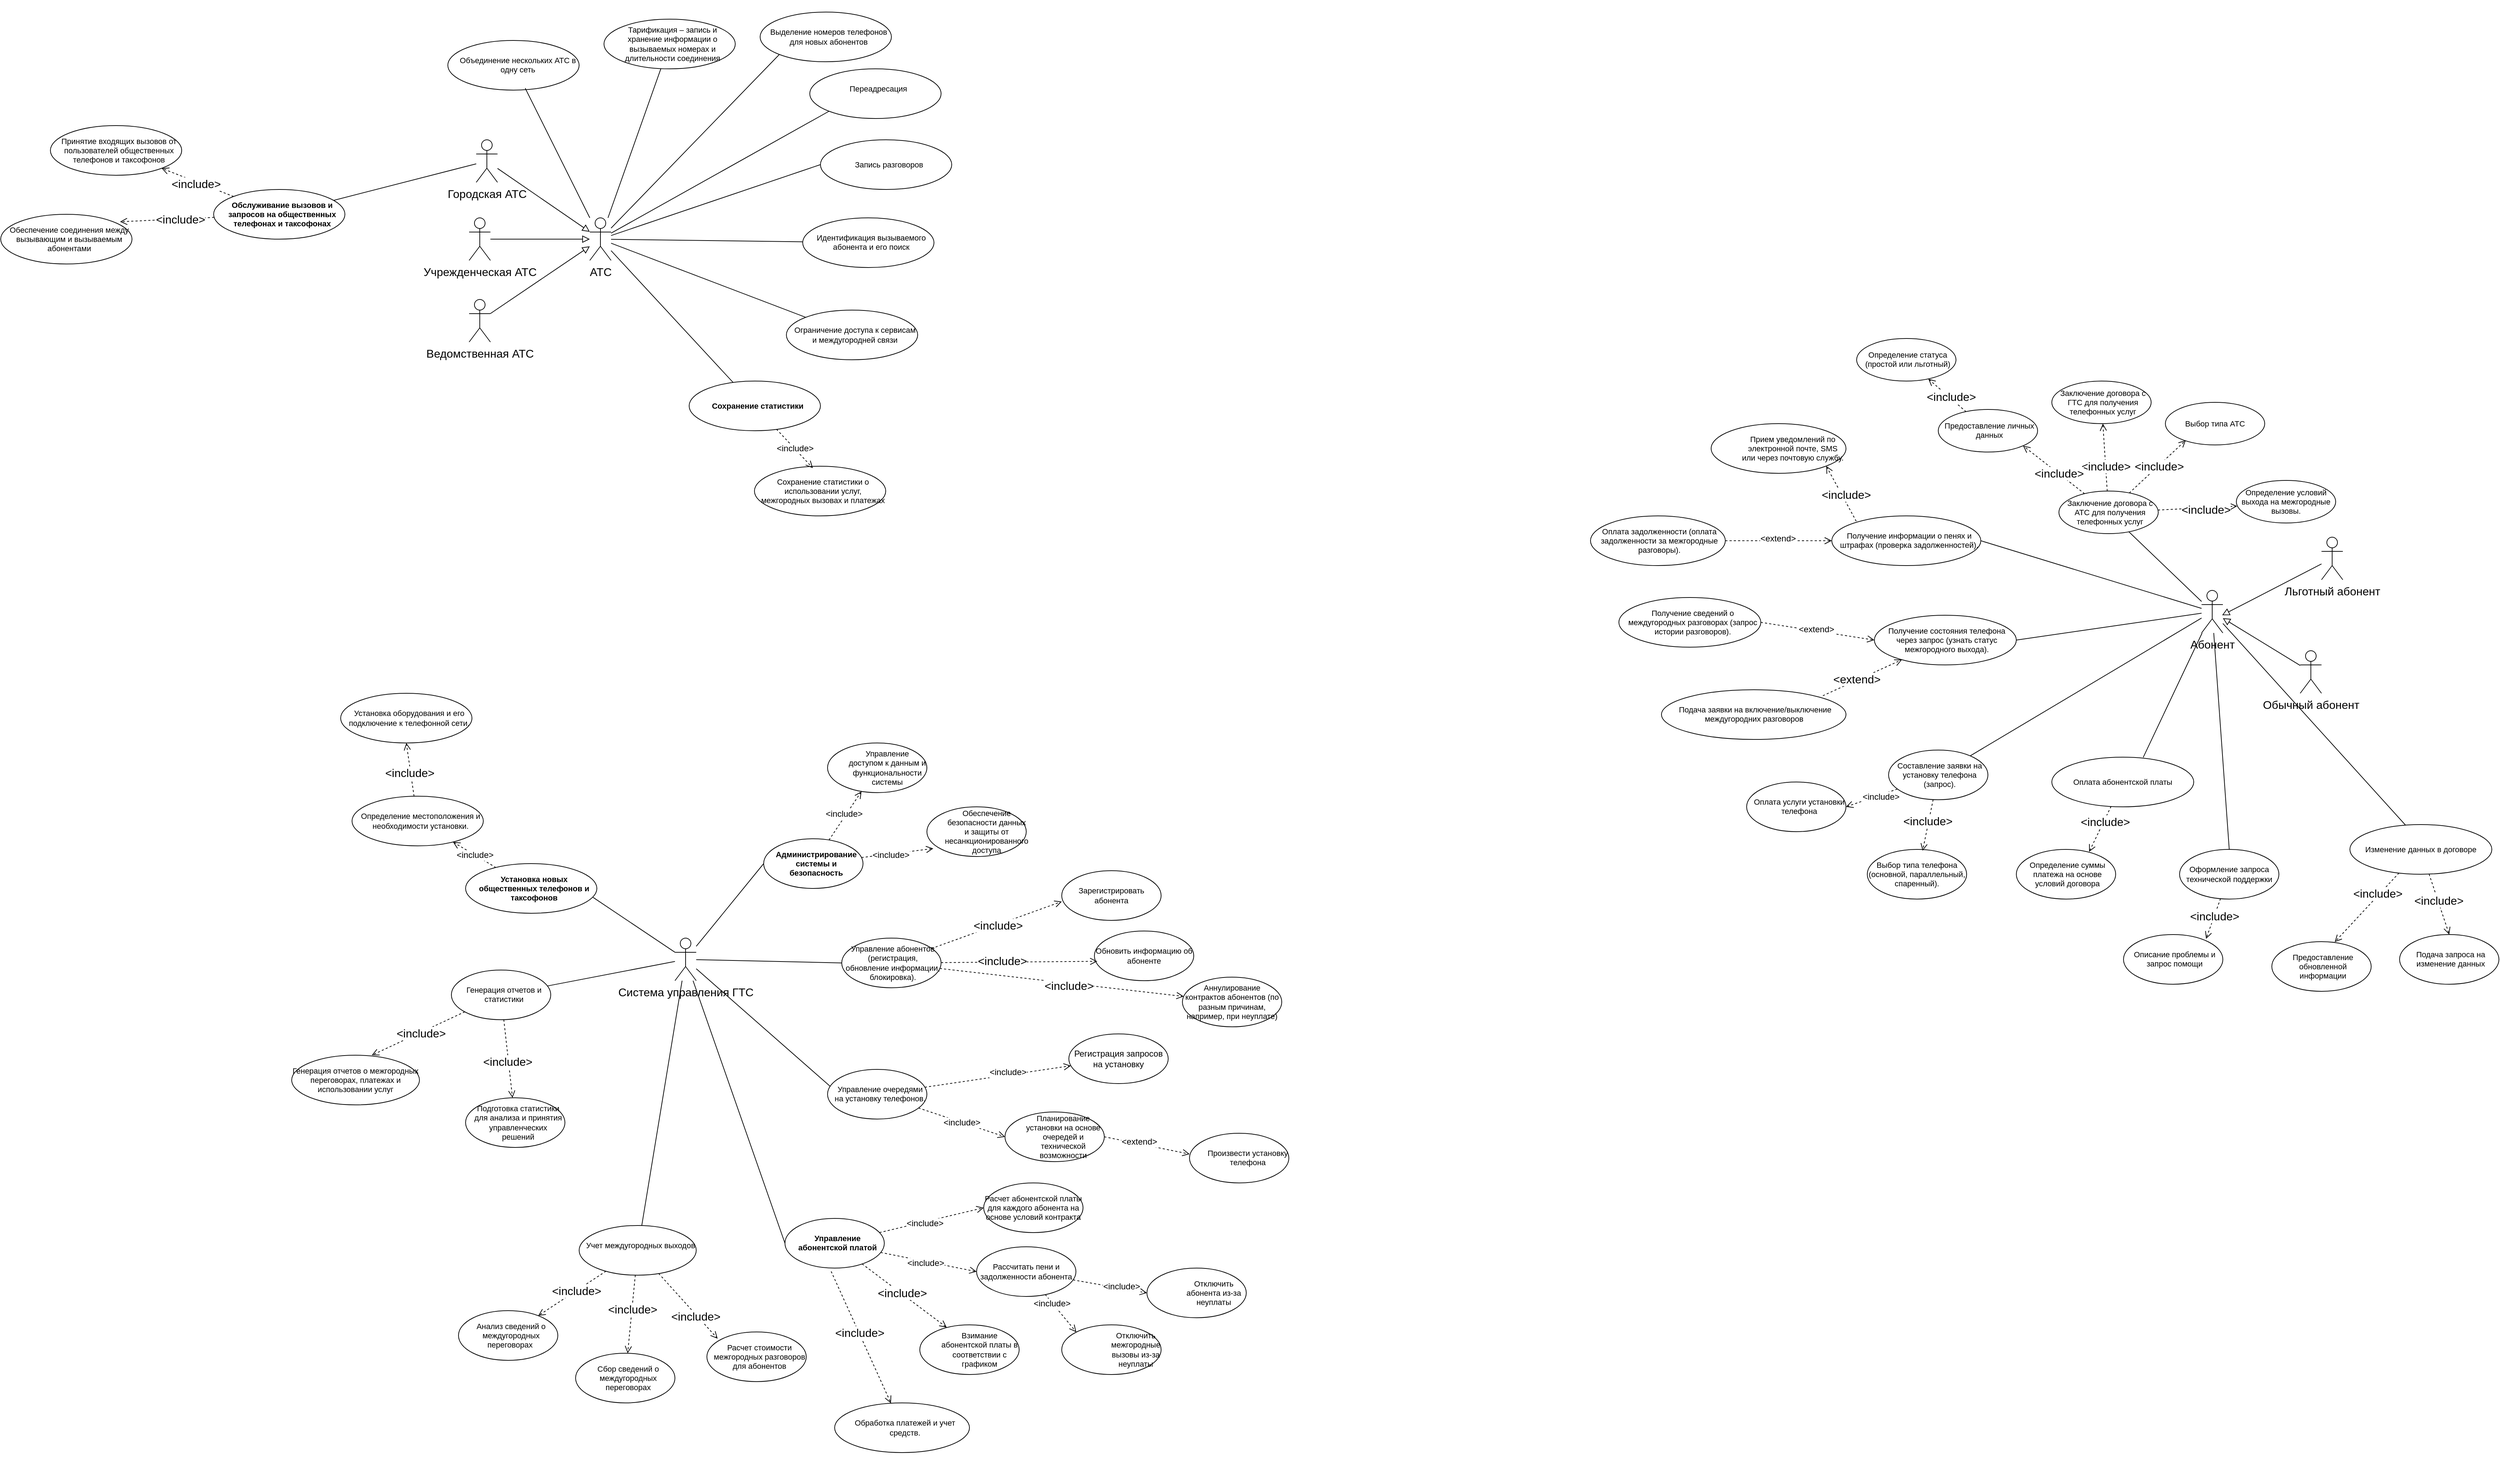<mxfile version="22.1.21" type="device">
  <diagram id="C5RBs43oDa-KdzZeNtuy" name="Page-1">
    <mxGraphModel dx="5349" dy="2963" grid="1" gridSize="10" guides="1" tooltips="1" connect="1" arrows="1" fold="1" page="1" pageScale="1" pageWidth="827" pageHeight="1169" math="0" shadow="0">
      <root>
        <mxCell id="WIyWlLk6GJQsqaUBKTNV-0" />
        <mxCell id="WIyWlLk6GJQsqaUBKTNV-1" parent="WIyWlLk6GJQsqaUBKTNV-0" />
        <mxCell id="b3C0rRm-nIyq7VMHL5bp-47" style="edgeStyle=none;curved=1;rounded=0;orthogonalLoop=1;jettySize=auto;html=1;fontSize=12;startSize=8;endSize=8;endArrow=none;endFill=0;startArrow=none;startFill=0;" parent="WIyWlLk6GJQsqaUBKTNV-1" source="b3C0rRm-nIyq7VMHL5bp-0" target="k9Rbp32uI57GV87lxqxX-0" edge="1">
          <mxGeometry relative="1" as="geometry">
            <mxPoint x="1120.0" y="315" as="targetPoint" />
          </mxGeometry>
        </mxCell>
        <mxCell id="k9Rbp32uI57GV87lxqxX-20" style="edgeStyle=none;curved=1;rounded=0;orthogonalLoop=1;jettySize=auto;html=1;fontSize=12;startSize=8;endSize=8;entryX=0.644;entryY=0.004;entryDx=0;entryDy=0;entryPerimeter=0;startArrow=none;startFill=0;endArrow=none;endFill=0;" parent="WIyWlLk6GJQsqaUBKTNV-1" source="b3C0rRm-nIyq7VMHL5bp-0" target="k9Rbp32uI57GV87lxqxX-21" edge="1">
          <mxGeometry relative="1" as="geometry">
            <mxPoint x="1090" y="500" as="targetPoint" />
          </mxGeometry>
        </mxCell>
        <mxCell id="k9Rbp32uI57GV87lxqxX-30" style="edgeStyle=none;curved=1;rounded=0;orthogonalLoop=1;jettySize=auto;html=1;fontSize=12;startSize=8;endSize=8;entryX=0.394;entryY=0.018;entryDx=0;entryDy=0;entryPerimeter=0;startArrow=none;startFill=0;endArrow=none;endFill=0;" parent="WIyWlLk6GJQsqaUBKTNV-1" source="b3C0rRm-nIyq7VMHL5bp-0" target="k9Rbp32uI57GV87lxqxX-31" edge="1">
          <mxGeometry relative="1" as="geometry">
            <mxPoint x="1300" y="540" as="targetPoint" />
          </mxGeometry>
        </mxCell>
        <mxCell id="k9Rbp32uI57GV87lxqxX-36" style="edgeStyle=none;curved=1;rounded=0;orthogonalLoop=1;jettySize=auto;html=1;fontSize=12;startSize=8;endSize=8;entryX=0.5;entryY=0;entryDx=0;entryDy=0;startArrow=none;startFill=0;endArrow=none;endFill=0;" parent="WIyWlLk6GJQsqaUBKTNV-1" source="b3C0rRm-nIyq7VMHL5bp-0" target="k9Rbp32uI57GV87lxqxX-37" edge="1">
          <mxGeometry relative="1" as="geometry">
            <mxPoint x="1250" y="600" as="targetPoint" />
          </mxGeometry>
        </mxCell>
        <mxCell id="b3C0rRm-nIyq7VMHL5bp-0" value="Абонент" style="shape=umlActor;verticalLabelPosition=bottom;verticalAlign=top;html=1;fontSize=16;" parent="WIyWlLk6GJQsqaUBKTNV-1" vertex="1">
          <mxGeometry x="1211" y="245" width="30" height="60" as="geometry" />
        </mxCell>
        <mxCell id="b3C0rRm-nIyq7VMHL5bp-40" style="edgeStyle=none;curved=1;rounded=0;orthogonalLoop=1;jettySize=auto;html=1;fontSize=12;startSize=8;endSize=8;endArrow=block;endFill=0;" parent="WIyWlLk6GJQsqaUBKTNV-1" source="b3C0rRm-nIyq7VMHL5bp-2" target="b3C0rRm-nIyq7VMHL5bp-38" edge="1">
          <mxGeometry relative="1" as="geometry" />
        </mxCell>
        <mxCell id="b3C0rRm-nIyq7VMHL5bp-2" value="Городская АТС&lt;br&gt;" style="shape=umlActor;verticalLabelPosition=bottom;verticalAlign=top;html=1;fontSize=16;" parent="WIyWlLk6GJQsqaUBKTNV-1" vertex="1">
          <mxGeometry x="-1220" y="-390" width="30" height="60" as="geometry" />
        </mxCell>
        <mxCell id="b3C0rRm-nIyq7VMHL5bp-41" style="edgeStyle=none;curved=1;rounded=0;orthogonalLoop=1;jettySize=auto;html=1;fontSize=12;startSize=8;endSize=8;endArrow=block;endFill=0;" parent="WIyWlLk6GJQsqaUBKTNV-1" source="b3C0rRm-nIyq7VMHL5bp-5" target="b3C0rRm-nIyq7VMHL5bp-38" edge="1">
          <mxGeometry relative="1" as="geometry" />
        </mxCell>
        <mxCell id="b3C0rRm-nIyq7VMHL5bp-5" value="Учрежденческая АТС" style="shape=umlActor;verticalLabelPosition=bottom;verticalAlign=top;html=1;fontSize=16;" parent="WIyWlLk6GJQsqaUBKTNV-1" vertex="1">
          <mxGeometry x="-1230" y="-280" width="30" height="60" as="geometry" />
        </mxCell>
        <mxCell id="b3C0rRm-nIyq7VMHL5bp-42" style="edgeStyle=none;curved=1;rounded=0;orthogonalLoop=1;jettySize=auto;html=1;fontSize=12;startSize=8;endSize=8;endArrow=block;endFill=0;" parent="WIyWlLk6GJQsqaUBKTNV-1" source="b3C0rRm-nIyq7VMHL5bp-8" target="b3C0rRm-nIyq7VMHL5bp-38" edge="1">
          <mxGeometry relative="1" as="geometry" />
        </mxCell>
        <mxCell id="b3C0rRm-nIyq7VMHL5bp-8" value="Ведомственная АТС" style="shape=umlActor;verticalLabelPosition=bottom;verticalAlign=top;html=1;fontSize=16;" parent="WIyWlLk6GJQsqaUBKTNV-1" vertex="1">
          <mxGeometry x="-1230" y="-165" width="30" height="60" as="geometry" />
        </mxCell>
        <mxCell id="b3C0rRm-nIyq7VMHL5bp-46" style="edgeStyle=none;curved=1;rounded=0;orthogonalLoop=1;jettySize=auto;html=1;entryX=0;entryY=0.5;entryDx=0;entryDy=0;fontSize=12;startSize=8;endSize=8;startArrow=none;startFill=0;endArrow=none;endFill=0;" parent="WIyWlLk6GJQsqaUBKTNV-1" source="b3C0rRm-nIyq7VMHL5bp-11" target="b3C0rRm-nIyq7VMHL5bp-23" edge="1">
          <mxGeometry relative="1" as="geometry" />
        </mxCell>
        <mxCell id="b3C0rRm-nIyq7VMHL5bp-65" style="edgeStyle=none;curved=1;rounded=0;orthogonalLoop=1;jettySize=auto;html=1;fontSize=12;startSize=8;endSize=8;startArrow=none;startFill=0;endArrow=none;endFill=0;" parent="WIyWlLk6GJQsqaUBKTNV-1" source="b3C0rRm-nIyq7VMHL5bp-11" edge="1">
          <mxGeometry relative="1" as="geometry">
            <mxPoint x="-720" y="945" as="targetPoint" />
          </mxGeometry>
        </mxCell>
        <mxCell id="b3C0rRm-nIyq7VMHL5bp-69" style="edgeStyle=none;curved=1;rounded=0;orthogonalLoop=1;jettySize=auto;html=1;fontSize=12;startSize=8;endSize=8;startArrow=none;startFill=0;endArrow=none;endFill=0;" parent="WIyWlLk6GJQsqaUBKTNV-1" source="b3C0rRm-nIyq7VMHL5bp-11" target="b3C0rRm-nIyq7VMHL5bp-67" edge="1">
          <mxGeometry relative="1" as="geometry" />
        </mxCell>
        <mxCell id="b3C0rRm-nIyq7VMHL5bp-70" style="edgeStyle=none;curved=1;rounded=0;orthogonalLoop=1;jettySize=auto;html=1;entryX=0;entryY=0.5;entryDx=0;entryDy=0;fontSize=12;startSize=8;endSize=8;startArrow=none;startFill=0;endArrow=none;endFill=0;" parent="WIyWlLk6GJQsqaUBKTNV-1" source="b3C0rRm-nIyq7VMHL5bp-11" target="b3C0rRm-nIyq7VMHL5bp-68" edge="1">
          <mxGeometry relative="1" as="geometry" />
        </mxCell>
        <mxCell id="b3C0rRm-nIyq7VMHL5bp-71" style="edgeStyle=none;curved=1;rounded=0;orthogonalLoop=1;jettySize=auto;html=1;fontSize=12;startSize=8;endSize=8;entryX=0;entryY=0.5;entryDx=0;entryDy=0;startArrow=none;startFill=0;endArrow=none;endFill=0;" parent="WIyWlLk6GJQsqaUBKTNV-1" source="b3C0rRm-nIyq7VMHL5bp-11" target="b3C0rRm-nIyq7VMHL5bp-72" edge="1">
          <mxGeometry relative="1" as="geometry">
            <mxPoint x="-780" y="710" as="targetPoint" />
          </mxGeometry>
        </mxCell>
        <mxCell id="k9Rbp32uI57GV87lxqxX-52" style="edgeStyle=none;curved=1;rounded=0;orthogonalLoop=1;jettySize=auto;html=1;fontSize=12;startSize=8;endSize=8;startArrow=none;startFill=0;endArrow=none;endFill=0;" parent="WIyWlLk6GJQsqaUBKTNV-1" source="b3C0rRm-nIyq7VMHL5bp-11" target="k9Rbp32uI57GV87lxqxX-53" edge="1">
          <mxGeometry relative="1" as="geometry">
            <mxPoint x="-1175" y="840" as="targetPoint" />
          </mxGeometry>
        </mxCell>
        <mxCell id="HqvPtPtvXpDiDFVPXbLv-15" style="edgeStyle=none;curved=1;rounded=0;orthogonalLoop=1;jettySize=auto;html=1;fontSize=12;startSize=8;endSize=8;entryX=0.971;entryY=0.68;entryDx=0;entryDy=0;entryPerimeter=0;endArrow=none;endFill=0;" parent="WIyWlLk6GJQsqaUBKTNV-1" source="b3C0rRm-nIyq7VMHL5bp-11" target="jRaxDaKTq-mPKZjhZvao-6" edge="1">
          <mxGeometry relative="1" as="geometry" />
        </mxCell>
        <mxCell id="b3C0rRm-nIyq7VMHL5bp-11" value="Система управления ГТС" style="shape=umlActor;verticalLabelPosition=bottom;verticalAlign=top;html=1;fontSize=16;" parent="WIyWlLk6GJQsqaUBKTNV-1" vertex="1">
          <mxGeometry x="-940" y="735" width="30" height="60" as="geometry" />
        </mxCell>
        <mxCell id="b3C0rRm-nIyq7VMHL5bp-48" style="edgeStyle=none;curved=1;rounded=0;orthogonalLoop=1;jettySize=auto;html=1;entryX=1;entryY=0.5;entryDx=0;entryDy=0;fontSize=12;startSize=8;endSize=8;endArrow=none;endFill=0;startArrow=none;startFill=0;" parent="WIyWlLk6GJQsqaUBKTNV-1" source="b3C0rRm-nIyq7VMHL5bp-0" target="b3C0rRm-nIyq7VMHL5bp-19" edge="1">
          <mxGeometry relative="1" as="geometry">
            <mxPoint x="980.0" y="315" as="sourcePoint" />
          </mxGeometry>
        </mxCell>
        <mxCell id="b3C0rRm-nIyq7VMHL5bp-58" style="edgeStyle=none;curved=1;rounded=0;orthogonalLoop=1;jettySize=auto;html=1;entryX=1;entryY=0.5;entryDx=0;entryDy=0;fontSize=12;startSize=8;endSize=8;endArrow=none;endFill=0;startArrow=none;startFill=0;" parent="WIyWlLk6GJQsqaUBKTNV-1" source="b3C0rRm-nIyq7VMHL5bp-0" target="b3C0rRm-nIyq7VMHL5bp-15" edge="1">
          <mxGeometry relative="1" as="geometry">
            <mxPoint x="1190" y="290" as="sourcePoint" />
          </mxGeometry>
        </mxCell>
        <mxCell id="b3C0rRm-nIyq7VMHL5bp-60" style="edgeStyle=none;curved=1;rounded=0;orthogonalLoop=1;jettySize=auto;html=1;fontSize=12;startSize=8;endSize=8;endArrow=none;endFill=0;startArrow=none;startFill=0;" parent="WIyWlLk6GJQsqaUBKTNV-1" source="b3C0rRm-nIyq7VMHL5bp-0" target="b3C0rRm-nIyq7VMHL5bp-17" edge="1">
          <mxGeometry relative="1" as="geometry">
            <mxPoint x="1130" y="350" as="sourcePoint" />
          </mxGeometry>
        </mxCell>
        <mxCell id="b3C0rRm-nIyq7VMHL5bp-14" value="&lt;ol style=&quot;border: 0px solid rgb(217, 217, 227); box-sizing: border-box; list-style: none; margin: 1.25em 0px; padding: 0px; counter-reset: list-number 0; display: flex; flex-direction: column; caret-color: rgb(209, 213, 219); font-size: 11px;&quot;&gt;&lt;li style=&quot;border: 0px solid rgb(217, 217, 227); box-sizing: border-box; margin-bottom: 0px; margin-top: 0px; padding-left: 0.375em; counter-increment: list-number 1; display: block; min-height: 28px; font-size: 11px;&quot;&gt;&lt;ol style=&quot;border: 0px solid rgb(217, 217, 227); box-sizing: border-box; list-style: none; margin: 1.25em 0px; padding: 0px; counter-reset: list-number 0; display: flex; flex-direction: column; font-size: 11px;&quot;&gt;&lt;li style=&quot;border: 0px solid rgb(217, 217, 227); box-sizing: border-box; margin-bottom: 0px; margin-top: 0px; padding-left: 0.375em; counter-increment: list-number 1; display: block; min-height: 28px; font-size: 11px;&quot;&gt;Оплата услуги установки телефона&lt;/li&gt;&lt;/ol&gt;&lt;/li&gt;&lt;/ol&gt;" style="ellipse;whiteSpace=wrap;html=1;fontSize=11;align=center;fontColor=#000000;fontStyle=0;fontFamily=Helvetica;" parent="WIyWlLk6GJQsqaUBKTNV-1" vertex="1">
          <mxGeometry x="570" y="515" width="140" height="70" as="geometry" />
        </mxCell>
        <mxCell id="b3C0rRm-nIyq7VMHL5bp-59" style="edgeStyle=none;curved=1;rounded=0;orthogonalLoop=1;jettySize=auto;html=1;fontSize=12;startSize=8;endSize=8;endArrow=open;endFill=0;dashed=1;exitX=0.875;exitY=0.12;exitDx=0;exitDy=0;exitPerimeter=0;" parent="WIyWlLk6GJQsqaUBKTNV-1" source="b3C0rRm-nIyq7VMHL5bp-64" target="b3C0rRm-nIyq7VMHL5bp-15" edge="1">
          <mxGeometry relative="1" as="geometry">
            <mxPoint x="740" y="440" as="sourcePoint" />
          </mxGeometry>
        </mxCell>
        <mxCell id="k9Rbp32uI57GV87lxqxX-19" value="&amp;lt;extend&amp;gt;" style="edgeLabel;html=1;align=center;verticalAlign=middle;resizable=0;points=[];fontSize=16;" parent="b3C0rRm-nIyq7VMHL5bp-59" vertex="1" connectable="0">
          <mxGeometry x="0.17" y="2" relative="1" as="geometry">
            <mxPoint x="-17" y="8" as="offset" />
          </mxGeometry>
        </mxCell>
        <mxCell id="b3C0rRm-nIyq7VMHL5bp-15" value="&lt;ol style=&quot;border: 0px solid rgb(217, 217, 227); box-sizing: border-box; list-style: none; margin: 1.25em 0px; padding: 0px; counter-reset: list-number 0; display: flex; flex-direction: column; caret-color: rgb(209, 213, 219); font-size: 11px;&quot;&gt;&lt;li style=&quot;border: 0px solid rgb(217, 217, 227); box-sizing: border-box; --tw-border-spacing-x: 0; --tw-border-spacing-y: 0; --tw-translate-x: 0; --tw-translate-y: 0; --tw-rotate: 0; --tw-skew-x: 0; --tw-skew-y: 0; --tw-scale-x: 1; --tw-scale-y: 1; --tw-pan-x: ; --tw-pan-y: ; --tw-pinch-zoom: ; --tw-scroll-snap-strictness: proximity; --tw-gradient-from-position: ; --tw-gradient-via-position: ; --tw-gradient-to-position: ; --tw-ordinal: ; --tw-slashed-zero: ; --tw-numeric-figure: ; --tw-numeric-spacing: ; --tw-numeric-fraction: ; --tw-ring-inset: ; --tw-ring-offset-width: 0px; --tw-ring-offset-color: #fff; --tw-ring-color: rgba(69,89,164,0.5); --tw-ring-offset-shadow: 0 0 transparent; --tw-ring-shadow: 0 0 transparent; --tw-shadow: 0 0 transparent; --tw-shadow-colored: 0 0 transparent; --tw-blur: ; --tw-brightness: ; --tw-contrast: ; --tw-grayscale: ; --tw-hue-rotate: ; --tw-invert: ; --tw-saturate: ; --tw-sepia: ; --tw-drop-shadow: ; --tw-backdrop-blur: ; --tw-backdrop-brightness: ; --tw-backdrop-contrast: ; --tw-backdrop-grayscale: ; --tw-backdrop-hue-rotate: ; --tw-backdrop-invert: ; --tw-backdrop-opacity: ; --tw-backdrop-saturate: ; --tw-backdrop-sepia: ; margin-bottom: 0px; margin-top: 0px; padding-left: 0.375em; counter-increment: list-number 1; display: block; min-height: 28px; font-size: 11px;&quot;&gt;Получение состояния телефона через запрос (узнать статус межгородного выхода).&lt;/li&gt;&lt;/ol&gt;" style="ellipse;whiteSpace=wrap;html=1;fontSize=11;fontColor=#000000;align=center;fontStyle=0;fontFamily=Helvetica;" parent="WIyWlLk6GJQsqaUBKTNV-1" vertex="1">
          <mxGeometry x="750" y="280" width="200" height="70" as="geometry" />
        </mxCell>
        <mxCell id="b3C0rRm-nIyq7VMHL5bp-16" value="&lt;ol style=&quot;border: 0px solid rgb(217, 217, 227); box-sizing: border-box; list-style: none; margin: 1.25em 0px; padding: 0px; counter-reset: list-number 0; display: flex; flex-direction: column; caret-color: rgb(209, 213, 219); font-size: 11px;&quot;&gt;&lt;li style=&quot;border: 0px solid rgb(217, 217, 227); box-sizing: border-box; margin-bottom: 0px; margin-top: 0px; padding-left: 0.375em; counter-increment: list-number 1; display: block; min-height: 28px; font-size: 11px;&quot;&gt;Оплата задолженности (оплата задолженности за межгородные разговоры).&lt;/li&gt;&lt;/ol&gt;" style="ellipse;whiteSpace=wrap;html=1;fontSize=11;fontColor=#000000;align=center;fontStyle=0;fontFamily=Helvetica;" parent="WIyWlLk6GJQsqaUBKTNV-1" vertex="1">
          <mxGeometry x="350" y="140" width="190" height="70" as="geometry" />
        </mxCell>
        <mxCell id="b3C0rRm-nIyq7VMHL5bp-61" style="edgeStyle=none;curved=1;rounded=0;orthogonalLoop=1;jettySize=auto;html=1;entryX=1;entryY=0.5;entryDx=0;entryDy=0;fontSize=12;startSize=8;endSize=8;endArrow=open;endFill=0;dashed=1;" parent="WIyWlLk6GJQsqaUBKTNV-1" source="b3C0rRm-nIyq7VMHL5bp-17" target="b3C0rRm-nIyq7VMHL5bp-14" edge="1">
          <mxGeometry relative="1" as="geometry" />
        </mxCell>
        <mxCell id="b3C0rRm-nIyq7VMHL5bp-109" value="&amp;lt;include&amp;gt;" style="edgeLabel;html=1;align=center;verticalAlign=middle;resizable=0;points=[];fontSize=12;" parent="b3C0rRm-nIyq7VMHL5bp-61" vertex="1" connectable="0">
          <mxGeometry x="-0.318" y="2" relative="1" as="geometry">
            <mxPoint as="offset" />
          </mxGeometry>
        </mxCell>
        <mxCell id="b3C0rRm-nIyq7VMHL5bp-17" value="&lt;ol style=&quot;border: 0px solid rgb(217, 217, 227); box-sizing: border-box; list-style: none; margin: 1.25em 0px; padding: 0px; counter-reset: list-number 0; display: flex; flex-direction: column; caret-color: rgb(209, 213, 219); font-size: 11px;&quot;&gt;&lt;li style=&quot;border: 0px solid rgb(217, 217, 227); box-sizing: border-box; --tw-border-spacing-x: 0; --tw-border-spacing-y: 0; --tw-translate-x: 0; --tw-translate-y: 0; --tw-rotate: 0; --tw-skew-x: 0; --tw-skew-y: 0; --tw-scale-x: 1; --tw-scale-y: 1; --tw-pan-x: ; --tw-pan-y: ; --tw-pinch-zoom: ; --tw-scroll-snap-strictness: proximity; --tw-gradient-from-position: ; --tw-gradient-via-position: ; --tw-gradient-to-position: ; --tw-ordinal: ; --tw-slashed-zero: ; --tw-numeric-figure: ; --tw-numeric-spacing: ; --tw-numeric-fraction: ; --tw-ring-inset: ; --tw-ring-offset-width: 0px; --tw-ring-offset-color: #fff; --tw-ring-color: rgba(69,89,164,0.5); --tw-ring-offset-shadow: 0 0 transparent; --tw-ring-shadow: 0 0 transparent; --tw-shadow: 0 0 transparent; --tw-shadow-colored: 0 0 transparent; --tw-blur: ; --tw-brightness: ; --tw-contrast: ; --tw-grayscale: ; --tw-hue-rotate: ; --tw-invert: ; --tw-saturate: ; --tw-sepia: ; --tw-drop-shadow: ; --tw-backdrop-blur: ; --tw-backdrop-brightness: ; --tw-backdrop-contrast: ; --tw-backdrop-grayscale: ; --tw-backdrop-hue-rotate: ; --tw-backdrop-invert: ; --tw-backdrop-opacity: ; --tw-backdrop-saturate: ; --tw-backdrop-sepia: ; margin-bottom: 0px; margin-top: 0px; padding-left: 0.375em; counter-increment: list-number 1; display: block; min-height: 28px; font-size: 11px;&quot;&gt;Составление заявки на установку телефона (запрос).&lt;/li&gt;&lt;/ol&gt;" style="ellipse;whiteSpace=wrap;html=1;fontSize=11;fontColor=#000000;align=center;fontStyle=0;fontFamily=Helvetica;" parent="WIyWlLk6GJQsqaUBKTNV-1" vertex="1">
          <mxGeometry x="770" y="470" width="140" height="70" as="geometry" />
        </mxCell>
        <mxCell id="b3C0rRm-nIyq7VMHL5bp-18" value="&lt;ol style=&quot;border: 0px solid rgb(217, 217, 227); box-sizing: border-box; list-style: none; margin: 1.25em 0px; padding: 0px; counter-reset: list-number 0; display: flex; flex-direction: column; caret-color: rgb(209, 213, 219); font-size: 11px;&quot;&gt;&lt;li style=&quot;border: 0px solid rgb(217, 217, 227); box-sizing: border-box; margin-bottom: 0px; margin-top: 0px; padding-left: 0.375em; counter-increment: list-number 1; display: block; min-height: 28px; font-size: 11px;&quot;&gt;&lt;ol style=&quot;border: 0px solid rgb(217, 217, 227); box-sizing: border-box; list-style: none; margin: 1.25em 0px; padding: 0px; counter-reset: list-number 0; display: flex; flex-direction: column; font-size: 11px;&quot;&gt;&lt;li style=&quot;border: 0px solid rgb(217, 217, 227); box-sizing: border-box; margin-bottom: 0px; margin-top: 0px; padding-left: 0.375em; counter-increment: list-number 1; display: block; min-height: 28px; font-size: 11px;&quot;&gt;Получение сведений о междугородных разговорах (запрос истории разговоров).&lt;/li&gt;&lt;/ol&gt;&lt;/li&gt;&lt;/ol&gt;" style="ellipse;whiteSpace=wrap;html=1;fontSize=11;align=center;fontColor=#000000;fontStyle=0;fontFamily=Helvetica;" parent="WIyWlLk6GJQsqaUBKTNV-1" vertex="1">
          <mxGeometry x="390" y="255" width="200" height="70" as="geometry" />
        </mxCell>
        <mxCell id="b3C0rRm-nIyq7VMHL5bp-49" style="edgeStyle=none;curved=1;rounded=0;orthogonalLoop=1;jettySize=auto;html=1;fontSize=12;startSize=8;endSize=8;endArrow=open;endFill=0;dashed=1;exitX=1;exitY=0.5;exitDx=0;exitDy=0;" parent="WIyWlLk6GJQsqaUBKTNV-1" source="b3C0rRm-nIyq7VMHL5bp-16" target="b3C0rRm-nIyq7VMHL5bp-19" edge="1">
          <mxGeometry relative="1" as="geometry" />
        </mxCell>
        <mxCell id="b3C0rRm-nIyq7VMHL5bp-51" value="&amp;lt;extend&amp;gt;" style="edgeLabel;html=1;align=center;verticalAlign=middle;resizable=0;points=[];fontSize=12;" parent="b3C0rRm-nIyq7VMHL5bp-49" vertex="1" connectable="0">
          <mxGeometry x="0.033" y="-3" relative="1" as="geometry">
            <mxPoint x="-4" y="-6" as="offset" />
          </mxGeometry>
        </mxCell>
        <mxCell id="k9Rbp32uI57GV87lxqxX-28" style="edgeStyle=none;curved=1;rounded=0;orthogonalLoop=1;jettySize=auto;html=1;fontSize=12;startSize=8;endSize=8;dashed=1;endArrow=open;endFill=0;entryX=1;entryY=1;entryDx=0;entryDy=0;exitX=0.164;exitY=0.107;exitDx=0;exitDy=0;exitPerimeter=0;" parent="WIyWlLk6GJQsqaUBKTNV-1" source="b3C0rRm-nIyq7VMHL5bp-19" target="k9Rbp32uI57GV87lxqxX-29" edge="1">
          <mxGeometry relative="1" as="geometry">
            <mxPoint x="670" y="80" as="targetPoint" />
          </mxGeometry>
        </mxCell>
        <mxCell id="jRaxDaKTq-mPKZjhZvao-68" value="&amp;lt;include&amp;gt;" style="edgeLabel;html=1;align=center;verticalAlign=middle;resizable=0;points=[];fontSize=16;" parent="k9Rbp32uI57GV87lxqxX-28" vertex="1" connectable="0">
          <mxGeometry x="-0.507" y="2" relative="1" as="geometry">
            <mxPoint x="-2" y="-19" as="offset" />
          </mxGeometry>
        </mxCell>
        <mxCell id="b3C0rRm-nIyq7VMHL5bp-19" value="&lt;ol style=&quot;border: 0px solid rgb(217, 217, 227); box-sizing: border-box; list-style: none; margin: 1.25em 0px; padding: 0px; counter-reset: list-number 0; display: flex; flex-direction: column; caret-color: rgb(209, 213, 219); font-size: 11px;&quot;&gt;&lt;li style=&quot;border: 0px solid rgb(217, 217, 227); box-sizing: border-box; margin-bottom: 0px; margin-top: 0px; padding-left: 0.375em; counter-increment: list-number 1; display: block; min-height: 28px; font-size: 11px;&quot;&gt;&lt;ol style=&quot;border: 0px solid rgb(217, 217, 227); box-sizing: border-box; list-style: none; margin: 1.25em 0px; padding: 0px; counter-reset: list-number 0; display: flex; flex-direction: column; font-size: 11px;&quot;&gt;&lt;li style=&quot;border: 0px solid rgb(217, 217, 227); box-sizing: border-box; margin-bottom: 0px; margin-top: 0px; padding-left: 0.375em; counter-increment: list-number 1; display: block; min-height: 28px; font-size: 11px;&quot;&gt;Получение информации о пенях и штрафах&amp;nbsp;&lt;span style=&quot;font-size: 11px;&quot;&gt;(проверка задолженностей).&lt;/span&gt;&lt;/li&gt;&lt;/ol&gt;&lt;/li&gt;&lt;/ol&gt;" style="ellipse;whiteSpace=wrap;html=1;fontSize=11;align=center;fontColor=#000000;fontStyle=0;fontFamily=Helvetica;" parent="WIyWlLk6GJQsqaUBKTNV-1" vertex="1">
          <mxGeometry x="690" y="140" width="210" height="70" as="geometry" />
        </mxCell>
        <mxCell id="b3C0rRm-nIyq7VMHL5bp-97" style="edgeStyle=none;curved=1;rounded=0;orthogonalLoop=1;jettySize=auto;html=1;fontSize=12;startSize=8;endSize=8;endArrow=open;endFill=0;dashed=1;" parent="WIyWlLk6GJQsqaUBKTNV-1" source="b3C0rRm-nIyq7VMHL5bp-23" target="b3C0rRm-nIyq7VMHL5bp-95" edge="1">
          <mxGeometry relative="1" as="geometry" />
        </mxCell>
        <mxCell id="jRaxDaKTq-mPKZjhZvao-85" value="&amp;lt;include&amp;gt;" style="edgeLabel;html=1;align=center;verticalAlign=middle;resizable=0;points=[];fontSize=16;" parent="b3C0rRm-nIyq7VMHL5bp-97" vertex="1" connectable="0">
          <mxGeometry x="0.058" y="-3" relative="1" as="geometry">
            <mxPoint as="offset" />
          </mxGeometry>
        </mxCell>
        <mxCell id="b3C0rRm-nIyq7VMHL5bp-23" value="&lt;ol style=&quot;border: 0px solid rgb(217, 217, 227); box-sizing: border-box; list-style: none; margin: 1.25em 0px; padding: 0px; counter-reset: list-number 0; display: flex; flex-direction: column; caret-color: rgb(209, 213, 219); font-size: 11px;&quot;&gt;&lt;li style=&quot;border: 0px solid rgb(217, 217, 227); box-sizing: border-box; --tw-border-spacing-x: 0; --tw-border-spacing-y: 0; --tw-translate-x: 0; --tw-translate-y: 0; --tw-rotate: 0; --tw-skew-x: 0; --tw-skew-y: 0; --tw-scale-x: 1; --tw-scale-y: 1; --tw-pan-x: ; --tw-pan-y: ; --tw-pinch-zoom: ; --tw-scroll-snap-strictness: proximity; --tw-gradient-from-position: ; --tw-gradient-via-position: ; --tw-gradient-to-position: ; --tw-ordinal: ; --tw-slashed-zero: ; --tw-numeric-figure: ; --tw-numeric-spacing: ; --tw-numeric-fraction: ; --tw-ring-inset: ; --tw-ring-offset-width: 0px; --tw-ring-offset-color: #fff; --tw-ring-color: rgba(69,89,164,0.5); --tw-ring-offset-shadow: 0 0 transparent; --tw-ring-shadow: 0 0 transparent; --tw-shadow: 0 0 transparent; --tw-shadow-colored: 0 0 transparent; --tw-blur: ; --tw-brightness: ; --tw-contrast: ; --tw-grayscale: ; --tw-hue-rotate: ; --tw-invert: ; --tw-saturate: ; --tw-sepia: ; --tw-drop-shadow: ; --tw-backdrop-blur: ; --tw-backdrop-brightness: ; --tw-backdrop-contrast: ; --tw-backdrop-grayscale: ; --tw-backdrop-hue-rotate: ; --tw-backdrop-invert: ; --tw-backdrop-opacity: ; --tw-backdrop-saturate: ; --tw-backdrop-sepia: ; margin-bottom: 0px; margin-top: 0px; padding-left: 0.375em; counter-increment: list-number 1; display: block; min-height: 28px; font-size: 11px;&quot;&gt;Управление абонентов (регистрация, обновление информации, блокировка).&lt;br style=&quot;font-size: 11px;&quot;&gt;&lt;/li&gt;&lt;/ol&gt;" style="ellipse;whiteSpace=wrap;html=1;fontSize=11;fontColor=#000000;strokeColor=#000000;align=center;fontStyle=0;fontFamily=Helvetica;" parent="WIyWlLk6GJQsqaUBKTNV-1" vertex="1">
          <mxGeometry x="-705" y="735" width="140" height="70" as="geometry" />
        </mxCell>
        <mxCell id="b3C0rRm-nIyq7VMHL5bp-43" style="edgeStyle=none;curved=1;rounded=0;orthogonalLoop=1;jettySize=auto;html=1;fontSize=12;startSize=8;endSize=8;endArrow=none;endFill=0;startArrow=none;startFill=0;entryX=0;entryY=1;entryDx=0;entryDy=0;" parent="WIyWlLk6GJQsqaUBKTNV-1" source="b3C0rRm-nIyq7VMHL5bp-38" target="HqvPtPtvXpDiDFVPXbLv-3" edge="1">
          <mxGeometry relative="1" as="geometry">
            <mxPoint x="-892.298" y="-354.379" as="targetPoint" />
          </mxGeometry>
        </mxCell>
        <mxCell id="jRaxDaKTq-mPKZjhZvao-18" style="edgeStyle=none;curved=1;rounded=0;orthogonalLoop=1;jettySize=auto;html=1;fontSize=12;startSize=8;endSize=8;startArrow=none;startFill=0;endArrow=none;endFill=0;" parent="WIyWlLk6GJQsqaUBKTNV-1" source="b3C0rRm-nIyq7VMHL5bp-38" target="jRaxDaKTq-mPKZjhZvao-9" edge="1">
          <mxGeometry relative="1" as="geometry" />
        </mxCell>
        <mxCell id="jRaxDaKTq-mPKZjhZvao-19" style="edgeStyle=none;curved=1;rounded=0;orthogonalLoop=1;jettySize=auto;html=1;fontSize=12;startSize=8;endSize=8;startArrow=none;startFill=0;endArrow=none;endFill=0;" parent="WIyWlLk6GJQsqaUBKTNV-1" source="b3C0rRm-nIyq7VMHL5bp-38" target="jRaxDaKTq-mPKZjhZvao-10" edge="1">
          <mxGeometry relative="1" as="geometry" />
        </mxCell>
        <mxCell id="jRaxDaKTq-mPKZjhZvao-20" style="edgeStyle=none;curved=1;rounded=0;orthogonalLoop=1;jettySize=auto;html=1;fontSize=12;startSize=8;endSize=8;startArrow=none;startFill=0;endArrow=none;endFill=0;" parent="WIyWlLk6GJQsqaUBKTNV-1" source="b3C0rRm-nIyq7VMHL5bp-2" target="jRaxDaKTq-mPKZjhZvao-11" edge="1">
          <mxGeometry relative="1" as="geometry" />
        </mxCell>
        <mxCell id="HqvPtPtvXpDiDFVPXbLv-17" style="edgeStyle=none;curved=1;rounded=0;orthogonalLoop=1;jettySize=auto;html=1;entryX=0;entryY=0.5;entryDx=0;entryDy=0;fontSize=12;startSize=8;endSize=8;endArrow=none;endFill=0;" parent="WIyWlLk6GJQsqaUBKTNV-1" source="b3C0rRm-nIyq7VMHL5bp-38" target="HqvPtPtvXpDiDFVPXbLv-8" edge="1">
          <mxGeometry relative="1" as="geometry" />
        </mxCell>
        <mxCell id="HqvPtPtvXpDiDFVPXbLv-19" style="edgeStyle=none;curved=1;rounded=0;orthogonalLoop=1;jettySize=auto;html=1;fontSize=12;startSize=8;endSize=8;endArrow=none;endFill=0;" parent="WIyWlLk6GJQsqaUBKTNV-1" source="b3C0rRm-nIyq7VMHL5bp-38" target="HqvPtPtvXpDiDFVPXbLv-2" edge="1">
          <mxGeometry relative="1" as="geometry" />
        </mxCell>
        <mxCell id="HqvPtPtvXpDiDFVPXbLv-20" style="edgeStyle=none;curved=1;rounded=0;orthogonalLoop=1;jettySize=auto;html=1;fontSize=12;startSize=8;endSize=8;endArrow=none;endFill=0;" parent="WIyWlLk6GJQsqaUBKTNV-1" source="b3C0rRm-nIyq7VMHL5bp-38" target="HqvPtPtvXpDiDFVPXbLv-0" edge="1">
          <mxGeometry relative="1" as="geometry" />
        </mxCell>
        <mxCell id="HqvPtPtvXpDiDFVPXbLv-21" style="edgeStyle=none;curved=1;rounded=0;orthogonalLoop=1;jettySize=auto;html=1;entryX=0;entryY=1;entryDx=0;entryDy=0;fontSize=12;startSize=8;endSize=8;endArrow=none;endFill=0;" parent="WIyWlLk6GJQsqaUBKTNV-1" source="b3C0rRm-nIyq7VMHL5bp-38" target="jRaxDaKTq-mPKZjhZvao-0" edge="1">
          <mxGeometry relative="1" as="geometry" />
        </mxCell>
        <mxCell id="b3C0rRm-nIyq7VMHL5bp-38" value="АТС" style="shape=umlActor;verticalLabelPosition=bottom;verticalAlign=top;html=1;fontSize=16;" parent="WIyWlLk6GJQsqaUBKTNV-1" vertex="1">
          <mxGeometry x="-1060" y="-280" width="30" height="60" as="geometry" />
        </mxCell>
        <mxCell id="b3C0rRm-nIyq7VMHL5bp-57" style="edgeStyle=none;curved=1;rounded=0;orthogonalLoop=1;jettySize=auto;html=1;fontSize=12;startSize=8;endSize=8;endArrow=block;endFill=0;" parent="WIyWlLk6GJQsqaUBKTNV-1" source="b3C0rRm-nIyq7VMHL5bp-54" edge="1">
          <mxGeometry relative="1" as="geometry">
            <mxPoint x="1240" y="280" as="targetPoint" />
          </mxGeometry>
        </mxCell>
        <mxCell id="b3C0rRm-nIyq7VMHL5bp-54" value="Льготный абонент" style="shape=umlActor;verticalLabelPosition=bottom;verticalAlign=top;html=1;fontSize=16;" parent="WIyWlLk6GJQsqaUBKTNV-1" vertex="1">
          <mxGeometry x="1380" y="170" width="30" height="60" as="geometry" />
        </mxCell>
        <mxCell id="b3C0rRm-nIyq7VMHL5bp-56" style="edgeStyle=none;curved=1;rounded=0;orthogonalLoop=1;jettySize=auto;html=1;fontSize=12;startSize=8;endSize=8;endArrow=block;endFill=0;" parent="WIyWlLk6GJQsqaUBKTNV-1" source="b3C0rRm-nIyq7VMHL5bp-55" target="b3C0rRm-nIyq7VMHL5bp-0" edge="1">
          <mxGeometry relative="1" as="geometry" />
        </mxCell>
        <mxCell id="b3C0rRm-nIyq7VMHL5bp-55" value="Обычный абонент" style="shape=umlActor;verticalLabelPosition=bottom;verticalAlign=top;html=1;fontSize=16;" parent="WIyWlLk6GJQsqaUBKTNV-1" vertex="1">
          <mxGeometry x="1350" y="330" width="30" height="60" as="geometry" />
        </mxCell>
        <mxCell id="b3C0rRm-nIyq7VMHL5bp-64" value="&lt;ol style=&quot;border: 0px solid rgb(217, 217, 227); box-sizing: border-box; list-style: none; margin: 1.25em 0px; padding: 0px; counter-reset: list-number 0; display: flex; flex-direction: column; caret-color: rgb(209, 213, 219); font-size: 11px;&quot;&gt;&lt;li style=&quot;border: 0px solid rgb(217, 217, 227); box-sizing: border-box; --tw-border-spacing-x: 0; --tw-border-spacing-y: 0; --tw-translate-x: 0; --tw-translate-y: 0; --tw-rotate: 0; --tw-skew-x: 0; --tw-skew-y: 0; --tw-scale-x: 1; --tw-scale-y: 1; --tw-pan-x: ; --tw-pan-y: ; --tw-pinch-zoom: ; --tw-scroll-snap-strictness: proximity; --tw-gradient-from-position: ; --tw-gradient-via-position: ; --tw-gradient-to-position: ; --tw-ordinal: ; --tw-slashed-zero: ; --tw-numeric-figure: ; --tw-numeric-spacing: ; --tw-numeric-fraction: ; --tw-ring-inset: ; --tw-ring-offset-width: 0px; --tw-ring-offset-color: #fff; --tw-ring-color: rgba(69,89,164,0.5); --tw-ring-offset-shadow: 0 0 transparent; --tw-ring-shadow: 0 0 transparent; --tw-shadow: 0 0 transparent; --tw-shadow-colored: 0 0 transparent; --tw-blur: ; --tw-brightness: ; --tw-contrast: ; --tw-grayscale: ; --tw-hue-rotate: ; --tw-invert: ; --tw-saturate: ; --tw-sepia: ; --tw-drop-shadow: ; --tw-backdrop-blur: ; --tw-backdrop-brightness: ; --tw-backdrop-contrast: ; --tw-backdrop-grayscale: ; --tw-backdrop-hue-rotate: ; --tw-backdrop-invert: ; --tw-backdrop-opacity: ; --tw-backdrop-saturate: ; --tw-backdrop-sepia: ; margin-bottom: 0px; margin-top: 0px; padding-left: 0.375em; counter-increment: list-number 1; display: block; min-height: 28px; font-size: 11px;&quot;&gt;Подача заявки на включение/выключение междугородних разговоров&amp;nbsp;&lt;/li&gt;&lt;/ol&gt;" style="ellipse;whiteSpace=wrap;html=1;fontSize=11;fontColor=#000000;align=center;fontStyle=0;fontFamily=Helvetica;" parent="WIyWlLk6GJQsqaUBKTNV-1" vertex="1">
          <mxGeometry x="450" y="385" width="260" height="70" as="geometry" />
        </mxCell>
        <mxCell id="b3C0rRm-nIyq7VMHL5bp-79" value="&amp;lt;include&amp;gt;" style="edgeStyle=none;curved=1;rounded=0;orthogonalLoop=1;jettySize=auto;html=1;fontSize=12;startSize=8;endSize=8;entryX=0;entryY=0.5;entryDx=0;entryDy=0;endArrow=open;endFill=0;dashed=1;" parent="WIyWlLk6GJQsqaUBKTNV-1" source="b3C0rRm-nIyq7VMHL5bp-66" target="b3C0rRm-nIyq7VMHL5bp-80" edge="1">
          <mxGeometry relative="1" as="geometry">
            <mxPoint x="-522.806" y="966.307" as="targetPoint" />
          </mxGeometry>
        </mxCell>
        <mxCell id="b3C0rRm-nIyq7VMHL5bp-66" value="&lt;ol style=&quot;border: 0px solid rgb(217, 217, 227); box-sizing: border-box; list-style: none; margin: 1.25em 0px; padding: 0px; counter-reset: list-number 0; display: flex; flex-direction: column; caret-color: rgb(209, 213, 219); font-size: 11px;&quot;&gt;&lt;li style=&quot;border: 0px solid rgb(217, 217, 227); box-sizing: border-box; --tw-border-spacing-x: 0; --tw-border-spacing-y: 0; --tw-translate-x: 0; --tw-translate-y: 0; --tw-rotate: 0; --tw-skew-x: 0; --tw-skew-y: 0; --tw-scale-x: 1; --tw-scale-y: 1; --tw-pan-x: ; --tw-pan-y: ; --tw-pinch-zoom: ; --tw-scroll-snap-strictness: proximity; --tw-gradient-from-position: ; --tw-gradient-via-position: ; --tw-gradient-to-position: ; --tw-ordinal: ; --tw-slashed-zero: ; --tw-numeric-figure: ; --tw-numeric-spacing: ; --tw-numeric-fraction: ; --tw-ring-inset: ; --tw-ring-offset-width: 0px; --tw-ring-offset-color: #fff; --tw-ring-color: rgba(69,89,164,0.5); --tw-ring-offset-shadow: 0 0 transparent; --tw-ring-shadow: 0 0 transparent; --tw-shadow: 0 0 transparent; --tw-shadow-colored: 0 0 transparent; --tw-blur: ; --tw-brightness: ; --tw-contrast: ; --tw-grayscale: ; --tw-hue-rotate: ; --tw-invert: ; --tw-saturate: ; --tw-sepia: ; --tw-drop-shadow: ; --tw-backdrop-blur: ; --tw-backdrop-brightness: ; --tw-backdrop-contrast: ; --tw-backdrop-grayscale: ; --tw-backdrop-hue-rotate: ; --tw-backdrop-invert: ; --tw-backdrop-opacity: ; --tw-backdrop-saturate: ; --tw-backdrop-sepia: ; margin-bottom: 0px; margin-top: 0px; padding-left: 0.375em; counter-increment: list-number 1; display: block; min-height: 28px; font-size: 11px;&quot;&gt;&lt;ol style=&quot;border: 0px solid rgb(217, 217, 227); box-sizing: border-box; list-style: none; margin: 1.25em 0px; padding: 0px; counter-reset: list-number 0; display: flex; flex-direction: column; font-size: 11px;&quot;&gt;&lt;li style=&quot;border: 0px solid rgb(217, 217, 227); box-sizing: border-box; --tw-border-spacing-x: 0; --tw-border-spacing-y: 0; --tw-translate-x: 0; --tw-translate-y: 0; --tw-rotate: 0; --tw-skew-x: 0; --tw-skew-y: 0; --tw-scale-x: 1; --tw-scale-y: 1; --tw-pan-x: ; --tw-pan-y: ; --tw-pinch-zoom: ; --tw-scroll-snap-strictness: proximity; --tw-gradient-from-position: ; --tw-gradient-via-position: ; --tw-gradient-to-position: ; --tw-ordinal: ; --tw-slashed-zero: ; --tw-numeric-figure: ; --tw-numeric-spacing: ; --tw-numeric-fraction: ; --tw-ring-inset: ; --tw-ring-offset-width: 0px; --tw-ring-offset-color: #fff; --tw-ring-color: rgba(69,89,164,0.5); --tw-ring-offset-shadow: 0 0 transparent; --tw-ring-shadow: 0 0 transparent; --tw-shadow: 0 0 transparent; --tw-shadow-colored: 0 0 transparent; --tw-blur: ; --tw-brightness: ; --tw-contrast: ; --tw-grayscale: ; --tw-hue-rotate: ; --tw-invert: ; --tw-saturate: ; --tw-sepia: ; --tw-drop-shadow: ; --tw-backdrop-blur: ; --tw-backdrop-brightness: ; --tw-backdrop-contrast: ; --tw-backdrop-grayscale: ; --tw-backdrop-hue-rotate: ; --tw-backdrop-invert: ; --tw-backdrop-opacity: ; --tw-backdrop-saturate: ; --tw-backdrop-sepia: ; margin-bottom: 0px; margin-top: 0px; padding-left: 0.375em; counter-increment: list-number 1; display: block; min-height: 28px; font-size: 11px;&quot;&gt;Управление очередями на установку телефонов.&lt;/li&gt;&lt;/ol&gt;&lt;/li&gt;&lt;/ol&gt;" style="ellipse;whiteSpace=wrap;html=1;fontSize=11;fontColor=#000000;strokeColor=#000000;align=center;fontStyle=0;fontFamily=Helvetica;" parent="WIyWlLk6GJQsqaUBKTNV-1" vertex="1">
          <mxGeometry x="-725" y="920" width="140" height="70" as="geometry" />
        </mxCell>
        <mxCell id="k9Rbp32uI57GV87lxqxX-48" style="edgeStyle=none;curved=1;rounded=0;orthogonalLoop=1;jettySize=auto;html=1;fontSize=12;startSize=8;endSize=8;dashed=1;endArrow=open;endFill=0;" parent="WIyWlLk6GJQsqaUBKTNV-1" source="b3C0rRm-nIyq7VMHL5bp-67" target="k9Rbp32uI57GV87lxqxX-49" edge="1">
          <mxGeometry relative="1" as="geometry">
            <mxPoint x="-985" y="1320" as="targetPoint" />
          </mxGeometry>
        </mxCell>
        <mxCell id="jRaxDaKTq-mPKZjhZvao-89" value="&amp;lt;include&amp;gt;" style="edgeLabel;html=1;align=center;verticalAlign=middle;resizable=0;points=[];fontSize=16;" parent="k9Rbp32uI57GV87lxqxX-48" vertex="1" connectable="0">
          <mxGeometry x="-0.124" relative="1" as="geometry">
            <mxPoint as="offset" />
          </mxGeometry>
        </mxCell>
        <mxCell id="k9Rbp32uI57GV87lxqxX-50" style="edgeStyle=none;curved=1;rounded=0;orthogonalLoop=1;jettySize=auto;html=1;fontSize=12;startSize=8;endSize=8;entryX=0.108;entryY=0.135;entryDx=0;entryDy=0;entryPerimeter=0;dashed=1;endArrow=open;endFill=0;" parent="WIyWlLk6GJQsqaUBKTNV-1" source="b3C0rRm-nIyq7VMHL5bp-67" target="k9Rbp32uI57GV87lxqxX-51" edge="1">
          <mxGeometry relative="1" as="geometry">
            <mxPoint x="-875" y="1280" as="targetPoint" />
          </mxGeometry>
        </mxCell>
        <mxCell id="jRaxDaKTq-mPKZjhZvao-88" value="&amp;lt;include&amp;gt;" style="edgeLabel;html=1;align=center;verticalAlign=middle;resizable=0;points=[];fontSize=16;" parent="k9Rbp32uI57GV87lxqxX-50" vertex="1" connectable="0">
          <mxGeometry x="0.279" y="-2" relative="1" as="geometry">
            <mxPoint as="offset" />
          </mxGeometry>
        </mxCell>
        <mxCell id="b3C0rRm-nIyq7VMHL5bp-67" value="&lt;ol style=&quot;border: 0px solid rgb(217, 217, 227); box-sizing: border-box; list-style: none; margin: 1.25em 0px; padding: 0px; counter-reset: list-number 0; display: flex; flex-direction: column; caret-color: rgb(209, 213, 219); font-size: 11px;&quot;&gt;&lt;li style=&quot;border: 0px solid rgb(217, 217, 227); box-sizing: border-box; --tw-border-spacing-x: 0; --tw-border-spacing-y: 0; --tw-translate-x: 0; --tw-translate-y: 0; --tw-rotate: 0; --tw-skew-x: 0; --tw-skew-y: 0; --tw-scale-x: 1; --tw-scale-y: 1; --tw-pan-x: ; --tw-pan-y: ; --tw-pinch-zoom: ; --tw-scroll-snap-strictness: proximity; --tw-gradient-from-position: ; --tw-gradient-via-position: ; --tw-gradient-to-position: ; --tw-ordinal: ; --tw-slashed-zero: ; --tw-numeric-figure: ; --tw-numeric-spacing: ; --tw-numeric-fraction: ; --tw-ring-inset: ; --tw-ring-offset-width: 0px; --tw-ring-offset-color: #fff; --tw-ring-color: rgba(69,89,164,0.5); --tw-ring-offset-shadow: 0 0 transparent; --tw-ring-shadow: 0 0 transparent; --tw-shadow: 0 0 transparent; --tw-shadow-colored: 0 0 transparent; --tw-blur: ; --tw-brightness: ; --tw-contrast: ; --tw-grayscale: ; --tw-hue-rotate: ; --tw-invert: ; --tw-saturate: ; --tw-sepia: ; --tw-drop-shadow: ; --tw-backdrop-blur: ; --tw-backdrop-brightness: ; --tw-backdrop-contrast: ; --tw-backdrop-grayscale: ; --tw-backdrop-hue-rotate: ; --tw-backdrop-invert: ; --tw-backdrop-opacity: ; --tw-backdrop-saturate: ; --tw-backdrop-sepia: ; margin-bottom: 0px; margin-top: 0px; padding-left: 0.375em; counter-increment: list-number 1; display: block; min-height: 28px; font-size: 11px;&quot;&gt;&lt;ol style=&quot;border: 0px solid rgb(217, 217, 227); box-sizing: border-box; list-style: none; margin: 1.25em 0px; padding: 0px; counter-reset: list-number 0; display: flex; flex-direction: column; font-size: 11px;&quot;&gt;&lt;li style=&quot;border: 0px solid rgb(217, 217, 227); box-sizing: border-box; --tw-border-spacing-x: 0; --tw-border-spacing-y: 0; --tw-translate-x: 0; --tw-translate-y: 0; --tw-rotate: 0; --tw-skew-x: 0; --tw-skew-y: 0; --tw-scale-x: 1; --tw-scale-y: 1; --tw-pan-x: ; --tw-pan-y: ; --tw-pinch-zoom: ; --tw-scroll-snap-strictness: proximity; --tw-gradient-from-position: ; --tw-gradient-via-position: ; --tw-gradient-to-position: ; --tw-ordinal: ; --tw-slashed-zero: ; --tw-numeric-figure: ; --tw-numeric-spacing: ; --tw-numeric-fraction: ; --tw-ring-inset: ; --tw-ring-offset-width: 0px; --tw-ring-offset-color: #fff; --tw-ring-color: rgba(69,89,164,0.5); --tw-ring-offset-shadow: 0 0 transparent; --tw-ring-shadow: 0 0 transparent; --tw-shadow: 0 0 transparent; --tw-shadow-colored: 0 0 transparent; --tw-blur: ; --tw-brightness: ; --tw-contrast: ; --tw-grayscale: ; --tw-hue-rotate: ; --tw-invert: ; --tw-saturate: ; --tw-sepia: ; --tw-drop-shadow: ; --tw-backdrop-blur: ; --tw-backdrop-brightness: ; --tw-backdrop-contrast: ; --tw-backdrop-grayscale: ; --tw-backdrop-hue-rotate: ; --tw-backdrop-invert: ; --tw-backdrop-opacity: ; --tw-backdrop-saturate: ; --tw-backdrop-sepia: ; margin-bottom: 0px; margin-top: 0px; padding-left: 0.375em; counter-increment: list-number 1; display: block; min-height: 28px; font-size: 11px;&quot;&gt;Учет междугородных выходов&lt;/li&gt;&lt;/ol&gt;&lt;/li&gt;&lt;/ol&gt;" style="ellipse;whiteSpace=wrap;html=1;fontSize=11;fontColor=#000000;strokeColor=#000000;align=center;fontStyle=0;fontFamily=Helvetica;" parent="WIyWlLk6GJQsqaUBKTNV-1" vertex="1">
          <mxGeometry x="-1075" y="1140" width="165" height="70" as="geometry" />
        </mxCell>
        <mxCell id="b3C0rRm-nIyq7VMHL5bp-83" style="edgeStyle=none;curved=1;rounded=0;orthogonalLoop=1;jettySize=auto;html=1;fontSize=12;startSize=8;endSize=8;entryX=0;entryY=0.5;entryDx=0;entryDy=0;endArrow=open;endFill=0;dashed=1;" parent="WIyWlLk6GJQsqaUBKTNV-1" source="b3C0rRm-nIyq7VMHL5bp-68" target="b3C0rRm-nIyq7VMHL5bp-84" edge="1">
          <mxGeometry relative="1" as="geometry">
            <mxPoint x="-525" y="1150.0" as="targetPoint" />
          </mxGeometry>
        </mxCell>
        <mxCell id="b3C0rRm-nIyq7VMHL5bp-118" value="&amp;lt;include&amp;gt;" style="edgeLabel;html=1;align=center;verticalAlign=middle;resizable=0;points=[];fontSize=12;" parent="b3C0rRm-nIyq7VMHL5bp-83" vertex="1" connectable="0">
          <mxGeometry x="-0.138" y="-2" relative="1" as="geometry">
            <mxPoint as="offset" />
          </mxGeometry>
        </mxCell>
        <mxCell id="b3C0rRm-nIyq7VMHL5bp-85" style="edgeStyle=none;curved=1;rounded=0;orthogonalLoop=1;jettySize=auto;html=1;fontSize=12;startSize=8;endSize=8;entryX=0;entryY=0.5;entryDx=0;entryDy=0;endArrow=open;endFill=0;dashed=1;" parent="WIyWlLk6GJQsqaUBKTNV-1" source="b3C0rRm-nIyq7VMHL5bp-68" target="b3C0rRm-nIyq7VMHL5bp-86" edge="1">
          <mxGeometry relative="1" as="geometry">
            <mxPoint x="-525" y="1195.0" as="targetPoint" />
          </mxGeometry>
        </mxCell>
        <mxCell id="b3C0rRm-nIyq7VMHL5bp-119" value="&amp;lt;include&amp;gt;" style="edgeLabel;html=1;align=center;verticalAlign=middle;resizable=0;points=[];fontSize=12;" parent="b3C0rRm-nIyq7VMHL5bp-85" vertex="1" connectable="0">
          <mxGeometry x="-0.064" y="-2" relative="1" as="geometry">
            <mxPoint as="offset" />
          </mxGeometry>
        </mxCell>
        <mxCell id="k9Rbp32uI57GV87lxqxX-44" style="edgeStyle=none;curved=1;rounded=0;orthogonalLoop=1;jettySize=auto;html=1;fontSize=12;startSize=8;endSize=8;entryX=0.271;entryY=0.053;entryDx=0;entryDy=0;entryPerimeter=0;dashed=1;endArrow=open;endFill=0;" parent="WIyWlLk6GJQsqaUBKTNV-1" source="b3C0rRm-nIyq7VMHL5bp-68" target="k9Rbp32uI57GV87lxqxX-45" edge="1">
          <mxGeometry relative="1" as="geometry">
            <mxPoint x="-595" y="1300" as="targetPoint" />
          </mxGeometry>
        </mxCell>
        <mxCell id="jRaxDaKTq-mPKZjhZvao-87" value="&amp;lt;include&amp;gt;" style="edgeLabel;html=1;align=center;verticalAlign=middle;resizable=0;points=[];fontSize=16;" parent="k9Rbp32uI57GV87lxqxX-44" vertex="1" connectable="0">
          <mxGeometry x="-0.074" y="1" relative="1" as="geometry">
            <mxPoint as="offset" />
          </mxGeometry>
        </mxCell>
        <mxCell id="b3C0rRm-nIyq7VMHL5bp-68" value="&lt;ol style=&quot;border: 0px solid rgb(217, 217, 227); box-sizing: border-box; list-style: none; margin: 1.25em 0px; padding: 0px; counter-reset: list-number 0; display: flex; flex-direction: column; caret-color: rgb(209, 213, 219); font-size: 11px;&quot;&gt;&lt;li style=&quot;border: 0px solid rgb(217, 217, 227); box-sizing: border-box; --tw-border-spacing-x: 0; --tw-border-spacing-y: 0; --tw-translate-x: 0; --tw-translate-y: 0; --tw-rotate: 0; --tw-skew-x: 0; --tw-skew-y: 0; --tw-scale-x: 1; --tw-scale-y: 1; --tw-pan-x: ; --tw-pan-y: ; --tw-pinch-zoom: ; --tw-scroll-snap-strictness: proximity; --tw-gradient-from-position: ; --tw-gradient-via-position: ; --tw-gradient-to-position: ; --tw-ordinal: ; --tw-slashed-zero: ; --tw-numeric-figure: ; --tw-numeric-spacing: ; --tw-numeric-fraction: ; --tw-ring-inset: ; --tw-ring-offset-width: 0px; --tw-ring-offset-color: #fff; --tw-ring-color: rgba(69,89,164,0.5); --tw-ring-offset-shadow: 0 0 transparent; --tw-ring-shadow: 0 0 transparent; --tw-shadow: 0 0 transparent; --tw-shadow-colored: 0 0 transparent; --tw-blur: ; --tw-brightness: ; --tw-contrast: ; --tw-grayscale: ; --tw-hue-rotate: ; --tw-invert: ; --tw-saturate: ; --tw-sepia: ; --tw-drop-shadow: ; --tw-backdrop-blur: ; --tw-backdrop-brightness: ; --tw-backdrop-contrast: ; --tw-backdrop-grayscale: ; --tw-backdrop-hue-rotate: ; --tw-backdrop-invert: ; --tw-backdrop-opacity: ; --tw-backdrop-saturate: ; --tw-backdrop-sepia: ; margin-bottom: 0px; margin-top: 0px; padding-left: 0.375em; counter-increment: list-number 1; display: block; min-height: 28px; font-size: 11px;&quot;&gt;&lt;ol style=&quot;border: 0px solid rgb(217, 217, 227); box-sizing: border-box; list-style: none; margin: 1.25em 0px; padding: 0px; counter-reset: list-number 0; display: flex; flex-direction: column; font-size: 11px;&quot;&gt;&lt;li style=&quot;border: 0px solid rgb(217, 217, 227); box-sizing: border-box; --tw-border-spacing-x: 0; --tw-border-spacing-y: 0; --tw-translate-x: 0; --tw-translate-y: 0; --tw-rotate: 0; --tw-skew-x: 0; --tw-skew-y: 0; --tw-scale-x: 1; --tw-scale-y: 1; --tw-pan-x: ; --tw-pan-y: ; --tw-pinch-zoom: ; --tw-scroll-snap-strictness: proximity; --tw-gradient-from-position: ; --tw-gradient-via-position: ; --tw-gradient-to-position: ; --tw-ordinal: ; --tw-slashed-zero: ; --tw-numeric-figure: ; --tw-numeric-spacing: ; --tw-numeric-fraction: ; --tw-ring-inset: ; --tw-ring-offset-width: 0px; --tw-ring-offset-color: #fff; --tw-ring-color: rgba(69,89,164,0.5); --tw-ring-offset-shadow: 0 0 transparent; --tw-ring-shadow: 0 0 transparent; --tw-shadow: 0 0 transparent; --tw-shadow-colored: 0 0 transparent; --tw-blur: ; --tw-brightness: ; --tw-contrast: ; --tw-grayscale: ; --tw-hue-rotate: ; --tw-invert: ; --tw-saturate: ; --tw-sepia: ; --tw-drop-shadow: ; --tw-backdrop-blur: ; --tw-backdrop-brightness: ; --tw-backdrop-contrast: ; --tw-backdrop-grayscale: ; --tw-backdrop-hue-rotate: ; --tw-backdrop-invert: ; --tw-backdrop-opacity: ; --tw-backdrop-saturate: ; --tw-backdrop-sepia: ; margin-bottom: 0px; margin-top: 0px; padding-left: 0.375em; counter-increment: list-number 1; display: block; min-height: 28px; font-size: 11px;&quot;&gt;&lt;strong style=&quot;caret-color: rgb(0, 0, 0); font-size: 11px; border: 0px solid rgb(217, 217, 227); box-sizing: border-box;&quot;&gt;Управление абонентской платой&lt;/strong&gt;&lt;br style=&quot;font-size: 11px;&quot;&gt;&lt;/li&gt;&lt;/ol&gt;&lt;/li&gt;&lt;/ol&gt;" style="ellipse;whiteSpace=wrap;html=1;fontSize=11;fontColor=#000000;strokeColor=#000000;align=center;fontStyle=0;fontFamily=Helvetica;" parent="WIyWlLk6GJQsqaUBKTNV-1" vertex="1">
          <mxGeometry x="-785" y="1130" width="140" height="70" as="geometry" />
        </mxCell>
        <mxCell id="b3C0rRm-nIyq7VMHL5bp-76" style="edgeStyle=none;curved=1;rounded=0;orthogonalLoop=1;jettySize=auto;html=1;entryX=0.064;entryY=0.84;entryDx=0;entryDy=0;fontSize=12;startSize=8;endSize=8;endArrow=open;endFill=0;dashed=1;entryPerimeter=0;" parent="WIyWlLk6GJQsqaUBKTNV-1" source="b3C0rRm-nIyq7VMHL5bp-72" target="b3C0rRm-nIyq7VMHL5bp-75" edge="1">
          <mxGeometry relative="1" as="geometry" />
        </mxCell>
        <mxCell id="b3C0rRm-nIyq7VMHL5bp-114" value="&amp;lt;include&amp;gt;" style="edgeLabel;html=1;align=center;verticalAlign=middle;resizable=0;points=[];fontSize=12;" parent="b3C0rRm-nIyq7VMHL5bp-76" vertex="1" connectable="0">
          <mxGeometry x="-0.194" y="-1" relative="1" as="geometry">
            <mxPoint as="offset" />
          </mxGeometry>
        </mxCell>
        <mxCell id="b3C0rRm-nIyq7VMHL5bp-77" style="edgeStyle=none;curved=1;rounded=0;orthogonalLoop=1;jettySize=auto;html=1;fontSize=12;startSize=8;endSize=8;endArrow=open;endFill=0;dashed=1;" parent="WIyWlLk6GJQsqaUBKTNV-1" source="b3C0rRm-nIyq7VMHL5bp-72" target="b3C0rRm-nIyq7VMHL5bp-74" edge="1">
          <mxGeometry relative="1" as="geometry" />
        </mxCell>
        <mxCell id="b3C0rRm-nIyq7VMHL5bp-113" value="&amp;lt;include&amp;gt;" style="edgeLabel;html=1;align=center;verticalAlign=middle;resizable=0;points=[];fontSize=12;" parent="b3C0rRm-nIyq7VMHL5bp-77" vertex="1" connectable="0">
          <mxGeometry x="0.015" y="3" relative="1" as="geometry">
            <mxPoint as="offset" />
          </mxGeometry>
        </mxCell>
        <mxCell id="b3C0rRm-nIyq7VMHL5bp-72" value="&lt;ol style=&quot;border: 0px solid rgb(217, 217, 227); box-sizing: border-box; list-style: none; margin: 1.25em 0px; padding: 0px; counter-reset: list-number 0; display: flex; flex-direction: column; caret-color: rgb(209, 213, 219); font-size: 11px;&quot;&gt;&lt;li style=&quot;border: 0px solid rgb(217, 217, 227); box-sizing: border-box; --tw-border-spacing-x: 0; --tw-border-spacing-y: 0; --tw-translate-x: 0; --tw-translate-y: 0; --tw-rotate: 0; --tw-skew-x: 0; --tw-skew-y: 0; --tw-scale-x: 1; --tw-scale-y: 1; --tw-pan-x: ; --tw-pan-y: ; --tw-pinch-zoom: ; --tw-scroll-snap-strictness: proximity; --tw-gradient-from-position: ; --tw-gradient-via-position: ; --tw-gradient-to-position: ; --tw-ordinal: ; --tw-slashed-zero: ; --tw-numeric-figure: ; --tw-numeric-spacing: ; --tw-numeric-fraction: ; --tw-ring-inset: ; --tw-ring-offset-width: 0px; --tw-ring-offset-color: #fff; --tw-ring-color: rgba(69,89,164,0.5); --tw-ring-offset-shadow: 0 0 transparent; --tw-ring-shadow: 0 0 transparent; --tw-shadow: 0 0 transparent; --tw-shadow-colored: 0 0 transparent; --tw-blur: ; --tw-brightness: ; --tw-contrast: ; --tw-grayscale: ; --tw-hue-rotate: ; --tw-invert: ; --tw-saturate: ; --tw-sepia: ; --tw-drop-shadow: ; --tw-backdrop-blur: ; --tw-backdrop-brightness: ; --tw-backdrop-contrast: ; --tw-backdrop-grayscale: ; --tw-backdrop-hue-rotate: ; --tw-backdrop-invert: ; --tw-backdrop-opacity: ; --tw-backdrop-saturate: ; --tw-backdrop-sepia: ; margin-bottom: 0px; margin-top: 0px; padding-left: 0.375em; counter-increment: list-number 1; display: block; min-height: 28px; font-size: 11px;&quot;&gt;&lt;ol style=&quot;border: 0px solid rgb(217, 217, 227); box-sizing: border-box; list-style: none; margin: 1.25em 0px; padding: 0px; counter-reset: list-number 0; display: flex; flex-direction: column; font-size: 11px;&quot;&gt;&lt;li style=&quot;border: 0px solid rgb(217, 217, 227); box-sizing: border-box; --tw-border-spacing-x: 0; --tw-border-spacing-y: 0; --tw-translate-x: 0; --tw-translate-y: 0; --tw-rotate: 0; --tw-skew-x: 0; --tw-skew-y: 0; --tw-scale-x: 1; --tw-scale-y: 1; --tw-pan-x: ; --tw-pan-y: ; --tw-pinch-zoom: ; --tw-scroll-snap-strictness: proximity; --tw-gradient-from-position: ; --tw-gradient-via-position: ; --tw-gradient-to-position: ; --tw-ordinal: ; --tw-slashed-zero: ; --tw-numeric-figure: ; --tw-numeric-spacing: ; --tw-numeric-fraction: ; --tw-ring-inset: ; --tw-ring-offset-width: 0px; --tw-ring-offset-color: #fff; --tw-ring-color: rgba(69,89,164,0.5); --tw-ring-offset-shadow: 0 0 transparent; --tw-ring-shadow: 0 0 transparent; --tw-shadow: 0 0 transparent; --tw-shadow-colored: 0 0 transparent; --tw-blur: ; --tw-brightness: ; --tw-contrast: ; --tw-grayscale: ; --tw-hue-rotate: ; --tw-invert: ; --tw-saturate: ; --tw-sepia: ; --tw-drop-shadow: ; --tw-backdrop-blur: ; --tw-backdrop-brightness: ; --tw-backdrop-contrast: ; --tw-backdrop-grayscale: ; --tw-backdrop-hue-rotate: ; --tw-backdrop-invert: ; --tw-backdrop-opacity: ; --tw-backdrop-saturate: ; --tw-backdrop-sepia: ; margin-bottom: 0px; margin-top: 0px; padding-left: 0.375em; counter-increment: list-number 1; display: block; min-height: 28px; font-size: 11px;&quot;&gt;&lt;strong style=&quot;caret-color: rgb(0, 0, 0); font-size: 11px; border: 0px solid rgb(217, 217, 227); box-sizing: border-box;&quot;&gt;Администрирование системы и безопасность&lt;/strong&gt;&lt;br style=&quot;font-size: 11px;&quot;&gt;&lt;/li&gt;&lt;/ol&gt;&lt;/li&gt;&lt;/ol&gt;" style="ellipse;whiteSpace=wrap;html=1;fontSize=11;fontColor=#000000;strokeColor=default;align=center;fontStyle=0;fontFamily=Helvetica;" parent="WIyWlLk6GJQsqaUBKTNV-1" vertex="1">
          <mxGeometry x="-815" y="595" width="140" height="70" as="geometry" />
        </mxCell>
        <mxCell id="b3C0rRm-nIyq7VMHL5bp-74" value="&lt;ol style=&quot;border: 0px solid rgb(217, 217, 227); box-sizing: border-box; list-style: none; margin: 1.25em 0px; padding: 0px; counter-reset: list-number 0; display: flex; flex-direction: column; caret-color: rgb(209, 213, 219); font-size: 11px;&quot;&gt;&lt;li style=&quot;border: 0px solid rgb(217, 217, 227); box-sizing: border-box; --tw-border-spacing-x: 0; --tw-border-spacing-y: 0; --tw-translate-x: 0; --tw-translate-y: 0; --tw-rotate: 0; --tw-skew-x: 0; --tw-skew-y: 0; --tw-scale-x: 1; --tw-scale-y: 1; --tw-pan-x: ; --tw-pan-y: ; --tw-pinch-zoom: ; --tw-scroll-snap-strictness: proximity; --tw-gradient-from-position: ; --tw-gradient-via-position: ; --tw-gradient-to-position: ; --tw-ordinal: ; --tw-slashed-zero: ; --tw-numeric-figure: ; --tw-numeric-spacing: ; --tw-numeric-fraction: ; --tw-ring-inset: ; --tw-ring-offset-width: 0px; --tw-ring-offset-color: #fff; --tw-ring-color: rgba(69,89,164,0.5); --tw-ring-offset-shadow: 0 0 transparent; --tw-ring-shadow: 0 0 transparent; --tw-shadow: 0 0 transparent; --tw-shadow-colored: 0 0 transparent; --tw-blur: ; --tw-brightness: ; --tw-contrast: ; --tw-grayscale: ; --tw-hue-rotate: ; --tw-invert: ; --tw-saturate: ; --tw-sepia: ; --tw-drop-shadow: ; --tw-backdrop-blur: ; --tw-backdrop-brightness: ; --tw-backdrop-contrast: ; --tw-backdrop-grayscale: ; --tw-backdrop-hue-rotate: ; --tw-backdrop-invert: ; --tw-backdrop-opacity: ; --tw-backdrop-saturate: ; --tw-backdrop-sepia: ; margin-bottom: 0px; margin-top: 0px; padding-left: 0.375em; counter-increment: list-number 1; display: block; min-height: 28px; font-size: 11px;&quot;&gt;&lt;ol style=&quot;border: 0px solid rgb(217, 217, 227); box-sizing: border-box; list-style: none; margin: 1.25em 0px; padding: 0px; counter-reset: list-number 0; display: flex; flex-direction: column; font-size: 11px;&quot;&gt;&lt;li style=&quot;border: 0px solid rgb(217, 217, 227); box-sizing: border-box; --tw-border-spacing-x: 0; --tw-border-spacing-y: 0; --tw-translate-x: 0; --tw-translate-y: 0; --tw-rotate: 0; --tw-skew-x: 0; --tw-skew-y: 0; --tw-scale-x: 1; --tw-scale-y: 1; --tw-pan-x: ; --tw-pan-y: ; --tw-pinch-zoom: ; --tw-scroll-snap-strictness: proximity; --tw-gradient-from-position: ; --tw-gradient-via-position: ; --tw-gradient-to-position: ; --tw-ordinal: ; --tw-slashed-zero: ; --tw-numeric-figure: ; --tw-numeric-spacing: ; --tw-numeric-fraction: ; --tw-ring-inset: ; --tw-ring-offset-width: 0px; --tw-ring-offset-color: #fff; --tw-ring-color: rgba(69,89,164,0.5); --tw-ring-offset-shadow: 0 0 transparent; --tw-ring-shadow: 0 0 transparent; --tw-shadow: 0 0 transparent; --tw-shadow-colored: 0 0 transparent; --tw-blur: ; --tw-brightness: ; --tw-contrast: ; --tw-grayscale: ; --tw-hue-rotate: ; --tw-invert: ; --tw-saturate: ; --tw-sepia: ; --tw-drop-shadow: ; --tw-backdrop-blur: ; --tw-backdrop-brightness: ; --tw-backdrop-contrast: ; --tw-backdrop-grayscale: ; --tw-backdrop-hue-rotate: ; --tw-backdrop-invert: ; --tw-backdrop-opacity: ; --tw-backdrop-saturate: ; --tw-backdrop-sepia: ; margin-bottom: 0px; margin-top: 0px; padding-left: 0.375em; counter-increment: list-number 1; display: block; min-height: 28px; font-size: 11px;&quot;&gt;&lt;ul style=&quot;border: 0px solid rgb(217, 217, 227); box-sizing: border-box; list-style: outside; margin: 0px 0px 0px 1rem; padding: 0px; display: flex; flex-direction: column; font-size: 11px;&quot;&gt;&lt;li style=&quot;border: 0px solid rgb(217, 217, 227); box-sizing: border-box; --tw-border-spacing-x: 0; --tw-border-spacing-y: 0; --tw-translate-x: 0; --tw-translate-y: 0; --tw-rotate: 0; --tw-skew-x: 0; --tw-skew-y: 0; --tw-scale-x: 1; --tw-scale-y: 1; --tw-pan-x: ; --tw-pan-y: ; --tw-pinch-zoom: ; --tw-scroll-snap-strictness: proximity; --tw-gradient-from-position: ; --tw-gradient-via-position: ; --tw-gradient-to-position: ; --tw-ordinal: ; --tw-slashed-zero: ; --tw-numeric-figure: ; --tw-numeric-spacing: ; --tw-numeric-fraction: ; --tw-ring-inset: ; --tw-ring-offset-width: 0px; --tw-ring-offset-color: #fff; --tw-ring-color: rgba(69,89,164,0.5); --tw-ring-offset-shadow: 0 0 transparent; --tw-ring-shadow: 0 0 transparent; --tw-shadow: 0 0 transparent; --tw-shadow-colored: 0 0 transparent; --tw-blur: ; --tw-brightness: ; --tw-contrast: ; --tw-grayscale: ; --tw-hue-rotate: ; --tw-invert: ; --tw-saturate: ; --tw-sepia: ; --tw-drop-shadow: ; --tw-backdrop-blur: ; --tw-backdrop-brightness: ; --tw-backdrop-contrast: ; --tw-backdrop-grayscale: ; --tw-backdrop-hue-rotate: ; --tw-backdrop-invert: ; --tw-backdrop-opacity: ; --tw-backdrop-saturate: ; --tw-backdrop-sepia: ; margin: 0px; padding-left: 0.375em; display: block; min-height: 28px; font-size: 11px;&quot;&gt;Управление доступом к данным и функциональности системы&lt;br style=&quot;font-size: 11px;&quot;&gt;&lt;/li&gt;&lt;/ul&gt;&lt;/li&gt;&lt;/ol&gt;&lt;/li&gt;&lt;/ol&gt;" style="ellipse;whiteSpace=wrap;html=1;fontSize=11;fontColor=#000000;strokeColor=#000000;align=center;fontStyle=0;fontFamily=Helvetica;" parent="WIyWlLk6GJQsqaUBKTNV-1" vertex="1">
          <mxGeometry x="-725" y="460" width="140" height="70" as="geometry" />
        </mxCell>
        <mxCell id="b3C0rRm-nIyq7VMHL5bp-75" value="&lt;ol style=&quot;border: 0px solid rgb(217, 217, 227); box-sizing: border-box; list-style: none; margin: 1.25em 0px; padding: 0px; counter-reset: list-number 0; display: flex; flex-direction: column; caret-color: rgb(209, 213, 219); font-size: 11px;&quot;&gt;&lt;li style=&quot;border: 0px solid rgb(217, 217, 227); box-sizing: border-box; --tw-border-spacing-x: 0; --tw-border-spacing-y: 0; --tw-translate-x: 0; --tw-translate-y: 0; --tw-rotate: 0; --tw-skew-x: 0; --tw-skew-y: 0; --tw-scale-x: 1; --tw-scale-y: 1; --tw-pan-x: ; --tw-pan-y: ; --tw-pinch-zoom: ; --tw-scroll-snap-strictness: proximity; --tw-gradient-from-position: ; --tw-gradient-via-position: ; --tw-gradient-to-position: ; --tw-ordinal: ; --tw-slashed-zero: ; --tw-numeric-figure: ; --tw-numeric-spacing: ; --tw-numeric-fraction: ; --tw-ring-inset: ; --tw-ring-offset-width: 0px; --tw-ring-offset-color: #fff; --tw-ring-color: rgba(69,89,164,0.5); --tw-ring-offset-shadow: 0 0 transparent; --tw-ring-shadow: 0 0 transparent; --tw-shadow: 0 0 transparent; --tw-shadow-colored: 0 0 transparent; --tw-blur: ; --tw-brightness: ; --tw-contrast: ; --tw-grayscale: ; --tw-hue-rotate: ; --tw-invert: ; --tw-saturate: ; --tw-sepia: ; --tw-drop-shadow: ; --tw-backdrop-blur: ; --tw-backdrop-brightness: ; --tw-backdrop-contrast: ; --tw-backdrop-grayscale: ; --tw-backdrop-hue-rotate: ; --tw-backdrop-invert: ; --tw-backdrop-opacity: ; --tw-backdrop-saturate: ; --tw-backdrop-sepia: ; margin-bottom: 0px; margin-top: 0px; padding-left: 0.375em; counter-increment: list-number 1; display: block; min-height: 28px; font-size: 11px;&quot;&gt;&lt;ol style=&quot;border: 0px solid rgb(217, 217, 227); box-sizing: border-box; list-style: none; margin: 1.25em 0px; padding: 0px; counter-reset: list-number 0; display: flex; flex-direction: column; font-size: 11px;&quot;&gt;&lt;li style=&quot;border: 0px solid rgb(217, 217, 227); box-sizing: border-box; --tw-border-spacing-x: 0; --tw-border-spacing-y: 0; --tw-translate-x: 0; --tw-translate-y: 0; --tw-rotate: 0; --tw-skew-x: 0; --tw-skew-y: 0; --tw-scale-x: 1; --tw-scale-y: 1; --tw-pan-x: ; --tw-pan-y: ; --tw-pinch-zoom: ; --tw-scroll-snap-strictness: proximity; --tw-gradient-from-position: ; --tw-gradient-via-position: ; --tw-gradient-to-position: ; --tw-ordinal: ; --tw-slashed-zero: ; --tw-numeric-figure: ; --tw-numeric-spacing: ; --tw-numeric-fraction: ; --tw-ring-inset: ; --tw-ring-offset-width: 0px; --tw-ring-offset-color: #fff; --tw-ring-color: rgba(69,89,164,0.5); --tw-ring-offset-shadow: 0 0 transparent; --tw-ring-shadow: 0 0 transparent; --tw-shadow: 0 0 transparent; --tw-shadow-colored: 0 0 transparent; --tw-blur: ; --tw-brightness: ; --tw-contrast: ; --tw-grayscale: ; --tw-hue-rotate: ; --tw-invert: ; --tw-saturate: ; --tw-sepia: ; --tw-drop-shadow: ; --tw-backdrop-blur: ; --tw-backdrop-brightness: ; --tw-backdrop-contrast: ; --tw-backdrop-grayscale: ; --tw-backdrop-hue-rotate: ; --tw-backdrop-invert: ; --tw-backdrop-opacity: ; --tw-backdrop-saturate: ; --tw-backdrop-sepia: ; margin-bottom: 0px; margin-top: 0px; padding-left: 0.375em; counter-increment: list-number 1; display: block; min-height: 28px; font-size: 11px;&quot;&gt;&lt;ul style=&quot;border: 0px solid rgb(217, 217, 227); box-sizing: border-box; list-style: outside; margin: 0px 0px 0px 1rem; padding: 0px; display: flex; flex-direction: column; font-size: 11px;&quot;&gt;&lt;li style=&quot;border: 0px solid rgb(217, 217, 227); box-sizing: border-box; --tw-border-spacing-x: 0; --tw-border-spacing-y: 0; --tw-translate-x: 0; --tw-translate-y: 0; --tw-rotate: 0; --tw-skew-x: 0; --tw-skew-y: 0; --tw-scale-x: 1; --tw-scale-y: 1; --tw-pan-x: ; --tw-pan-y: ; --tw-pinch-zoom: ; --tw-scroll-snap-strictness: proximity; --tw-gradient-from-position: ; --tw-gradient-via-position: ; --tw-gradient-to-position: ; --tw-ordinal: ; --tw-slashed-zero: ; --tw-numeric-figure: ; --tw-numeric-spacing: ; --tw-numeric-fraction: ; --tw-ring-inset: ; --tw-ring-offset-width: 0px; --tw-ring-offset-color: #fff; --tw-ring-color: rgba(69,89,164,0.5); --tw-ring-offset-shadow: 0 0 transparent; --tw-ring-shadow: 0 0 transparent; --tw-shadow: 0 0 transparent; --tw-shadow-colored: 0 0 transparent; --tw-blur: ; --tw-brightness: ; --tw-contrast: ; --tw-grayscale: ; --tw-hue-rotate: ; --tw-invert: ; --tw-saturate: ; --tw-sepia: ; --tw-drop-shadow: ; --tw-backdrop-blur: ; --tw-backdrop-brightness: ; --tw-backdrop-contrast: ; --tw-backdrop-grayscale: ; --tw-backdrop-hue-rotate: ; --tw-backdrop-invert: ; --tw-backdrop-opacity: ; --tw-backdrop-saturate: ; --tw-backdrop-sepia: ; margin: 0px; padding-left: 0.375em; display: block; min-height: 28px; font-size: 11px;&quot;&gt;Обеспечение безопасности данных и защиты от несанкционированного доступа&lt;br style=&quot;font-size: 11px;&quot;&gt;&lt;/li&gt;&lt;/ul&gt;&lt;/li&gt;&lt;/ol&gt;&lt;/li&gt;&lt;/ol&gt;" style="ellipse;whiteSpace=wrap;html=1;fontSize=11;fontColor=#000000;strokeColor=#000000;align=center;fontStyle=0;fontFamily=Helvetica;" parent="WIyWlLk6GJQsqaUBKTNV-1" vertex="1">
          <mxGeometry x="-585" y="550" width="140" height="70" as="geometry" />
        </mxCell>
        <mxCell id="b3C0rRm-nIyq7VMHL5bp-80" value="&lt;ol style=&quot;border: 0px solid rgb(217, 217, 227); box-sizing: border-box; list-style: none; margin: 1.25em 0px; padding: 0px; counter-reset: list-number 0; display: flex; flex-direction: column; caret-color: rgb(209, 213, 219); font-size: 11px;&quot;&gt;&lt;li style=&quot;border: 0px solid rgb(217, 217, 227); box-sizing: border-box; --tw-border-spacing-x: 0; --tw-border-spacing-y: 0; --tw-translate-x: 0; --tw-translate-y: 0; --tw-rotate: 0; --tw-skew-x: 0; --tw-skew-y: 0; --tw-scale-x: 1; --tw-scale-y: 1; --tw-pan-x: ; --tw-pan-y: ; --tw-pinch-zoom: ; --tw-scroll-snap-strictness: proximity; --tw-gradient-from-position: ; --tw-gradient-via-position: ; --tw-gradient-to-position: ; --tw-ordinal: ; --tw-slashed-zero: ; --tw-numeric-figure: ; --tw-numeric-spacing: ; --tw-numeric-fraction: ; --tw-ring-inset: ; --tw-ring-offset-width: 0px; --tw-ring-offset-color: #fff; --tw-ring-color: rgba(69,89,164,0.5); --tw-ring-offset-shadow: 0 0 transparent; --tw-ring-shadow: 0 0 transparent; --tw-shadow: 0 0 transparent; --tw-shadow-colored: 0 0 transparent; --tw-blur: ; --tw-brightness: ; --tw-contrast: ; --tw-grayscale: ; --tw-hue-rotate: ; --tw-invert: ; --tw-saturate: ; --tw-sepia: ; --tw-drop-shadow: ; --tw-backdrop-blur: ; --tw-backdrop-brightness: ; --tw-backdrop-contrast: ; --tw-backdrop-grayscale: ; --tw-backdrop-hue-rotate: ; --tw-backdrop-invert: ; --tw-backdrop-opacity: ; --tw-backdrop-saturate: ; --tw-backdrop-sepia: ; margin-bottom: 0px; margin-top: 0px; padding-left: 0.375em; counter-increment: list-number 1; display: block; min-height: 28px; font-size: 11px;&quot;&gt;&lt;ul style=&quot;border: 0px solid rgb(217, 217, 227); box-sizing: border-box; list-style: outside; margin: 0px 0px 0px 1rem; padding: 0px; display: flex; flex-direction: column; font-size: 11px;&quot;&gt;&lt;li style=&quot;border: 0px solid rgb(217, 217, 227); box-sizing: border-box; --tw-border-spacing-x: 0; --tw-border-spacing-y: 0; --tw-translate-x: 0; --tw-translate-y: 0; --tw-rotate: 0; --tw-skew-x: 0; --tw-skew-y: 0; --tw-scale-x: 1; --tw-scale-y: 1; --tw-pan-x: ; --tw-pan-y: ; --tw-pinch-zoom: ; --tw-scroll-snap-strictness: proximity; --tw-gradient-from-position: ; --tw-gradient-via-position: ; --tw-gradient-to-position: ; --tw-ordinal: ; --tw-slashed-zero: ; --tw-numeric-figure: ; --tw-numeric-spacing: ; --tw-numeric-fraction: ; --tw-ring-inset: ; --tw-ring-offset-width: 0px; --tw-ring-offset-color: #fff; --tw-ring-color: rgba(69,89,164,0.5); --tw-ring-offset-shadow: 0 0 transparent; --tw-ring-shadow: 0 0 transparent; --tw-shadow: 0 0 transparent; --tw-shadow-colored: 0 0 transparent; --tw-blur: ; --tw-brightness: ; --tw-contrast: ; --tw-grayscale: ; --tw-hue-rotate: ; --tw-invert: ; --tw-saturate: ; --tw-sepia: ; --tw-drop-shadow: ; --tw-backdrop-blur: ; --tw-backdrop-brightness: ; --tw-backdrop-contrast: ; --tw-backdrop-grayscale: ; --tw-backdrop-hue-rotate: ; --tw-backdrop-invert: ; --tw-backdrop-opacity: ; --tw-backdrop-saturate: ; --tw-backdrop-sepia: ; margin: 0px; padding-left: 0.375em; display: block; min-height: 28px; font-size: 11px;&quot;&gt;Планирование установки на основе очередей и технической возможности&lt;br style=&quot;font-size: 11px;&quot;&gt;&lt;/li&gt;&lt;/ul&gt;&lt;/li&gt;&lt;/ol&gt;" style="ellipse;whiteSpace=wrap;html=1;fontSize=11;fontColor=#000000;strokeColor=#000000;align=center;fontStyle=0;fontFamily=Helvetica;" parent="WIyWlLk6GJQsqaUBKTNV-1" vertex="1">
          <mxGeometry x="-475" y="980" width="140" height="70" as="geometry" />
        </mxCell>
        <mxCell id="b3C0rRm-nIyq7VMHL5bp-81" value="&lt;ol style=&quot;border: 0px solid rgb(217, 217, 227); box-sizing: border-box; list-style: none; margin: 1.25em 0px; padding: 0px; counter-reset: list-number 0; display: flex; flex-direction: column; caret-color: rgb(209, 213, 219); font-size: 11px;&quot;&gt;&lt;li style=&quot;border: 0px solid rgb(217, 217, 227); box-sizing: border-box; --tw-border-spacing-x: 0; --tw-border-spacing-y: 0; --tw-translate-x: 0; --tw-translate-y: 0; --tw-rotate: 0; --tw-skew-x: 0; --tw-skew-y: 0; --tw-scale-x: 1; --tw-scale-y: 1; --tw-pan-x: ; --tw-pan-y: ; --tw-pinch-zoom: ; --tw-scroll-snap-strictness: proximity; --tw-gradient-from-position: ; --tw-gradient-via-position: ; --tw-gradient-to-position: ; --tw-ordinal: ; --tw-slashed-zero: ; --tw-numeric-figure: ; --tw-numeric-spacing: ; --tw-numeric-fraction: ; --tw-ring-inset: ; --tw-ring-offset-width: 0px; --tw-ring-offset-color: #fff; --tw-ring-color: rgba(69,89,164,0.5); --tw-ring-offset-shadow: 0 0 transparent; --tw-ring-shadow: 0 0 transparent; --tw-shadow: 0 0 transparent; --tw-shadow-colored: 0 0 transparent; --tw-blur: ; --tw-brightness: ; --tw-contrast: ; --tw-grayscale: ; --tw-hue-rotate: ; --tw-invert: ; --tw-saturate: ; --tw-sepia: ; --tw-drop-shadow: ; --tw-backdrop-blur: ; --tw-backdrop-brightness: ; --tw-backdrop-contrast: ; --tw-backdrop-grayscale: ; --tw-backdrop-hue-rotate: ; --tw-backdrop-invert: ; --tw-backdrop-opacity: ; --tw-backdrop-saturate: ; --tw-backdrop-sepia: ; margin-bottom: 0px; margin-top: 0px; padding-left: 0.375em; counter-increment: list-number 1; display: block; min-height: 28px; font-size: 11px;&quot;&gt;&lt;ul style=&quot;border: 0px solid rgb(217, 217, 227); box-sizing: border-box; list-style: outside; margin: 0px 0px 0px 1rem; padding: 0px; display: flex; flex-direction: column; font-size: 11px;&quot;&gt;&lt;li style=&quot;border: 0px solid rgb(217, 217, 227); box-sizing: border-box; --tw-border-spacing-x: 0; --tw-border-spacing-y: 0; --tw-translate-x: 0; --tw-translate-y: 0; --tw-rotate: 0; --tw-skew-x: 0; --tw-skew-y: 0; --tw-scale-x: 1; --tw-scale-y: 1; --tw-pan-x: ; --tw-pan-y: ; --tw-pinch-zoom: ; --tw-scroll-snap-strictness: proximity; --tw-gradient-from-position: ; --tw-gradient-via-position: ; --tw-gradient-to-position: ; --tw-ordinal: ; --tw-slashed-zero: ; --tw-numeric-figure: ; --tw-numeric-spacing: ; --tw-numeric-fraction: ; --tw-ring-inset: ; --tw-ring-offset-width: 0px; --tw-ring-offset-color: #fff; --tw-ring-color: rgba(69,89,164,0.5); --tw-ring-offset-shadow: 0 0 transparent; --tw-ring-shadow: 0 0 transparent; --tw-shadow: 0 0 transparent; --tw-shadow-colored: 0 0 transparent; --tw-blur: ; --tw-brightness: ; --tw-contrast: ; --tw-grayscale: ; --tw-hue-rotate: ; --tw-invert: ; --tw-saturate: ; --tw-sepia: ; --tw-drop-shadow: ; --tw-backdrop-blur: ; --tw-backdrop-brightness: ; --tw-backdrop-contrast: ; --tw-backdrop-grayscale: ; --tw-backdrop-hue-rotate: ; --tw-backdrop-invert: ; --tw-backdrop-opacity: ; --tw-backdrop-saturate: ; --tw-backdrop-sepia: ; margin: 0px; padding-left: 0.375em; display: block; min-height: 28px; font-size: 11px;&quot;&gt;Произвести установку телефона&lt;/li&gt;&lt;/ul&gt;&lt;/li&gt;&lt;/ol&gt;" style="ellipse;whiteSpace=wrap;html=1;fontSize=11;fontColor=#000000;strokeColor=#000000;align=center;fontStyle=0;fontFamily=Helvetica;" parent="WIyWlLk6GJQsqaUBKTNV-1" vertex="1">
          <mxGeometry x="-215" y="1010" width="140" height="70" as="geometry" />
        </mxCell>
        <mxCell id="b3C0rRm-nIyq7VMHL5bp-82" style="edgeStyle=none;curved=1;rounded=0;orthogonalLoop=1;jettySize=auto;html=1;entryX=0.001;entryY=0.419;entryDx=0;entryDy=0;entryPerimeter=0;fontSize=12;startSize=8;endSize=8;exitX=1;exitY=0.5;exitDx=0;exitDy=0;endArrow=open;endFill=0;dashed=1;" parent="WIyWlLk6GJQsqaUBKTNV-1" source="b3C0rRm-nIyq7VMHL5bp-80" target="b3C0rRm-nIyq7VMHL5bp-81" edge="1">
          <mxGeometry relative="1" as="geometry" />
        </mxCell>
        <mxCell id="b3C0rRm-nIyq7VMHL5bp-117" value="&amp;lt;extend&amp;gt;" style="edgeLabel;html=1;align=center;verticalAlign=middle;resizable=0;points=[];fontSize=12;" parent="b3C0rRm-nIyq7VMHL5bp-82" vertex="1" connectable="0">
          <mxGeometry x="-0.189" y="3" relative="1" as="geometry">
            <mxPoint as="offset" />
          </mxGeometry>
        </mxCell>
        <mxCell id="b3C0rRm-nIyq7VMHL5bp-84" value="Расчет абонентской платы для каждого абонента на основе условий контракта" style="ellipse;whiteSpace=wrap;html=1;strokeColor=#000000;align=center;fontSize=11;" parent="WIyWlLk6GJQsqaUBKTNV-1" vertex="1">
          <mxGeometry x="-505" y="1080" width="140" height="70" as="geometry" />
        </mxCell>
        <mxCell id="b3C0rRm-nIyq7VMHL5bp-87" style="edgeStyle=none;curved=1;rounded=0;orthogonalLoop=1;jettySize=auto;html=1;fontSize=12;startSize=8;endSize=8;entryX=0;entryY=0.5;entryDx=0;entryDy=0;endArrow=open;endFill=0;dashed=1;" parent="WIyWlLk6GJQsqaUBKTNV-1" source="b3C0rRm-nIyq7VMHL5bp-86" target="b3C0rRm-nIyq7VMHL5bp-88" edge="1">
          <mxGeometry relative="1" as="geometry">
            <mxPoint x="-285" y="1210" as="targetPoint" />
          </mxGeometry>
        </mxCell>
        <mxCell id="b3C0rRm-nIyq7VMHL5bp-120" value="&amp;lt;include&amp;gt;" style="edgeLabel;html=1;align=center;verticalAlign=middle;resizable=0;points=[];fontSize=12;" parent="b3C0rRm-nIyq7VMHL5bp-87" vertex="1" connectable="0">
          <mxGeometry x="0.286" y="2" relative="1" as="geometry">
            <mxPoint y="-1" as="offset" />
          </mxGeometry>
        </mxCell>
        <mxCell id="b3C0rRm-nIyq7VMHL5bp-86" value="Рассчитать пени и задолженности абонента" style="ellipse;whiteSpace=wrap;html=1;strokeColor=#000000;align=center;fontSize=11;" parent="WIyWlLk6GJQsqaUBKTNV-1" vertex="1">
          <mxGeometry x="-515" y="1170" width="140" height="70" as="geometry" />
        </mxCell>
        <mxCell id="b3C0rRm-nIyq7VMHL5bp-88" value="&lt;ol style=&quot;border: 0px solid rgb(217, 217, 227); box-sizing: border-box; list-style: none; margin: 1.25em 0px; padding: 0px; counter-reset: list-number 0; display: flex; flex-direction: column; caret-color: rgb(209, 213, 219); font-size: 11px;&quot;&gt;&lt;li style=&quot;border: 0px solid rgb(217, 217, 227); box-sizing: border-box; --tw-border-spacing-x: 0; --tw-border-spacing-y: 0; --tw-translate-x: 0; --tw-translate-y: 0; --tw-rotate: 0; --tw-skew-x: 0; --tw-skew-y: 0; --tw-scale-x: 1; --tw-scale-y: 1; --tw-pan-x: ; --tw-pan-y: ; --tw-pinch-zoom: ; --tw-scroll-snap-strictness: proximity; --tw-gradient-from-position: ; --tw-gradient-via-position: ; --tw-gradient-to-position: ; --tw-ordinal: ; --tw-slashed-zero: ; --tw-numeric-figure: ; --tw-numeric-spacing: ; --tw-numeric-fraction: ; --tw-ring-inset: ; --tw-ring-offset-width: 0px; --tw-ring-offset-color: #fff; --tw-ring-color: rgba(69,89,164,0.5); --tw-ring-offset-shadow: 0 0 transparent; --tw-ring-shadow: 0 0 transparent; --tw-shadow: 0 0 transparent; --tw-shadow-colored: 0 0 transparent; --tw-blur: ; --tw-brightness: ; --tw-contrast: ; --tw-grayscale: ; --tw-hue-rotate: ; --tw-invert: ; --tw-saturate: ; --tw-sepia: ; --tw-drop-shadow: ; --tw-backdrop-blur: ; --tw-backdrop-brightness: ; --tw-backdrop-contrast: ; --tw-backdrop-grayscale: ; --tw-backdrop-hue-rotate: ; --tw-backdrop-invert: ; --tw-backdrop-opacity: ; --tw-backdrop-saturate: ; --tw-backdrop-sepia: ; margin-bottom: 0px; margin-top: 0px; padding-left: 0.375em; counter-increment: list-number 1; display: block; min-height: 28px; font-size: 11px;&quot;&gt;&lt;ol style=&quot;border: 0px solid rgb(217, 217, 227); box-sizing: border-box; list-style: none; margin: 1.25em 0px; padding: 0px; counter-reset: list-number 0; display: flex; flex-direction: column; font-size: 11px;&quot;&gt;&lt;li style=&quot;border: 0px solid rgb(217, 217, 227); box-sizing: border-box; --tw-border-spacing-x: 0; --tw-border-spacing-y: 0; --tw-translate-x: 0; --tw-translate-y: 0; --tw-rotate: 0; --tw-skew-x: 0; --tw-skew-y: 0; --tw-scale-x: 1; --tw-scale-y: 1; --tw-pan-x: ; --tw-pan-y: ; --tw-pinch-zoom: ; --tw-scroll-snap-strictness: proximity; --tw-gradient-from-position: ; --tw-gradient-via-position: ; --tw-gradient-to-position: ; --tw-ordinal: ; --tw-slashed-zero: ; --tw-numeric-figure: ; --tw-numeric-spacing: ; --tw-numeric-fraction: ; --tw-ring-inset: ; --tw-ring-offset-width: 0px; --tw-ring-offset-color: #fff; --tw-ring-color: rgba(69,89,164,0.5); --tw-ring-offset-shadow: 0 0 transparent; --tw-ring-shadow: 0 0 transparent; --tw-shadow: 0 0 transparent; --tw-shadow-colored: 0 0 transparent; --tw-blur: ; --tw-brightness: ; --tw-contrast: ; --tw-grayscale: ; --tw-hue-rotate: ; --tw-invert: ; --tw-saturate: ; --tw-sepia: ; --tw-drop-shadow: ; --tw-backdrop-blur: ; --tw-backdrop-brightness: ; --tw-backdrop-contrast: ; --tw-backdrop-grayscale: ; --tw-backdrop-hue-rotate: ; --tw-backdrop-invert: ; --tw-backdrop-opacity: ; --tw-backdrop-saturate: ; --tw-backdrop-sepia: ; margin-bottom: 0px; margin-top: 0px; padding-left: 0.375em; counter-increment: list-number 1; display: block; min-height: 28px; font-size: 11px;&quot;&gt;&lt;ul style=&quot;border: 0px solid rgb(217, 217, 227); box-sizing: border-box; list-style: outside; margin: 0px 0px 0px 1rem; padding: 0px; display: flex; flex-direction: column; font-size: 11px;&quot;&gt;&lt;li style=&quot;border: 0px solid rgb(217, 217, 227); box-sizing: border-box; --tw-border-spacing-x: 0; --tw-border-spacing-y: 0; --tw-translate-x: 0; --tw-translate-y: 0; --tw-rotate: 0; --tw-skew-x: 0; --tw-skew-y: 0; --tw-scale-x: 1; --tw-scale-y: 1; --tw-pan-x: ; --tw-pan-y: ; --tw-pinch-zoom: ; --tw-scroll-snap-strictness: proximity; --tw-gradient-from-position: ; --tw-gradient-via-position: ; --tw-gradient-to-position: ; --tw-ordinal: ; --tw-slashed-zero: ; --tw-numeric-figure: ; --tw-numeric-spacing: ; --tw-numeric-fraction: ; --tw-ring-inset: ; --tw-ring-offset-width: 0px; --tw-ring-offset-color: #fff; --tw-ring-color: rgba(69,89,164,0.5); --tw-ring-offset-shadow: 0 0 transparent; --tw-ring-shadow: 0 0 transparent; --tw-shadow: 0 0 transparent; --tw-shadow-colored: 0 0 transparent; --tw-blur: ; --tw-brightness: ; --tw-contrast: ; --tw-grayscale: ; --tw-hue-rotate: ; --tw-invert: ; --tw-saturate: ; --tw-sepia: ; --tw-drop-shadow: ; --tw-backdrop-blur: ; --tw-backdrop-brightness: ; --tw-backdrop-contrast: ; --tw-backdrop-grayscale: ; --tw-backdrop-hue-rotate: ; --tw-backdrop-invert: ; --tw-backdrop-opacity: ; --tw-backdrop-saturate: ; --tw-backdrop-sepia: ; margin: 0px; padding-left: 0.375em; display: block; min-height: 28px; font-size: 11px;&quot;&gt;&lt;ul style=&quot;border: 0px solid rgb(217, 217, 227); box-sizing: border-box; list-style: outside; margin: 0px 0px 0px 1rem; padding: 0px; display: flex; flex-direction: column; font-size: 11px;&quot;&gt;&lt;li style=&quot;border: 0px solid rgb(217, 217, 227); box-sizing: border-box; --tw-border-spacing-x: 0; --tw-border-spacing-y: 0; --tw-translate-x: 0; --tw-translate-y: 0; --tw-rotate: 0; --tw-skew-x: 0; --tw-skew-y: 0; --tw-scale-x: 1; --tw-scale-y: 1; --tw-pan-x: ; --tw-pan-y: ; --tw-pinch-zoom: ; --tw-scroll-snap-strictness: proximity; --tw-gradient-from-position: ; --tw-gradient-via-position: ; --tw-gradient-to-position: ; --tw-ordinal: ; --tw-slashed-zero: ; --tw-numeric-figure: ; --tw-numeric-spacing: ; --tw-numeric-fraction: ; --tw-ring-inset: ; --tw-ring-offset-width: 0px; --tw-ring-offset-color: #fff; --tw-ring-color: rgba(69,89,164,0.5); --tw-ring-offset-shadow: 0 0 transparent; --tw-ring-shadow: 0 0 transparent; --tw-shadow: 0 0 transparent; --tw-shadow-colored: 0 0 transparent; --tw-blur: ; --tw-brightness: ; --tw-contrast: ; --tw-grayscale: ; --tw-hue-rotate: ; --tw-invert: ; --tw-saturate: ; --tw-sepia: ; --tw-drop-shadow: ; --tw-backdrop-blur: ; --tw-backdrop-brightness: ; --tw-backdrop-contrast: ; --tw-backdrop-grayscale: ; --tw-backdrop-hue-rotate: ; --tw-backdrop-invert: ; --tw-backdrop-opacity: ; --tw-backdrop-saturate: ; --tw-backdrop-sepia: ; margin: 0px; padding-left: 0.375em; display: block; min-height: 28px; font-size: 11px;&quot;&gt;Отключить абонента из-за неуплаты&lt;/li&gt;&lt;/ul&gt;&lt;/li&gt;&lt;/ul&gt;&lt;/li&gt;&lt;/ol&gt;&lt;/li&gt;&lt;/ol&gt;" style="ellipse;whiteSpace=wrap;html=1;fontSize=11;fontColor=#000000;strokeColor=#000000;align=center;fontStyle=0;fontFamily=Helvetica;" parent="WIyWlLk6GJQsqaUBKTNV-1" vertex="1">
          <mxGeometry x="-275" y="1200" width="140" height="70" as="geometry" />
        </mxCell>
        <mxCell id="b3C0rRm-nIyq7VMHL5bp-89" value="&lt;ol style=&quot;border: 0px solid rgb(217, 217, 227); box-sizing: border-box; list-style: none; margin: 1.25em 0px; padding: 0px; counter-reset: list-number 0; display: flex; flex-direction: column; caret-color: rgb(209, 213, 219); font-size: 11px;&quot;&gt;&lt;li style=&quot;border: 0px solid rgb(217, 217, 227); box-sizing: border-box; --tw-border-spacing-x: 0; --tw-border-spacing-y: 0; --tw-translate-x: 0; --tw-translate-y: 0; --tw-rotate: 0; --tw-skew-x: 0; --tw-skew-y: 0; --tw-scale-x: 1; --tw-scale-y: 1; --tw-pan-x: ; --tw-pan-y: ; --tw-pinch-zoom: ; --tw-scroll-snap-strictness: proximity; --tw-gradient-from-position: ; --tw-gradient-via-position: ; --tw-gradient-to-position: ; --tw-ordinal: ; --tw-slashed-zero: ; --tw-numeric-figure: ; --tw-numeric-spacing: ; --tw-numeric-fraction: ; --tw-ring-inset: ; --tw-ring-offset-width: 0px; --tw-ring-offset-color: #fff; --tw-ring-color: rgba(69,89,164,0.5); --tw-ring-offset-shadow: 0 0 transparent; --tw-ring-shadow: 0 0 transparent; --tw-shadow: 0 0 transparent; --tw-shadow-colored: 0 0 transparent; --tw-blur: ; --tw-brightness: ; --tw-contrast: ; --tw-grayscale: ; --tw-hue-rotate: ; --tw-invert: ; --tw-saturate: ; --tw-sepia: ; --tw-drop-shadow: ; --tw-backdrop-blur: ; --tw-backdrop-brightness: ; --tw-backdrop-contrast: ; --tw-backdrop-grayscale: ; --tw-backdrop-hue-rotate: ; --tw-backdrop-invert: ; --tw-backdrop-opacity: ; --tw-backdrop-saturate: ; --tw-backdrop-sepia: ; margin-bottom: 0px; margin-top: 0px; padding-left: 0.375em; counter-increment: list-number 1; display: block; min-height: 28px; font-size: 11px;&quot;&gt;&lt;ol style=&quot;border: 0px solid rgb(217, 217, 227); box-sizing: border-box; list-style: none; margin: 1.25em 0px; padding: 0px; counter-reset: list-number 0; display: flex; flex-direction: column; font-size: 11px;&quot;&gt;&lt;li style=&quot;border: 0px solid rgb(217, 217, 227); box-sizing: border-box; --tw-border-spacing-x: 0; --tw-border-spacing-y: 0; --tw-translate-x: 0; --tw-translate-y: 0; --tw-rotate: 0; --tw-skew-x: 0; --tw-skew-y: 0; --tw-scale-x: 1; --tw-scale-y: 1; --tw-pan-x: ; --tw-pan-y: ; --tw-pinch-zoom: ; --tw-scroll-snap-strictness: proximity; --tw-gradient-from-position: ; --tw-gradient-via-position: ; --tw-gradient-to-position: ; --tw-ordinal: ; --tw-slashed-zero: ; --tw-numeric-figure: ; --tw-numeric-spacing: ; --tw-numeric-fraction: ; --tw-ring-inset: ; --tw-ring-offset-width: 0px; --tw-ring-offset-color: #fff; --tw-ring-color: rgba(69,89,164,0.5); --tw-ring-offset-shadow: 0 0 transparent; --tw-ring-shadow: 0 0 transparent; --tw-shadow: 0 0 transparent; --tw-shadow-colored: 0 0 transparent; --tw-blur: ; --tw-brightness: ; --tw-contrast: ; --tw-grayscale: ; --tw-hue-rotate: ; --tw-invert: ; --tw-saturate: ; --tw-sepia: ; --tw-drop-shadow: ; --tw-backdrop-blur: ; --tw-backdrop-brightness: ; --tw-backdrop-contrast: ; --tw-backdrop-grayscale: ; --tw-backdrop-hue-rotate: ; --tw-backdrop-invert: ; --tw-backdrop-opacity: ; --tw-backdrop-saturate: ; --tw-backdrop-sepia: ; margin-bottom: 0px; margin-top: 0px; padding-left: 0.375em; counter-increment: list-number 1; display: block; min-height: 28px; font-size: 11px;&quot;&gt;&lt;ul style=&quot;border: 0px solid rgb(217, 217, 227); box-sizing: border-box; list-style: outside; margin: 0px 0px 0px 1rem; padding: 0px; display: flex; flex-direction: column; font-size: 11px;&quot;&gt;&lt;li style=&quot;border: 0px solid rgb(217, 217, 227); box-sizing: border-box; --tw-border-spacing-x: 0; --tw-border-spacing-y: 0; --tw-translate-x: 0; --tw-translate-y: 0; --tw-rotate: 0; --tw-skew-x: 0; --tw-skew-y: 0; --tw-scale-x: 1; --tw-scale-y: 1; --tw-pan-x: ; --tw-pan-y: ; --tw-pinch-zoom: ; --tw-scroll-snap-strictness: proximity; --tw-gradient-from-position: ; --tw-gradient-via-position: ; --tw-gradient-to-position: ; --tw-ordinal: ; --tw-slashed-zero: ; --tw-numeric-figure: ; --tw-numeric-spacing: ; --tw-numeric-fraction: ; --tw-ring-inset: ; --tw-ring-offset-width: 0px; --tw-ring-offset-color: #fff; --tw-ring-color: rgba(69,89,164,0.5); --tw-ring-offset-shadow: 0 0 transparent; --tw-ring-shadow: 0 0 transparent; --tw-shadow: 0 0 transparent; --tw-shadow-colored: 0 0 transparent; --tw-blur: ; --tw-brightness: ; --tw-contrast: ; --tw-grayscale: ; --tw-hue-rotate: ; --tw-invert: ; --tw-saturate: ; --tw-sepia: ; --tw-drop-shadow: ; --tw-backdrop-blur: ; --tw-backdrop-brightness: ; --tw-backdrop-contrast: ; --tw-backdrop-grayscale: ; --tw-backdrop-hue-rotate: ; --tw-backdrop-invert: ; --tw-backdrop-opacity: ; --tw-backdrop-saturate: ; --tw-backdrop-sepia: ; margin: 0px; padding-left: 0.375em; display: block; min-height: 28px; font-size: 11px;&quot;&gt;&lt;ul style=&quot;border: 0px solid rgb(217, 217, 227); box-sizing: border-box; list-style: outside; margin: 0px 0px 0px 1rem; padding: 0px; display: flex; flex-direction: column; font-size: 11px;&quot;&gt;&lt;li style=&quot;border: 0px solid rgb(217, 217, 227); box-sizing: border-box; --tw-border-spacing-x: 0; --tw-border-spacing-y: 0; --tw-translate-x: 0; --tw-translate-y: 0; --tw-rotate: 0; --tw-skew-x: 0; --tw-skew-y: 0; --tw-scale-x: 1; --tw-scale-y: 1; --tw-pan-x: ; --tw-pan-y: ; --tw-pinch-zoom: ; --tw-scroll-snap-strictness: proximity; --tw-gradient-from-position: ; --tw-gradient-via-position: ; --tw-gradient-to-position: ; --tw-ordinal: ; --tw-slashed-zero: ; --tw-numeric-figure: ; --tw-numeric-spacing: ; --tw-numeric-fraction: ; --tw-ring-inset: ; --tw-ring-offset-width: 0px; --tw-ring-offset-color: #fff; --tw-ring-color: rgba(69,89,164,0.5); --tw-ring-offset-shadow: 0 0 transparent; --tw-ring-shadow: 0 0 transparent; --tw-shadow: 0 0 transparent; --tw-shadow-colored: 0 0 transparent; --tw-blur: ; --tw-brightness: ; --tw-contrast: ; --tw-grayscale: ; --tw-hue-rotate: ; --tw-invert: ; --tw-saturate: ; --tw-sepia: ; --tw-drop-shadow: ; --tw-backdrop-blur: ; --tw-backdrop-brightness: ; --tw-backdrop-contrast: ; --tw-backdrop-grayscale: ; --tw-backdrop-hue-rotate: ; --tw-backdrop-invert: ; --tw-backdrop-opacity: ; --tw-backdrop-saturate: ; --tw-backdrop-sepia: ; margin: 0px; padding-left: 0.375em; display: block; min-height: 28px; font-size: 11px;&quot;&gt;&lt;ul style=&quot;border: 0px solid rgb(217, 217, 227); box-sizing: border-box; list-style: outside; margin: 0px 0px 0px 1rem; padding: 0px; display: flex; flex-direction: column; font-size: 11px;&quot;&gt;&lt;li style=&quot;border: 0px solid rgb(217, 217, 227); box-sizing: border-box; --tw-border-spacing-x: 0; --tw-border-spacing-y: 0; --tw-translate-x: 0; --tw-translate-y: 0; --tw-rotate: 0; --tw-skew-x: 0; --tw-skew-y: 0; --tw-scale-x: 1; --tw-scale-y: 1; --tw-pan-x: ; --tw-pan-y: ; --tw-pinch-zoom: ; --tw-scroll-snap-strictness: proximity; --tw-gradient-from-position: ; --tw-gradient-via-position: ; --tw-gradient-to-position: ; --tw-ordinal: ; --tw-slashed-zero: ; --tw-numeric-figure: ; --tw-numeric-spacing: ; --tw-numeric-fraction: ; --tw-ring-inset: ; --tw-ring-offset-width: 0px; --tw-ring-offset-color: #fff; --tw-ring-color: rgba(69,89,164,0.5); --tw-ring-offset-shadow: 0 0 transparent; --tw-ring-shadow: 0 0 transparent; --tw-shadow: 0 0 transparent; --tw-shadow-colored: 0 0 transparent; --tw-blur: ; --tw-brightness: ; --tw-contrast: ; --tw-grayscale: ; --tw-hue-rotate: ; --tw-invert: ; --tw-saturate: ; --tw-sepia: ; --tw-drop-shadow: ; --tw-backdrop-blur: ; --tw-backdrop-brightness: ; --tw-backdrop-contrast: ; --tw-backdrop-grayscale: ; --tw-backdrop-hue-rotate: ; --tw-backdrop-invert: ; --tw-backdrop-opacity: ; --tw-backdrop-saturate: ; --tw-backdrop-sepia: ; margin: 0px; padding-left: 0.375em; display: block; min-height: 28px; font-size: 11px;&quot;&gt;Отключить межгородные вызовы из-за неуплаты&lt;/li&gt;&lt;/ul&gt;&lt;/li&gt;&lt;/ul&gt;&lt;/li&gt;&lt;/ul&gt;&lt;/li&gt;&lt;/ol&gt;&lt;/li&gt;&lt;/ol&gt;" style="ellipse;whiteSpace=wrap;html=1;fontSize=11;fontColor=#000000;strokeColor=#000000;align=center;fontStyle=0;fontFamily=Helvetica;" parent="WIyWlLk6GJQsqaUBKTNV-1" vertex="1">
          <mxGeometry x="-395" y="1280" width="140" height="70" as="geometry" />
        </mxCell>
        <mxCell id="b3C0rRm-nIyq7VMHL5bp-90" style="edgeStyle=none;curved=1;rounded=0;orthogonalLoop=1;jettySize=auto;html=1;entryX=0;entryY=0;entryDx=0;entryDy=0;fontSize=12;startSize=8;endSize=8;dashed=1;endArrow=open;endFill=0;" parent="WIyWlLk6GJQsqaUBKTNV-1" source="b3C0rRm-nIyq7VMHL5bp-86" target="b3C0rRm-nIyq7VMHL5bp-89" edge="1">
          <mxGeometry relative="1" as="geometry" />
        </mxCell>
        <mxCell id="b3C0rRm-nIyq7VMHL5bp-121" value="&amp;lt;include&amp;gt;" style="edgeLabel;html=1;align=center;verticalAlign=middle;resizable=0;points=[];fontSize=12;" parent="b3C0rRm-nIyq7VMHL5bp-90" vertex="1" connectable="0">
          <mxGeometry x="-0.542" y="-1" relative="1" as="geometry">
            <mxPoint as="offset" />
          </mxGeometry>
        </mxCell>
        <mxCell id="b3C0rRm-nIyq7VMHL5bp-93" value="Обновить информацию об абоненте" style="ellipse;whiteSpace=wrap;html=1;strokeColor=#000000;align=center;fontSize=11;" parent="WIyWlLk6GJQsqaUBKTNV-1" vertex="1">
          <mxGeometry x="-349" y="725" width="140" height="70" as="geometry" />
        </mxCell>
        <mxCell id="b3C0rRm-nIyq7VMHL5bp-100" style="edgeStyle=none;curved=1;rounded=0;orthogonalLoop=1;jettySize=auto;html=1;fontSize=12;startSize=8;endSize=8;endArrow=open;endFill=0;dashed=1;" parent="WIyWlLk6GJQsqaUBKTNV-1" source="b3C0rRm-nIyq7VMHL5bp-66" target="b3C0rRm-nIyq7VMHL5bp-94" edge="1">
          <mxGeometry relative="1" as="geometry" />
        </mxCell>
        <mxCell id="b3C0rRm-nIyq7VMHL5bp-116" value="&amp;lt;include&amp;gt;" style="edgeLabel;html=1;align=center;verticalAlign=middle;resizable=0;points=[];fontSize=12;" parent="b3C0rRm-nIyq7VMHL5bp-100" vertex="1" connectable="0">
          <mxGeometry x="-0.466" y="3" relative="1" as="geometry">
            <mxPoint x="62" y="-10" as="offset" />
          </mxGeometry>
        </mxCell>
        <mxCell id="b3C0rRm-nIyq7VMHL5bp-94" value="Регистрация запросов на установку" style="ellipse;whiteSpace=wrap;html=1;strokeColor=#000000;align=center;" parent="WIyWlLk6GJQsqaUBKTNV-1" vertex="1">
          <mxGeometry x="-385" y="870" width="140" height="70" as="geometry" />
        </mxCell>
        <mxCell id="b3C0rRm-nIyq7VMHL5bp-95" value="Аннулирование контрактов абонентов (по разным причинам, например, при неуплате)" style="ellipse;whiteSpace=wrap;html=1;strokeColor=#000000;align=center;fontSize=11;" parent="WIyWlLk6GJQsqaUBKTNV-1" vertex="1">
          <mxGeometry x="-225" y="790" width="140" height="70" as="geometry" />
        </mxCell>
        <mxCell id="b3C0rRm-nIyq7VMHL5bp-98" style="edgeStyle=none;curved=1;rounded=0;orthogonalLoop=1;jettySize=auto;html=1;fontSize=12;startSize=8;endSize=8;endArrow=open;endFill=0;dashed=1;entryX=0.029;entryY=0.61;entryDx=0;entryDy=0;entryPerimeter=0;" parent="WIyWlLk6GJQsqaUBKTNV-1" source="b3C0rRm-nIyq7VMHL5bp-23" target="b3C0rRm-nIyq7VMHL5bp-93" edge="1">
          <mxGeometry relative="1" as="geometry" />
        </mxCell>
        <mxCell id="jRaxDaKTq-mPKZjhZvao-86" value="&amp;lt;include&amp;gt;" style="edgeLabel;html=1;align=center;verticalAlign=middle;resizable=0;points=[];fontSize=16;" parent="b3C0rRm-nIyq7VMHL5bp-98" vertex="1" connectable="0">
          <mxGeometry x="-0.22" y="2" relative="1" as="geometry">
            <mxPoint as="offset" />
          </mxGeometry>
        </mxCell>
        <mxCell id="b3C0rRm-nIyq7VMHL5bp-99" style="edgeStyle=none;curved=1;rounded=0;orthogonalLoop=1;jettySize=auto;html=1;fontSize=12;startSize=8;endSize=8;endArrow=open;endFill=0;dashed=1;entryX=0;entryY=0.621;entryDx=0;entryDy=0;entryPerimeter=0;" parent="WIyWlLk6GJQsqaUBKTNV-1" source="b3C0rRm-nIyq7VMHL5bp-23" target="b3C0rRm-nIyq7VMHL5bp-104" edge="1">
          <mxGeometry relative="1" as="geometry">
            <mxPoint x="-365.06" y="693.48" as="targetPoint" />
          </mxGeometry>
        </mxCell>
        <mxCell id="jRaxDaKTq-mPKZjhZvao-83" value="&amp;lt;include&amp;gt;" style="edgeLabel;html=1;align=center;verticalAlign=middle;resizable=0;points=[];fontSize=16;" parent="b3C0rRm-nIyq7VMHL5bp-99" vertex="1" connectable="0">
          <mxGeometry x="0.011" y="-1" relative="1" as="geometry">
            <mxPoint as="offset" />
          </mxGeometry>
        </mxCell>
        <mxCell id="b3C0rRm-nIyq7VMHL5bp-104" value="Зарегистрировать абонента" style="ellipse;whiteSpace=wrap;html=1;strokeColor=#000000;align=center;fontSize=11;" parent="WIyWlLk6GJQsqaUBKTNV-1" vertex="1">
          <mxGeometry x="-395" y="640" width="140" height="70" as="geometry" />
        </mxCell>
        <mxCell id="k9Rbp32uI57GV87lxqxX-9" value="" style="edgeStyle=none;curved=1;rounded=0;orthogonalLoop=1;jettySize=auto;html=1;fontSize=12;startSize=8;endSize=8;dashed=1;endArrow=open;endFill=0;" parent="WIyWlLk6GJQsqaUBKTNV-1" source="k9Rbp32uI57GV87lxqxX-0" target="k9Rbp32uI57GV87lxqxX-3" edge="1">
          <mxGeometry relative="1" as="geometry" />
        </mxCell>
        <mxCell id="jRaxDaKTq-mPKZjhZvao-70" value="&amp;lt;include&amp;gt;" style="edgeLabel;html=1;align=center;verticalAlign=middle;resizable=0;points=[];fontSize=16;" parent="k9Rbp32uI57GV87lxqxX-9" vertex="1" connectable="0">
          <mxGeometry x="-0.267" relative="1" as="geometry">
            <mxPoint as="offset" />
          </mxGeometry>
        </mxCell>
        <mxCell id="k9Rbp32uI57GV87lxqxX-10" style="edgeStyle=none;curved=1;rounded=0;orthogonalLoop=1;jettySize=auto;html=1;entryX=1;entryY=1;entryDx=0;entryDy=0;fontSize=12;startSize=8;endSize=8;dashed=1;endArrow=open;endFill=0;" parent="WIyWlLk6GJQsqaUBKTNV-1" source="k9Rbp32uI57GV87lxqxX-0" target="k9Rbp32uI57GV87lxqxX-1" edge="1">
          <mxGeometry relative="1" as="geometry">
            <Array as="points" />
          </mxGeometry>
        </mxCell>
        <mxCell id="jRaxDaKTq-mPKZjhZvao-69" value="&amp;lt;include&amp;gt;" style="edgeLabel;html=1;align=center;verticalAlign=middle;resizable=0;points=[];fontSize=16;" parent="k9Rbp32uI57GV87lxqxX-10" vertex="1" connectable="0">
          <mxGeometry x="-0.149" y="-1" relative="1" as="geometry">
            <mxPoint as="offset" />
          </mxGeometry>
        </mxCell>
        <mxCell id="k9Rbp32uI57GV87lxqxX-11" style="edgeStyle=none;curved=1;rounded=0;orthogonalLoop=1;jettySize=auto;html=1;fontSize=12;startSize=8;endSize=8;entryX=0.008;entryY=0.605;entryDx=0;entryDy=0;entryPerimeter=0;dashed=1;endArrow=open;endFill=0;" parent="WIyWlLk6GJQsqaUBKTNV-1" source="k9Rbp32uI57GV87lxqxX-0" target="k9Rbp32uI57GV87lxqxX-6" edge="1">
          <mxGeometry relative="1" as="geometry">
            <mxPoint x="1200" y="100" as="targetPoint" />
          </mxGeometry>
        </mxCell>
        <mxCell id="jRaxDaKTq-mPKZjhZvao-72" value="&amp;lt;include&amp;gt;" style="edgeLabel;html=1;align=center;verticalAlign=middle;resizable=0;points=[];fontSize=16;" parent="k9Rbp32uI57GV87lxqxX-11" vertex="1" connectable="0">
          <mxGeometry x="0.206" y="-2" relative="1" as="geometry">
            <mxPoint as="offset" />
          </mxGeometry>
        </mxCell>
        <mxCell id="k9Rbp32uI57GV87lxqxX-0" value="&lt;ol style=&quot;border: 0px solid rgb(217, 217, 227); box-sizing: border-box; list-style: none; margin: 1.25em 0px; padding: 0px; counter-reset: list-number 0; display: flex; flex-direction: column; caret-color: rgb(209, 213, 219); font-size: 11px;&quot;&gt;&lt;li style=&quot;border: 0px solid rgb(217, 217, 227); box-sizing: border-box; margin-bottom: 0px; margin-top: 0px; padding-left: 0.375em; counter-increment: list-number 1; display: block; min-height: 28px; font-size: 11px;&quot;&gt;Заключение договора с АТС для получения телефонных услуг&lt;/li&gt;&lt;/ol&gt;" style="ellipse;whiteSpace=wrap;html=1;fontSize=11;align=center;fontStyle=0;fontFamily=Helvetica;fontColor=#000000;" parent="WIyWlLk6GJQsqaUBKTNV-1" vertex="1">
          <mxGeometry x="1010" y="105" width="140" height="60" as="geometry" />
        </mxCell>
        <mxCell id="k9Rbp32uI57GV87lxqxX-8" style="edgeStyle=none;curved=1;rounded=0;orthogonalLoop=1;jettySize=auto;html=1;fontSize=12;startSize=8;endSize=8;dashed=1;endArrow=open;endFill=0;" parent="WIyWlLk6GJQsqaUBKTNV-1" source="k9Rbp32uI57GV87lxqxX-1" target="k9Rbp32uI57GV87lxqxX-5" edge="1">
          <mxGeometry relative="1" as="geometry" />
        </mxCell>
        <mxCell id="jRaxDaKTq-mPKZjhZvao-73" value="&amp;lt;include&amp;gt;" style="edgeLabel;html=1;align=center;verticalAlign=middle;resizable=0;points=[];fontSize=16;" parent="k9Rbp32uI57GV87lxqxX-8" vertex="1" connectable="0">
          <mxGeometry x="-0.141" y="-2" relative="1" as="geometry">
            <mxPoint as="offset" />
          </mxGeometry>
        </mxCell>
        <mxCell id="k9Rbp32uI57GV87lxqxX-1" value="&lt;ol style=&quot;border: 0px solid rgb(217, 217, 227); box-sizing: border-box; list-style: none; margin: 1.25em 0px; padding: 0px; counter-reset: list-number 0; display: flex; flex-direction: column; caret-color: rgb(209, 213, 219); font-size: 11px;&quot;&gt;&lt;li style=&quot;border: 0px solid rgb(217, 217, 227); box-sizing: border-box; margin-bottom: 0px; margin-top: 0px; padding-left: 0.375em; counter-increment: list-number 1; display: block; min-height: 28px; font-size: 11px;&quot;&gt;Предоставление личных данных&lt;br style=&quot;font-size: 11px;&quot;&gt;&lt;/li&gt;&lt;/ol&gt;" style="ellipse;whiteSpace=wrap;html=1;fontSize=11;align=center;fontStyle=0;fontFamily=Helvetica;fontColor=#000000;" parent="WIyWlLk6GJQsqaUBKTNV-1" vertex="1">
          <mxGeometry x="840" y="-10" width="140" height="60" as="geometry" />
        </mxCell>
        <mxCell id="k9Rbp32uI57GV87lxqxX-3" value="&lt;ol style=&quot;border: 0px solid rgb(217, 217, 227); box-sizing: border-box; list-style: none; margin: 1.25em 0px; padding: 0px; counter-reset: list-number 0; display: flex; flex-direction: column; caret-color: rgb(209, 213, 219); font-size: 11px;&quot;&gt;&lt;li style=&quot;border: 0px solid rgb(217, 217, 227); box-sizing: border-box; margin-bottom: 0px; margin-top: 0px; padding-left: 0.375em; counter-increment: list-number 1; display: block; min-height: 28px; font-size: 11px;&quot;&gt;Заключение договора с ГТС для получения телефонных услуг&lt;/li&gt;&lt;/ol&gt;" style="ellipse;whiteSpace=wrap;html=1;fontSize=11;align=center;fontStyle=0;fontFamily=Helvetica;fontColor=#000000;" parent="WIyWlLk6GJQsqaUBKTNV-1" vertex="1">
          <mxGeometry x="1000" y="-50" width="140" height="60" as="geometry" />
        </mxCell>
        <mxCell id="k9Rbp32uI57GV87lxqxX-5" value="&lt;ol style=&quot;border: 0px solid rgb(217, 217, 227); box-sizing: border-box; list-style: none; margin: 1.25em 0px; padding: 0px; counter-reset: list-number 0; display: flex; flex-direction: column; caret-color: rgb(209, 213, 219); font-size: 11px;&quot;&gt;&lt;li style=&quot;border: 0px solid rgb(217, 217, 227); box-sizing: border-box; margin-bottom: 0px; margin-top: 0px; padding-left: 0.375em; counter-increment: list-number 1; display: block; min-height: 28px; font-size: 11px;&quot;&gt;Определение статуса (простой или льготный)&lt;/li&gt;&lt;/ol&gt;" style="ellipse;whiteSpace=wrap;html=1;fontSize=11;align=center;fontStyle=0;fontFamily=Helvetica;fontColor=#000000;" parent="WIyWlLk6GJQsqaUBKTNV-1" vertex="1">
          <mxGeometry x="725" y="-110" width="140" height="60" as="geometry" />
        </mxCell>
        <mxCell id="k9Rbp32uI57GV87lxqxX-6" value="Определение условий выхода на межгородные вызовы." style="ellipse;whiteSpace=wrap;html=1;align=center;strokeColor=#000000;fontSize=11;" parent="WIyWlLk6GJQsqaUBKTNV-1" vertex="1">
          <mxGeometry x="1260" y="90" width="140" height="60" as="geometry" />
        </mxCell>
        <mxCell id="k9Rbp32uI57GV87lxqxX-7" value="Выбор типа АТС" style="ellipse;whiteSpace=wrap;html=1;align=center;fontSize=11;" parent="WIyWlLk6GJQsqaUBKTNV-1" vertex="1">
          <mxGeometry x="1160" y="-20" width="140" height="60" as="geometry" />
        </mxCell>
        <mxCell id="k9Rbp32uI57GV87lxqxX-12" style="edgeStyle=none;curved=1;rounded=0;orthogonalLoop=1;jettySize=auto;html=1;entryX=0.206;entryY=0.89;entryDx=0;entryDy=0;entryPerimeter=0;fontSize=12;startSize=8;endSize=8;dashed=1;endArrow=open;endFill=0;" parent="WIyWlLk6GJQsqaUBKTNV-1" source="k9Rbp32uI57GV87lxqxX-0" target="k9Rbp32uI57GV87lxqxX-7" edge="1">
          <mxGeometry relative="1" as="geometry" />
        </mxCell>
        <mxCell id="jRaxDaKTq-mPKZjhZvao-71" value="&amp;lt;include&amp;gt;" style="edgeLabel;html=1;align=center;verticalAlign=middle;resizable=0;points=[];fontSize=16;" parent="k9Rbp32uI57GV87lxqxX-12" vertex="1" connectable="0">
          <mxGeometry x="0.038" y="-1" relative="1" as="geometry">
            <mxPoint as="offset" />
          </mxGeometry>
        </mxCell>
        <mxCell id="k9Rbp32uI57GV87lxqxX-14" value="Выбор типа телефона (основной, параллельный, спаренный)." style="ellipse;whiteSpace=wrap;html=1;align=center;fontSize=11;" parent="WIyWlLk6GJQsqaUBKTNV-1" vertex="1">
          <mxGeometry x="740" y="610" width="140" height="70" as="geometry" />
        </mxCell>
        <mxCell id="k9Rbp32uI57GV87lxqxX-15" style="edgeStyle=none;curved=1;rounded=0;orthogonalLoop=1;jettySize=auto;html=1;entryX=0.557;entryY=0.027;entryDx=0;entryDy=0;entryPerimeter=0;fontSize=12;startSize=8;endSize=8;dashed=1;endArrow=open;endFill=0;" parent="WIyWlLk6GJQsqaUBKTNV-1" source="b3C0rRm-nIyq7VMHL5bp-17" target="k9Rbp32uI57GV87lxqxX-14" edge="1">
          <mxGeometry relative="1" as="geometry" />
        </mxCell>
        <mxCell id="jRaxDaKTq-mPKZjhZvao-74" value="&amp;lt;include&amp;gt;" style="edgeLabel;html=1;align=center;verticalAlign=middle;resizable=0;points=[];fontSize=16;" parent="k9Rbp32uI57GV87lxqxX-15" vertex="1" connectable="0">
          <mxGeometry x="-0.165" y="-2" relative="1" as="geometry">
            <mxPoint as="offset" />
          </mxGeometry>
        </mxCell>
        <mxCell id="k9Rbp32uI57GV87lxqxX-17" style="edgeStyle=none;curved=1;rounded=0;orthogonalLoop=1;jettySize=auto;html=1;fontSize=12;startSize=8;endSize=8;endArrow=open;endFill=0;dashed=1;exitX=1;exitY=0.5;exitDx=0;exitDy=0;entryX=0;entryY=0.5;entryDx=0;entryDy=0;" parent="WIyWlLk6GJQsqaUBKTNV-1" source="b3C0rRm-nIyq7VMHL5bp-18" target="b3C0rRm-nIyq7VMHL5bp-15" edge="1">
          <mxGeometry relative="1" as="geometry">
            <mxPoint x="550" y="185" as="sourcePoint" />
            <mxPoint x="700" y="185" as="targetPoint" />
          </mxGeometry>
        </mxCell>
        <mxCell id="k9Rbp32uI57GV87lxqxX-18" value="&amp;lt;extend&amp;gt;" style="edgeLabel;html=1;align=center;verticalAlign=middle;resizable=0;points=[];fontSize=12;" parent="k9Rbp32uI57GV87lxqxX-17" vertex="1" connectable="0">
          <mxGeometry x="0.033" y="-3" relative="1" as="geometry">
            <mxPoint x="-4" y="-6" as="offset" />
          </mxGeometry>
        </mxCell>
        <mxCell id="k9Rbp32uI57GV87lxqxX-23" style="edgeStyle=none;curved=1;rounded=0;orthogonalLoop=1;jettySize=auto;html=1;fontSize=12;startSize=8;endSize=8;entryX=0.733;entryY=0.049;entryDx=0;entryDy=0;entryPerimeter=0;dashed=1;endArrow=open;endFill=0;" parent="WIyWlLk6GJQsqaUBKTNV-1" source="k9Rbp32uI57GV87lxqxX-21" target="k9Rbp32uI57GV87lxqxX-24" edge="1">
          <mxGeometry relative="1" as="geometry">
            <mxPoint x="1050" y="620" as="targetPoint" />
          </mxGeometry>
        </mxCell>
        <mxCell id="jRaxDaKTq-mPKZjhZvao-75" value="&amp;lt;include&amp;gt;" style="edgeLabel;html=1;align=center;verticalAlign=middle;resizable=0;points=[];fontSize=16;" parent="k9Rbp32uI57GV87lxqxX-23" vertex="1" connectable="0">
          <mxGeometry x="-0.351" y="1" relative="1" as="geometry">
            <mxPoint as="offset" />
          </mxGeometry>
        </mxCell>
        <mxCell id="k9Rbp32uI57GV87lxqxX-21" value="Оплата абонентской платы" style="ellipse;whiteSpace=wrap;html=1;align=center;fontSize=11;" parent="WIyWlLk6GJQsqaUBKTNV-1" vertex="1">
          <mxGeometry x="1000" y="480" width="200" height="70" as="geometry" />
        </mxCell>
        <mxCell id="k9Rbp32uI57GV87lxqxX-24" value="&lt;ol style=&quot;border: 0px solid rgb(217, 217, 227); box-sizing: border-box; list-style: none; margin: 1.25em 0px; padding: 0px; counter-reset: list-number 0; display: flex; flex-direction: column; caret-color: rgb(209, 213, 219); font-size: 11px;&quot;&gt;&lt;li style=&quot;border: 0px solid rgb(217, 217, 227); box-sizing: border-box; --tw-border-spacing-x: 0; --tw-border-spacing-y: 0; --tw-translate-x: 0; --tw-translate-y: 0; --tw-rotate: 0; --tw-skew-x: 0; --tw-skew-y: 0; --tw-scale-x: 1; --tw-scale-y: 1; --tw-pan-x: ; --tw-pan-y: ; --tw-pinch-zoom: ; --tw-scroll-snap-strictness: proximity; --tw-gradient-from-position: ; --tw-gradient-via-position: ; --tw-gradient-to-position: ; --tw-ordinal: ; --tw-slashed-zero: ; --tw-numeric-figure: ; --tw-numeric-spacing: ; --tw-numeric-fraction: ; --tw-ring-inset: ; --tw-ring-offset-width: 0px; --tw-ring-offset-color: #fff; --tw-ring-color: rgba(69,89,164,0.5); --tw-ring-offset-shadow: 0 0 transparent; --tw-ring-shadow: 0 0 transparent; --tw-shadow: 0 0 transparent; --tw-shadow-colored: 0 0 transparent; --tw-blur: ; --tw-brightness: ; --tw-contrast: ; --tw-grayscale: ; --tw-hue-rotate: ; --tw-invert: ; --tw-saturate: ; --tw-sepia: ; --tw-drop-shadow: ; --tw-backdrop-blur: ; --tw-backdrop-brightness: ; --tw-backdrop-contrast: ; --tw-backdrop-grayscale: ; --tw-backdrop-hue-rotate: ; --tw-backdrop-invert: ; --tw-backdrop-opacity: ; --tw-backdrop-saturate: ; --tw-backdrop-sepia: ; margin-bottom: 0px; margin-top: 0px; padding-left: 0.375em; counter-increment: list-number 1; display: block; min-height: 28px; font-size: 11px;&quot;&gt;Определение суммы платежа на основе условий договора&lt;br style=&quot;font-size: 11px;&quot;&gt;&lt;/li&gt;&lt;/ol&gt;" style="ellipse;whiteSpace=wrap;html=1;fontSize=11;fontColor=#000000;align=center;fontStyle=0;fontFamily=Helvetica;" parent="WIyWlLk6GJQsqaUBKTNV-1" vertex="1">
          <mxGeometry x="950" y="610" width="140" height="70" as="geometry" />
        </mxCell>
        <mxCell id="k9Rbp32uI57GV87lxqxX-29" value="&lt;ol style=&quot;border: 0px solid rgb(217, 217, 227); box-sizing: border-box; list-style: none; margin: 1.25em 0px; padding: 0px; counter-reset: list-number 0; display: flex; flex-direction: column; caret-color: rgb(209, 213, 219); font-size: 11px;&quot;&gt;&lt;li style=&quot;border: 0px solid rgb(217, 217, 227); box-sizing: border-box; margin-bottom: 0px; margin-top: 0px; padding-left: 0.375em; counter-increment: list-number 1; display: block; min-height: 28px; font-size: 11px;&quot;&gt;&lt;ul style=&quot;font-size: 11px; border: 0px solid rgb(217, 217, 227); box-sizing: border-box; list-style: outside; margin: 0px 0px 0px 1rem; padding: 0px; display: flex; flex-direction: column;&quot;&gt;&lt;li style=&quot;border: 0px solid rgb(217, 217, 227); box-sizing: border-box; --tw-border-spacing-x: 0; --tw-border-spacing-y: 0; --tw-translate-x: 0; --tw-translate-y: 0; --tw-rotate: 0; --tw-skew-x: 0; --tw-skew-y: 0; --tw-scale-x: 1; --tw-scale-y: 1; --tw-pan-x: ; --tw-pan-y: ; --tw-pinch-zoom: ; --tw-scroll-snap-strictness: proximity; --tw-gradient-from-position: ; --tw-gradient-via-position: ; --tw-gradient-to-position: ; --tw-ordinal: ; --tw-slashed-zero: ; --tw-numeric-figure: ; --tw-numeric-spacing: ; --tw-numeric-fraction: ; --tw-ring-inset: ; --tw-ring-offset-width: 0px; --tw-ring-offset-color: #fff; --tw-ring-color: rgba(69,89,164,0.5); --tw-ring-offset-shadow: 0 0 transparent; --tw-ring-shadow: 0 0 transparent; --tw-shadow: 0 0 transparent; --tw-shadow-colored: 0 0 transparent; --tw-blur: ; --tw-brightness: ; --tw-contrast: ; --tw-grayscale: ; --tw-hue-rotate: ; --tw-invert: ; --tw-saturate: ; --tw-sepia: ; --tw-drop-shadow: ; --tw-backdrop-blur: ; --tw-backdrop-brightness: ; --tw-backdrop-contrast: ; --tw-backdrop-grayscale: ; --tw-backdrop-hue-rotate: ; --tw-backdrop-invert: ; --tw-backdrop-opacity: ; --tw-backdrop-saturate: ; --tw-backdrop-sepia: ; margin: 0px; padding-left: 1.25rem; display: block; min-height: 28px; font-size: 11px;&quot;&gt;Прием уведомлений по электронной почте, SMS или через почтовую службу.&lt;/li&gt;&lt;/ul&gt;&lt;/li&gt;&lt;/ol&gt;" style="ellipse;whiteSpace=wrap;html=1;fontSize=11;fontColor=#000000;align=center;fontStyle=0;fontFamily=Helvetica;" parent="WIyWlLk6GJQsqaUBKTNV-1" vertex="1">
          <mxGeometry x="520" y="10" width="190" height="70" as="geometry" />
        </mxCell>
        <mxCell id="k9Rbp32uI57GV87lxqxX-32" style="edgeStyle=none;curved=1;rounded=0;orthogonalLoop=1;jettySize=auto;html=1;fontSize=12;startSize=8;endSize=8;entryX=0.5;entryY=0;entryDx=0;entryDy=0;dashed=1;endArrow=open;endFill=0;" parent="WIyWlLk6GJQsqaUBKTNV-1" source="k9Rbp32uI57GV87lxqxX-31" target="k9Rbp32uI57GV87lxqxX-33" edge="1">
          <mxGeometry relative="1" as="geometry">
            <mxPoint x="1190" y="720" as="targetPoint" />
          </mxGeometry>
        </mxCell>
        <mxCell id="jRaxDaKTq-mPKZjhZvao-79" value="&amp;lt;include&amp;gt;" style="edgeLabel;html=1;align=center;verticalAlign=middle;resizable=0;points=[];fontSize=16;" parent="k9Rbp32uI57GV87lxqxX-32" vertex="1" connectable="0">
          <mxGeometry x="-0.123" y="1" relative="1" as="geometry">
            <mxPoint as="offset" />
          </mxGeometry>
        </mxCell>
        <mxCell id="k9Rbp32uI57GV87lxqxX-34" style="edgeStyle=none;curved=1;rounded=0;orthogonalLoop=1;jettySize=auto;html=1;fontSize=12;startSize=8;endSize=8;entryX=0.633;entryY=0.008;entryDx=0;entryDy=0;entryPerimeter=0;dashed=1;endArrow=open;endFill=0;" parent="WIyWlLk6GJQsqaUBKTNV-1" source="k9Rbp32uI57GV87lxqxX-31" target="k9Rbp32uI57GV87lxqxX-35" edge="1">
          <mxGeometry relative="1" as="geometry">
            <mxPoint x="1330" y="740" as="targetPoint" />
          </mxGeometry>
        </mxCell>
        <mxCell id="jRaxDaKTq-mPKZjhZvao-78" value="&amp;lt;include&amp;gt;" style="edgeLabel;html=1;align=center;verticalAlign=middle;resizable=0;points=[];fontSize=16;" parent="k9Rbp32uI57GV87lxqxX-34" vertex="1" connectable="0">
          <mxGeometry x="-0.386" y="-3" relative="1" as="geometry">
            <mxPoint as="offset" />
          </mxGeometry>
        </mxCell>
        <mxCell id="k9Rbp32uI57GV87lxqxX-31" value="Изменение данных в договоре" style="ellipse;whiteSpace=wrap;html=1;align=center;fontSize=11;" parent="WIyWlLk6GJQsqaUBKTNV-1" vertex="1">
          <mxGeometry x="1420" y="575" width="200" height="70" as="geometry" />
        </mxCell>
        <mxCell id="k9Rbp32uI57GV87lxqxX-33" value="&lt;ol style=&quot;border: 0px solid rgb(217, 217, 227); box-sizing: border-box; list-style: none; margin: 1.25em 0px; padding: 0px; counter-reset: list-number 0; display: flex; flex-direction: column; caret-color: rgb(209, 213, 219); font-size: 11px;&quot;&gt;&lt;li style=&quot;border: 0px solid rgb(217, 217, 227); box-sizing: border-box; --tw-border-spacing-x: 0; --tw-border-spacing-y: 0; --tw-translate-x: 0; --tw-translate-y: 0; --tw-rotate: 0; --tw-skew-x: 0; --tw-skew-y: 0; --tw-scale-x: 1; --tw-scale-y: 1; --tw-pan-x: ; --tw-pan-y: ; --tw-pinch-zoom: ; --tw-scroll-snap-strictness: proximity; --tw-gradient-from-position: ; --tw-gradient-via-position: ; --tw-gradient-to-position: ; --tw-ordinal: ; --tw-slashed-zero: ; --tw-numeric-figure: ; --tw-numeric-spacing: ; --tw-numeric-fraction: ; --tw-ring-inset: ; --tw-ring-offset-width: 0px; --tw-ring-offset-color: #fff; --tw-ring-color: rgba(69,89,164,0.5); --tw-ring-offset-shadow: 0 0 transparent; --tw-ring-shadow: 0 0 transparent; --tw-shadow: 0 0 transparent; --tw-shadow-colored: 0 0 transparent; --tw-blur: ; --tw-brightness: ; --tw-contrast: ; --tw-grayscale: ; --tw-hue-rotate: ; --tw-invert: ; --tw-saturate: ; --tw-sepia: ; --tw-drop-shadow: ; --tw-backdrop-blur: ; --tw-backdrop-brightness: ; --tw-backdrop-contrast: ; --tw-backdrop-grayscale: ; --tw-backdrop-hue-rotate: ; --tw-backdrop-invert: ; --tw-backdrop-opacity: ; --tw-backdrop-saturate: ; --tw-backdrop-sepia: ; margin-bottom: 0px; margin-top: 0px; padding-left: 0.375em; counter-increment: list-number 1; display: block; min-height: 28px; font-size: 11px;&quot;&gt;Подача запроса на изменение данных&lt;br style=&quot;font-size: 11px;&quot;&gt;&lt;/li&gt;&lt;/ol&gt;" style="ellipse;whiteSpace=wrap;html=1;fontSize=11;fontColor=#000000;align=center;fontStyle=0;fontFamily=Helvetica;" parent="WIyWlLk6GJQsqaUBKTNV-1" vertex="1">
          <mxGeometry x="1490" y="730" width="140" height="70" as="geometry" />
        </mxCell>
        <mxCell id="k9Rbp32uI57GV87lxqxX-35" value="&lt;ol style=&quot;border: 0px solid rgb(217, 217, 227); box-sizing: border-box; list-style: none; margin: 1.25em 0px; padding: 0px; counter-reset: list-number 0; display: flex; flex-direction: column; caret-color: rgb(209, 213, 219); font-size: 11px;&quot;&gt;&lt;li style=&quot;border: 0px solid rgb(217, 217, 227); box-sizing: border-box; --tw-border-spacing-x: 0; --tw-border-spacing-y: 0; --tw-translate-x: 0; --tw-translate-y: 0; --tw-rotate: 0; --tw-skew-x: 0; --tw-skew-y: 0; --tw-scale-x: 1; --tw-scale-y: 1; --tw-pan-x: ; --tw-pan-y: ; --tw-pinch-zoom: ; --tw-scroll-snap-strictness: proximity; --tw-gradient-from-position: ; --tw-gradient-via-position: ; --tw-gradient-to-position: ; --tw-ordinal: ; --tw-slashed-zero: ; --tw-numeric-figure: ; --tw-numeric-spacing: ; --tw-numeric-fraction: ; --tw-ring-inset: ; --tw-ring-offset-width: 0px; --tw-ring-offset-color: #fff; --tw-ring-color: rgba(69,89,164,0.5); --tw-ring-offset-shadow: 0 0 transparent; --tw-ring-shadow: 0 0 transparent; --tw-shadow: 0 0 transparent; --tw-shadow-colored: 0 0 transparent; --tw-blur: ; --tw-brightness: ; --tw-contrast: ; --tw-grayscale: ; --tw-hue-rotate: ; --tw-invert: ; --tw-saturate: ; --tw-sepia: ; --tw-drop-shadow: ; --tw-backdrop-blur: ; --tw-backdrop-brightness: ; --tw-backdrop-contrast: ; --tw-backdrop-grayscale: ; --tw-backdrop-hue-rotate: ; --tw-backdrop-invert: ; --tw-backdrop-opacity: ; --tw-backdrop-saturate: ; --tw-backdrop-sepia: ; margin-bottom: 0px; margin-top: 0px; padding-left: 0.375em; counter-increment: list-number 1; display: block; min-height: 28px; font-size: 11px;&quot;&gt;Предоставление обновленной информации&lt;br style=&quot;font-size: 11px;&quot;&gt;&lt;/li&gt;&lt;/ol&gt;" style="ellipse;whiteSpace=wrap;html=1;fontSize=11;fontColor=#000000;align=center;fontStyle=0;fontFamily=Helvetica;" parent="WIyWlLk6GJQsqaUBKTNV-1" vertex="1">
          <mxGeometry x="1310" y="740" width="140" height="70" as="geometry" />
        </mxCell>
        <mxCell id="k9Rbp32uI57GV87lxqxX-38" style="edgeStyle=none;curved=1;rounded=0;orthogonalLoop=1;jettySize=auto;html=1;fontSize=12;startSize=8;endSize=8;entryX=0.831;entryY=0.086;entryDx=0;entryDy=0;entryPerimeter=0;dashed=1;endArrow=open;endFill=0;" parent="WIyWlLk6GJQsqaUBKTNV-1" source="k9Rbp32uI57GV87lxqxX-37" target="k9Rbp32uI57GV87lxqxX-39" edge="1">
          <mxGeometry relative="1" as="geometry">
            <mxPoint x="1140" y="740" as="targetPoint" />
          </mxGeometry>
        </mxCell>
        <mxCell id="jRaxDaKTq-mPKZjhZvao-76" value="&amp;lt;include&amp;gt;" style="edgeLabel;html=1;align=center;verticalAlign=middle;resizable=0;points=[];fontSize=16;" parent="k9Rbp32uI57GV87lxqxX-38" vertex="1" connectable="0">
          <mxGeometry x="-0.151" relative="1" as="geometry">
            <mxPoint as="offset" />
          </mxGeometry>
        </mxCell>
        <mxCell id="k9Rbp32uI57GV87lxqxX-37" value="Оформление запроса технической поддержки" style="ellipse;whiteSpace=wrap;html=1;align=center;fontSize=11;" parent="WIyWlLk6GJQsqaUBKTNV-1" vertex="1">
          <mxGeometry x="1180" y="610" width="140" height="70" as="geometry" />
        </mxCell>
        <mxCell id="k9Rbp32uI57GV87lxqxX-39" value="&lt;ol style=&quot;border: 0px solid rgb(217, 217, 227); box-sizing: border-box; list-style: none; margin: 1.25em 0px; padding: 0px; counter-reset: list-number 0; display: flex; flex-direction: column; caret-color: rgb(209, 213, 219); font-size: 11px;&quot;&gt;&lt;li style=&quot;border: 0px solid rgb(217, 217, 227); box-sizing: border-box; --tw-border-spacing-x: 0; --tw-border-spacing-y: 0; --tw-translate-x: 0; --tw-translate-y: 0; --tw-rotate: 0; --tw-skew-x: 0; --tw-skew-y: 0; --tw-scale-x: 1; --tw-scale-y: 1; --tw-pan-x: ; --tw-pan-y: ; --tw-pinch-zoom: ; --tw-scroll-snap-strictness: proximity; --tw-gradient-from-position: ; --tw-gradient-via-position: ; --tw-gradient-to-position: ; --tw-ordinal: ; --tw-slashed-zero: ; --tw-numeric-figure: ; --tw-numeric-spacing: ; --tw-numeric-fraction: ; --tw-ring-inset: ; --tw-ring-offset-width: 0px; --tw-ring-offset-color: #fff; --tw-ring-color: rgba(69,89,164,0.5); --tw-ring-offset-shadow: 0 0 transparent; --tw-ring-shadow: 0 0 transparent; --tw-shadow: 0 0 transparent; --tw-shadow-colored: 0 0 transparent; --tw-blur: ; --tw-brightness: ; --tw-contrast: ; --tw-grayscale: ; --tw-hue-rotate: ; --tw-invert: ; --tw-saturate: ; --tw-sepia: ; --tw-drop-shadow: ; --tw-backdrop-blur: ; --tw-backdrop-brightness: ; --tw-backdrop-contrast: ; --tw-backdrop-grayscale: ; --tw-backdrop-hue-rotate: ; --tw-backdrop-invert: ; --tw-backdrop-opacity: ; --tw-backdrop-saturate: ; --tw-backdrop-sepia: ; margin-bottom: 0px; margin-top: 0px; padding-left: 0.375em; counter-increment: list-number 1; display: block; min-height: 28px; font-size: 11px;&quot;&gt;Описание проблемы и запрос помощи&lt;br style=&quot;font-size: 11px;&quot;&gt;&lt;/li&gt;&lt;/ol&gt;" style="ellipse;whiteSpace=wrap;html=1;fontSize=11;fontColor=#000000;align=center;fontStyle=0;fontFamily=Helvetica;" parent="WIyWlLk6GJQsqaUBKTNV-1" vertex="1">
          <mxGeometry x="1101" y="730" width="140" height="70" as="geometry" />
        </mxCell>
        <mxCell id="k9Rbp32uI57GV87lxqxX-45" value="&lt;ol style=&quot;border: 0px solid rgb(217, 217, 227); box-sizing: border-box; list-style: none; margin: 1.25em 0px; padding: 0px; counter-reset: list-number 0; display: flex; flex-direction: column; caret-color: rgb(209, 213, 219); font-size: 11px;&quot;&gt;&lt;li style=&quot;border: 0px solid rgb(217, 217, 227); box-sizing: border-box; --tw-border-spacing-x: 0; --tw-border-spacing-y: 0; --tw-translate-x: 0; --tw-translate-y: 0; --tw-rotate: 0; --tw-skew-x: 0; --tw-skew-y: 0; --tw-scale-x: 1; --tw-scale-y: 1; --tw-pan-x: ; --tw-pan-y: ; --tw-pinch-zoom: ; --tw-scroll-snap-strictness: proximity; --tw-gradient-from-position: ; --tw-gradient-via-position: ; --tw-gradient-to-position: ; --tw-ordinal: ; --tw-slashed-zero: ; --tw-numeric-figure: ; --tw-numeric-spacing: ; --tw-numeric-fraction: ; --tw-ring-inset: ; --tw-ring-offset-width: 0px; --tw-ring-offset-color: #fff; --tw-ring-color: rgba(69,89,164,0.5); --tw-ring-offset-shadow: 0 0 transparent; --tw-ring-shadow: 0 0 transparent; --tw-shadow: 0 0 transparent; --tw-shadow-colored: 0 0 transparent; --tw-blur: ; --tw-brightness: ; --tw-contrast: ; --tw-grayscale: ; --tw-hue-rotate: ; --tw-invert: ; --tw-saturate: ; --tw-sepia: ; --tw-drop-shadow: ; --tw-backdrop-blur: ; --tw-backdrop-brightness: ; --tw-backdrop-contrast: ; --tw-backdrop-grayscale: ; --tw-backdrop-hue-rotate: ; --tw-backdrop-invert: ; --tw-backdrop-opacity: ; --tw-backdrop-saturate: ; --tw-backdrop-sepia: ; margin-bottom: 0px; margin-top: 0px; padding-left: 0.375em; counter-increment: list-number 1; display: block; min-height: 28px; font-size: 11px;&quot;&gt;&lt;ol style=&quot;border: 0px solid rgb(217, 217, 227); box-sizing: border-box; list-style: none; margin: 1.25em 0px; padding: 0px; counter-reset: list-number 0; display: flex; flex-direction: column; font-size: 11px;&quot;&gt;&lt;li style=&quot;border: 0px solid rgb(217, 217, 227); box-sizing: border-box; --tw-border-spacing-x: 0; --tw-border-spacing-y: 0; --tw-translate-x: 0; --tw-translate-y: 0; --tw-rotate: 0; --tw-skew-x: 0; --tw-skew-y: 0; --tw-scale-x: 1; --tw-scale-y: 1; --tw-pan-x: ; --tw-pan-y: ; --tw-pinch-zoom: ; --tw-scroll-snap-strictness: proximity; --tw-gradient-from-position: ; --tw-gradient-via-position: ; --tw-gradient-to-position: ; --tw-ordinal: ; --tw-slashed-zero: ; --tw-numeric-figure: ; --tw-numeric-spacing: ; --tw-numeric-fraction: ; --tw-ring-inset: ; --tw-ring-offset-width: 0px; --tw-ring-offset-color: #fff; --tw-ring-color: rgba(69,89,164,0.5); --tw-ring-offset-shadow: 0 0 transparent; --tw-ring-shadow: 0 0 transparent; --tw-shadow: 0 0 transparent; --tw-shadow-colored: 0 0 transparent; --tw-blur: ; --tw-brightness: ; --tw-contrast: ; --tw-grayscale: ; --tw-hue-rotate: ; --tw-invert: ; --tw-saturate: ; --tw-sepia: ; --tw-drop-shadow: ; --tw-backdrop-blur: ; --tw-backdrop-brightness: ; --tw-backdrop-contrast: ; --tw-backdrop-grayscale: ; --tw-backdrop-hue-rotate: ; --tw-backdrop-invert: ; --tw-backdrop-opacity: ; --tw-backdrop-saturate: ; --tw-backdrop-sepia: ; margin-bottom: 0px; margin-top: 0px; padding-left: 0.375em; counter-increment: list-number 1; display: block; min-height: 28px; font-size: 11px;&quot;&gt;&lt;ul style=&quot;border: 0px solid rgb(217, 217, 227); box-sizing: border-box; list-style: outside; margin: 0px 0px 0px 1rem; padding: 0px; display: flex; flex-direction: column; font-size: 11px;&quot;&gt;&lt;li style=&quot;border: 0px solid rgb(217, 217, 227); box-sizing: border-box; --tw-border-spacing-x: 0; --tw-border-spacing-y: 0; --tw-translate-x: 0; --tw-translate-y: 0; --tw-rotate: 0; --tw-skew-x: 0; --tw-skew-y: 0; --tw-scale-x: 1; --tw-scale-y: 1; --tw-pan-x: ; --tw-pan-y: ; --tw-pinch-zoom: ; --tw-scroll-snap-strictness: proximity; --tw-gradient-from-position: ; --tw-gradient-via-position: ; --tw-gradient-to-position: ; --tw-ordinal: ; --tw-slashed-zero: ; --tw-numeric-figure: ; --tw-numeric-spacing: ; --tw-numeric-fraction: ; --tw-ring-inset: ; --tw-ring-offset-width: 0px; --tw-ring-offset-color: #fff; --tw-ring-color: rgba(69,89,164,0.5); --tw-ring-offset-shadow: 0 0 transparent; --tw-ring-shadow: 0 0 transparent; --tw-shadow: 0 0 transparent; --tw-shadow-colored: 0 0 transparent; --tw-blur: ; --tw-brightness: ; --tw-contrast: ; --tw-grayscale: ; --tw-hue-rotate: ; --tw-invert: ; --tw-saturate: ; --tw-sepia: ; --tw-drop-shadow: ; --tw-backdrop-blur: ; --tw-backdrop-brightness: ; --tw-backdrop-contrast: ; --tw-backdrop-grayscale: ; --tw-backdrop-hue-rotate: ; --tw-backdrop-invert: ; --tw-backdrop-opacity: ; --tw-backdrop-saturate: ; --tw-backdrop-sepia: ; margin: 0px; padding-left: 0.375em; display: block; min-height: 28px; font-size: 11px;&quot;&gt;Взимание абонентской платы в соответствии с графиком&lt;br style=&quot;font-size: 11px;&quot;&gt;&lt;/li&gt;&lt;/ul&gt;&lt;/li&gt;&lt;/ol&gt;&lt;/li&gt;&lt;/ol&gt;" style="ellipse;whiteSpace=wrap;html=1;fontSize=11;fontColor=#000000;strokeColor=#000000;align=center;fontStyle=0;fontFamily=Helvetica;" parent="WIyWlLk6GJQsqaUBKTNV-1" vertex="1">
          <mxGeometry x="-595" y="1280" width="140" height="70" as="geometry" />
        </mxCell>
        <mxCell id="k9Rbp32uI57GV87lxqxX-49" value="&lt;ol style=&quot;border: 0px solid rgb(217, 217, 227); box-sizing: border-box; list-style: none; margin: 1.25em 0px; padding: 0px; counter-reset: list-number 0; display: flex; flex-direction: column; caret-color: rgb(209, 213, 219); font-size: 11px;&quot;&gt;&lt;li style=&quot;border: 0px solid rgb(217, 217, 227); box-sizing: border-box; --tw-border-spacing-x: 0; --tw-border-spacing-y: 0; --tw-translate-x: 0; --tw-translate-y: 0; --tw-rotate: 0; --tw-skew-x: 0; --tw-skew-y: 0; --tw-scale-x: 1; --tw-scale-y: 1; --tw-pan-x: ; --tw-pan-y: ; --tw-pinch-zoom: ; --tw-scroll-snap-strictness: proximity; --tw-gradient-from-position: ; --tw-gradient-via-position: ; --tw-gradient-to-position: ; --tw-ordinal: ; --tw-slashed-zero: ; --tw-numeric-figure: ; --tw-numeric-spacing: ; --tw-numeric-fraction: ; --tw-ring-inset: ; --tw-ring-offset-width: 0px; --tw-ring-offset-color: #fff; --tw-ring-color: rgba(69,89,164,0.5); --tw-ring-offset-shadow: 0 0 transparent; --tw-ring-shadow: 0 0 transparent; --tw-shadow: 0 0 transparent; --tw-shadow-colored: 0 0 transparent; --tw-blur: ; --tw-brightness: ; --tw-contrast: ; --tw-grayscale: ; --tw-hue-rotate: ; --tw-invert: ; --tw-saturate: ; --tw-sepia: ; --tw-drop-shadow: ; --tw-backdrop-blur: ; --tw-backdrop-brightness: ; --tw-backdrop-contrast: ; --tw-backdrop-grayscale: ; --tw-backdrop-hue-rotate: ; --tw-backdrop-invert: ; --tw-backdrop-opacity: ; --tw-backdrop-saturate: ; --tw-backdrop-sepia: ; margin-bottom: 0px; margin-top: 0px; padding-left: 0.375em; counter-increment: list-number 1; display: block; min-height: 28px; font-size: 11px;&quot;&gt;&lt;ol style=&quot;border: 0px solid rgb(217, 217, 227); box-sizing: border-box; list-style: none; margin: 1.25em 0px; padding: 0px; counter-reset: list-number 0; display: flex; flex-direction: column; font-size: 11px;&quot;&gt;&lt;li style=&quot;border: 0px solid rgb(217, 217, 227); box-sizing: border-box; --tw-border-spacing-x: 0; --tw-border-spacing-y: 0; --tw-translate-x: 0; --tw-translate-y: 0; --tw-rotate: 0; --tw-skew-x: 0; --tw-skew-y: 0; --tw-scale-x: 1; --tw-scale-y: 1; --tw-pan-x: ; --tw-pan-y: ; --tw-pinch-zoom: ; --tw-scroll-snap-strictness: proximity; --tw-gradient-from-position: ; --tw-gradient-via-position: ; --tw-gradient-to-position: ; --tw-ordinal: ; --tw-slashed-zero: ; --tw-numeric-figure: ; --tw-numeric-spacing: ; --tw-numeric-fraction: ; --tw-ring-inset: ; --tw-ring-offset-width: 0px; --tw-ring-offset-color: #fff; --tw-ring-color: rgba(69,89,164,0.5); --tw-ring-offset-shadow: 0 0 transparent; --tw-ring-shadow: 0 0 transparent; --tw-shadow: 0 0 transparent; --tw-shadow-colored: 0 0 transparent; --tw-blur: ; --tw-brightness: ; --tw-contrast: ; --tw-grayscale: ; --tw-hue-rotate: ; --tw-invert: ; --tw-saturate: ; --tw-sepia: ; --tw-drop-shadow: ; --tw-backdrop-blur: ; --tw-backdrop-brightness: ; --tw-backdrop-contrast: ; --tw-backdrop-grayscale: ; --tw-backdrop-hue-rotate: ; --tw-backdrop-invert: ; --tw-backdrop-opacity: ; --tw-backdrop-saturate: ; --tw-backdrop-sepia: ; margin-bottom: 0px; margin-top: 0px; padding-left: 0.375em; counter-increment: list-number 1; display: block; min-height: 28px; font-size: 11px;&quot;&gt;Сбор сведений о междугородных переговорах&lt;/li&gt;&lt;/ol&gt;&lt;/li&gt;&lt;/ol&gt;" style="ellipse;whiteSpace=wrap;html=1;fontSize=11;fontColor=#000000;strokeColor=#000000;align=center;fontStyle=0;fontFamily=Helvetica;" parent="WIyWlLk6GJQsqaUBKTNV-1" vertex="1">
          <mxGeometry x="-1080" y="1320" width="140" height="70" as="geometry" />
        </mxCell>
        <mxCell id="k9Rbp32uI57GV87lxqxX-51" value="&lt;ol style=&quot;border: 0px solid rgb(217, 217, 227); box-sizing: border-box; list-style: none; margin: 1.25em 0px; padding: 0px; counter-reset: list-number 0; display: flex; flex-direction: column; caret-color: rgb(209, 213, 219); font-size: 11px;&quot;&gt;&lt;li style=&quot;border: 0px solid rgb(217, 217, 227); box-sizing: border-box; --tw-border-spacing-x: 0; --tw-border-spacing-y: 0; --tw-translate-x: 0; --tw-translate-y: 0; --tw-rotate: 0; --tw-skew-x: 0; --tw-skew-y: 0; --tw-scale-x: 1; --tw-scale-y: 1; --tw-pan-x: ; --tw-pan-y: ; --tw-pinch-zoom: ; --tw-scroll-snap-strictness: proximity; --tw-gradient-from-position: ; --tw-gradient-via-position: ; --tw-gradient-to-position: ; --tw-ordinal: ; --tw-slashed-zero: ; --tw-numeric-figure: ; --tw-numeric-spacing: ; --tw-numeric-fraction: ; --tw-ring-inset: ; --tw-ring-offset-width: 0px; --tw-ring-offset-color: #fff; --tw-ring-color: rgba(69,89,164,0.5); --tw-ring-offset-shadow: 0 0 transparent; --tw-ring-shadow: 0 0 transparent; --tw-shadow: 0 0 transparent; --tw-shadow-colored: 0 0 transparent; --tw-blur: ; --tw-brightness: ; --tw-contrast: ; --tw-grayscale: ; --tw-hue-rotate: ; --tw-invert: ; --tw-saturate: ; --tw-sepia: ; --tw-drop-shadow: ; --tw-backdrop-blur: ; --tw-backdrop-brightness: ; --tw-backdrop-contrast: ; --tw-backdrop-grayscale: ; --tw-backdrop-hue-rotate: ; --tw-backdrop-invert: ; --tw-backdrop-opacity: ; --tw-backdrop-saturate: ; --tw-backdrop-sepia: ; margin-bottom: 0px; margin-top: 0px; padding-left: 0.375em; counter-increment: list-number 1; display: block; min-height: 28px; font-size: 11px;&quot;&gt;&lt;ol style=&quot;border: 0px solid rgb(217, 217, 227); box-sizing: border-box; list-style: none; margin: 1.25em 0px; padding: 0px; counter-reset: list-number 0; display: flex; flex-direction: column; font-size: 11px;&quot;&gt;&lt;li style=&quot;border: 0px solid rgb(217, 217, 227); box-sizing: border-box; --tw-border-spacing-x: 0; --tw-border-spacing-y: 0; --tw-translate-x: 0; --tw-translate-y: 0; --tw-rotate: 0; --tw-skew-x: 0; --tw-skew-y: 0; --tw-scale-x: 1; --tw-scale-y: 1; --tw-pan-x: ; --tw-pan-y: ; --tw-pinch-zoom: ; --tw-scroll-snap-strictness: proximity; --tw-gradient-from-position: ; --tw-gradient-via-position: ; --tw-gradient-to-position: ; --tw-ordinal: ; --tw-slashed-zero: ; --tw-numeric-figure: ; --tw-numeric-spacing: ; --tw-numeric-fraction: ; --tw-ring-inset: ; --tw-ring-offset-width: 0px; --tw-ring-offset-color: #fff; --tw-ring-color: rgba(69,89,164,0.5); --tw-ring-offset-shadow: 0 0 transparent; --tw-ring-shadow: 0 0 transparent; --tw-shadow: 0 0 transparent; --tw-shadow-colored: 0 0 transparent; --tw-blur: ; --tw-brightness: ; --tw-contrast: ; --tw-grayscale: ; --tw-hue-rotate: ; --tw-invert: ; --tw-saturate: ; --tw-sepia: ; --tw-drop-shadow: ; --tw-backdrop-blur: ; --tw-backdrop-brightness: ; --tw-backdrop-contrast: ; --tw-backdrop-grayscale: ; --tw-backdrop-hue-rotate: ; --tw-backdrop-invert: ; --tw-backdrop-opacity: ; --tw-backdrop-saturate: ; --tw-backdrop-sepia: ; margin-bottom: 0px; margin-top: 0px; padding-left: 0.375em; counter-increment: list-number 1; display: block; min-height: 28px; font-size: 11px;&quot;&gt;Расчет стоимости межгородных разговоров для абонентов&lt;br style=&quot;font-size: 11px;&quot;&gt;&lt;/li&gt;&lt;/ol&gt;&lt;/li&gt;&lt;/ol&gt;" style="ellipse;whiteSpace=wrap;html=1;fontSize=11;fontColor=#000000;strokeColor=#000000;align=center;fontStyle=0;fontFamily=Helvetica;" parent="WIyWlLk6GJQsqaUBKTNV-1" vertex="1">
          <mxGeometry x="-895" y="1290" width="140" height="70" as="geometry" />
        </mxCell>
        <mxCell id="k9Rbp32uI57GV87lxqxX-54" style="edgeStyle=none;curved=1;rounded=0;orthogonalLoop=1;jettySize=auto;html=1;fontSize=12;startSize=8;endSize=8;entryX=0.627;entryY=0;entryDx=0;entryDy=0;entryPerimeter=0;dashed=1;endArrow=open;endFill=0;" parent="WIyWlLk6GJQsqaUBKTNV-1" source="k9Rbp32uI57GV87lxqxX-53" target="k9Rbp32uI57GV87lxqxX-55" edge="1">
          <mxGeometry relative="1" as="geometry">
            <mxPoint x="-1405" y="990" as="targetPoint" />
          </mxGeometry>
        </mxCell>
        <mxCell id="jRaxDaKTq-mPKZjhZvao-90" value="&amp;lt;include&amp;gt;" style="edgeLabel;html=1;align=center;verticalAlign=middle;resizable=0;points=[];fontSize=16;" parent="k9Rbp32uI57GV87lxqxX-54" vertex="1" connectable="0">
          <mxGeometry x="-0.044" y="1" relative="1" as="geometry">
            <mxPoint as="offset" />
          </mxGeometry>
        </mxCell>
        <mxCell id="k9Rbp32uI57GV87lxqxX-57" style="edgeStyle=none;curved=1;rounded=0;orthogonalLoop=1;jettySize=auto;html=1;fontSize=12;startSize=8;endSize=8;dashed=1;endArrow=open;endFill=0;" parent="WIyWlLk6GJQsqaUBKTNV-1" source="k9Rbp32uI57GV87lxqxX-53" target="k9Rbp32uI57GV87lxqxX-56" edge="1">
          <mxGeometry relative="1" as="geometry" />
        </mxCell>
        <mxCell id="jRaxDaKTq-mPKZjhZvao-91" value="&amp;lt;include&amp;gt;" style="edgeLabel;html=1;align=center;verticalAlign=middle;resizable=0;points=[];fontSize=16;" parent="k9Rbp32uI57GV87lxqxX-57" vertex="1" connectable="0">
          <mxGeometry x="0.066" y="-2" relative="1" as="geometry">
            <mxPoint as="offset" />
          </mxGeometry>
        </mxCell>
        <mxCell id="k9Rbp32uI57GV87lxqxX-53" value="&lt;ol style=&quot;border: 0px solid rgb(217, 217, 227); box-sizing: border-box; list-style: none; margin: 1.25em 0px; padding: 0px; counter-reset: list-number 0; display: flex; flex-direction: column; caret-color: rgb(209, 213, 219); font-size: 11px;&quot;&gt;&lt;li style=&quot;border: 0px solid rgb(217, 217, 227); box-sizing: border-box; --tw-border-spacing-x: 0; --tw-border-spacing-y: 0; --tw-translate-x: 0; --tw-translate-y: 0; --tw-rotate: 0; --tw-skew-x: 0; --tw-skew-y: 0; --tw-scale-x: 1; --tw-scale-y: 1; --tw-pan-x: ; --tw-pan-y: ; --tw-pinch-zoom: ; --tw-scroll-snap-strictness: proximity; --tw-gradient-from-position: ; --tw-gradient-via-position: ; --tw-gradient-to-position: ; --tw-ordinal: ; --tw-slashed-zero: ; --tw-numeric-figure: ; --tw-numeric-spacing: ; --tw-numeric-fraction: ; --tw-ring-inset: ; --tw-ring-offset-width: 0px; --tw-ring-offset-color: #fff; --tw-ring-color: rgba(69,89,164,0.5); --tw-ring-offset-shadow: 0 0 transparent; --tw-ring-shadow: 0 0 transparent; --tw-shadow: 0 0 transparent; --tw-shadow-colored: 0 0 transparent; --tw-blur: ; --tw-brightness: ; --tw-contrast: ; --tw-grayscale: ; --tw-hue-rotate: ; --tw-invert: ; --tw-saturate: ; --tw-sepia: ; --tw-drop-shadow: ; --tw-backdrop-blur: ; --tw-backdrop-brightness: ; --tw-backdrop-contrast: ; --tw-backdrop-grayscale: ; --tw-backdrop-hue-rotate: ; --tw-backdrop-invert: ; --tw-backdrop-opacity: ; --tw-backdrop-saturate: ; --tw-backdrop-sepia: ; margin-bottom: 0px; margin-top: 0px; padding-left: 0.375em; counter-increment: list-number 1; display: block; min-height: 28px; font-size: 11px;&quot;&gt;&lt;ol style=&quot;border: 0px solid rgb(217, 217, 227); box-sizing: border-box; list-style: none; margin: 1.25em 0px; padding: 0px; counter-reset: list-number 0; display: flex; flex-direction: column; font-size: 11px;&quot;&gt;&lt;li style=&quot;border: 0px solid rgb(217, 217, 227); box-sizing: border-box; --tw-border-spacing-x: 0; --tw-border-spacing-y: 0; --tw-translate-x: 0; --tw-translate-y: 0; --tw-rotate: 0; --tw-skew-x: 0; --tw-skew-y: 0; --tw-scale-x: 1; --tw-scale-y: 1; --tw-pan-x: ; --tw-pan-y: ; --tw-pinch-zoom: ; --tw-scroll-snap-strictness: proximity; --tw-gradient-from-position: ; --tw-gradient-via-position: ; --tw-gradient-to-position: ; --tw-ordinal: ; --tw-slashed-zero: ; --tw-numeric-figure: ; --tw-numeric-spacing: ; --tw-numeric-fraction: ; --tw-ring-inset: ; --tw-ring-offset-width: 0px; --tw-ring-offset-color: #fff; --tw-ring-color: rgba(69,89,164,0.5); --tw-ring-offset-shadow: 0 0 transparent; --tw-ring-shadow: 0 0 transparent; --tw-shadow: 0 0 transparent; --tw-shadow-colored: 0 0 transparent; --tw-blur: ; --tw-brightness: ; --tw-contrast: ; --tw-grayscale: ; --tw-hue-rotate: ; --tw-invert: ; --tw-saturate: ; --tw-sepia: ; --tw-drop-shadow: ; --tw-backdrop-blur: ; --tw-backdrop-brightness: ; --tw-backdrop-contrast: ; --tw-backdrop-grayscale: ; --tw-backdrop-hue-rotate: ; --tw-backdrop-invert: ; --tw-backdrop-opacity: ; --tw-backdrop-saturate: ; --tw-backdrop-sepia: ; margin-bottom: 0px; margin-top: 0px; padding-left: 0.375em; counter-increment: list-number 1; display: block; min-height: 28px; font-size: 11px;&quot;&gt;Генерация отчетов и статистики&lt;/li&gt;&lt;/ol&gt;&lt;/li&gt;&lt;/ol&gt;" style="ellipse;whiteSpace=wrap;html=1;fontSize=11;fontColor=#000000;strokeColor=#000000;align=center;fontStyle=0;fontFamily=Helvetica;" parent="WIyWlLk6GJQsqaUBKTNV-1" vertex="1">
          <mxGeometry x="-1255" y="780" width="140" height="70" as="geometry" />
        </mxCell>
        <mxCell id="k9Rbp32uI57GV87lxqxX-55" value="Генерация отчетов о межгородных переговорах, платежах и использовании услуг" style="ellipse;whiteSpace=wrap;html=1;strokeColor=#000000;align=center;fontSize=11;" parent="WIyWlLk6GJQsqaUBKTNV-1" vertex="1">
          <mxGeometry x="-1480" y="900" width="180" height="70" as="geometry" />
        </mxCell>
        <mxCell id="k9Rbp32uI57GV87lxqxX-56" value="&lt;ol style=&quot;border: 0px solid rgb(217, 217, 227); box-sizing: border-box; list-style: none; margin: 1.25em 0px; padding: 0px; counter-reset: list-number 0; display: flex; flex-direction: column; caret-color: rgb(209, 213, 219); font-size: 11px;&quot;&gt;&lt;li style=&quot;border: 0px solid rgb(217, 217, 227); box-sizing: border-box; --tw-border-spacing-x: 0; --tw-border-spacing-y: 0; --tw-translate-x: 0; --tw-translate-y: 0; --tw-rotate: 0; --tw-skew-x: 0; --tw-skew-y: 0; --tw-scale-x: 1; --tw-scale-y: 1; --tw-pan-x: ; --tw-pan-y: ; --tw-pinch-zoom: ; --tw-scroll-snap-strictness: proximity; --tw-gradient-from-position: ; --tw-gradient-via-position: ; --tw-gradient-to-position: ; --tw-ordinal: ; --tw-slashed-zero: ; --tw-numeric-figure: ; --tw-numeric-spacing: ; --tw-numeric-fraction: ; --tw-ring-inset: ; --tw-ring-offset-width: 0px; --tw-ring-offset-color: #fff; --tw-ring-color: rgba(69,89,164,0.5); --tw-ring-offset-shadow: 0 0 transparent; --tw-ring-shadow: 0 0 transparent; --tw-shadow: 0 0 transparent; --tw-shadow-colored: 0 0 transparent; --tw-blur: ; --tw-brightness: ; --tw-contrast: ; --tw-grayscale: ; --tw-hue-rotate: ; --tw-invert: ; --tw-saturate: ; --tw-sepia: ; --tw-drop-shadow: ; --tw-backdrop-blur: ; --tw-backdrop-brightness: ; --tw-backdrop-contrast: ; --tw-backdrop-grayscale: ; --tw-backdrop-hue-rotate: ; --tw-backdrop-invert: ; --tw-backdrop-opacity: ; --tw-backdrop-saturate: ; --tw-backdrop-sepia: ; margin-bottom: 0px; margin-top: 0px; padding-left: 0.375em; counter-increment: list-number 1; display: block; min-height: 28px; font-size: 11px;&quot;&gt;&lt;ol style=&quot;border: 0px solid rgb(217, 217, 227); box-sizing: border-box; list-style: none; margin: 1.25em 0px; padding: 0px; counter-reset: list-number 0; display: flex; flex-direction: column; font-size: 11px;&quot;&gt;&lt;li style=&quot;border: 0px solid rgb(217, 217, 227); box-sizing: border-box; --tw-border-spacing-x: 0; --tw-border-spacing-y: 0; --tw-translate-x: 0; --tw-translate-y: 0; --tw-rotate: 0; --tw-skew-x: 0; --tw-skew-y: 0; --tw-scale-x: 1; --tw-scale-y: 1; --tw-pan-x: ; --tw-pan-y: ; --tw-pinch-zoom: ; --tw-scroll-snap-strictness: proximity; --tw-gradient-from-position: ; --tw-gradient-via-position: ; --tw-gradient-to-position: ; --tw-ordinal: ; --tw-slashed-zero: ; --tw-numeric-figure: ; --tw-numeric-spacing: ; --tw-numeric-fraction: ; --tw-ring-inset: ; --tw-ring-offset-width: 0px; --tw-ring-offset-color: #fff; --tw-ring-color: rgba(69,89,164,0.5); --tw-ring-offset-shadow: 0 0 transparent; --tw-ring-shadow: 0 0 transparent; --tw-shadow: 0 0 transparent; --tw-shadow-colored: 0 0 transparent; --tw-blur: ; --tw-brightness: ; --tw-contrast: ; --tw-grayscale: ; --tw-hue-rotate: ; --tw-invert: ; --tw-saturate: ; --tw-sepia: ; --tw-drop-shadow: ; --tw-backdrop-blur: ; --tw-backdrop-brightness: ; --tw-backdrop-contrast: ; --tw-backdrop-grayscale: ; --tw-backdrop-hue-rotate: ; --tw-backdrop-invert: ; --tw-backdrop-opacity: ; --tw-backdrop-saturate: ; --tw-backdrop-sepia: ; margin-bottom: 0px; margin-top: 0px; padding-left: 0.375em; counter-increment: list-number 1; display: block; min-height: 28px; font-size: 11px;&quot;&gt;Подготовка статистики для анализа и принятия управленческих решений&lt;br style=&quot;font-size: 11px;&quot;&gt;&lt;/li&gt;&lt;/ol&gt;&lt;/li&gt;&lt;/ol&gt;" style="ellipse;whiteSpace=wrap;html=1;fontSize=11;fontColor=#000000;strokeColor=#000000;align=center;fontStyle=0;fontFamily=Helvetica;" parent="WIyWlLk6GJQsqaUBKTNV-1" vertex="1">
          <mxGeometry x="-1235" y="960" width="140" height="70" as="geometry" />
        </mxCell>
        <mxCell id="jRaxDaKTq-mPKZjhZvao-0" value="&lt;ol style=&quot;border: 0px solid rgb(217, 217, 227); box-sizing: border-box; list-style: none; margin: 1.25em 0px; padding: 0px; counter-reset: list-number 0; display: flex; flex-direction: column; caret-color: rgb(209, 213, 219); font-size: 11px;&quot;&gt;&lt;li style=&quot;border: 0px solid rgb(217, 217, 227); box-sizing: border-box; --tw-border-spacing-x: 0; --tw-border-spacing-y: 0; --tw-translate-x: 0; --tw-translate-y: 0; --tw-rotate: 0; --tw-skew-x: 0; --tw-skew-y: 0; --tw-scale-x: 1; --tw-scale-y: 1; --tw-pan-x: ; --tw-pan-y: ; --tw-pinch-zoom: ; --tw-scroll-snap-strictness: proximity; --tw-gradient-from-position: ; --tw-gradient-via-position: ; --tw-gradient-to-position: ; --tw-ordinal: ; --tw-slashed-zero: ; --tw-numeric-figure: ; --tw-numeric-spacing: ; --tw-numeric-fraction: ; --tw-ring-inset: ; --tw-ring-offset-width: 0px; --tw-ring-offset-color: #fff; --tw-ring-color: rgba(69,89,164,0.5); --tw-ring-offset-shadow: 0 0 transparent; --tw-ring-shadow: 0 0 transparent; --tw-shadow: 0 0 transparent; --tw-shadow-colored: 0 0 transparent; --tw-blur: ; --tw-brightness: ; --tw-contrast: ; --tw-grayscale: ; --tw-hue-rotate: ; --tw-invert: ; --tw-saturate: ; --tw-sepia: ; --tw-drop-shadow: ; --tw-backdrop-blur: ; --tw-backdrop-brightness: ; --tw-backdrop-contrast: ; --tw-backdrop-grayscale: ; --tw-backdrop-hue-rotate: ; --tw-backdrop-invert: ; --tw-backdrop-opacity: ; --tw-backdrop-saturate: ; --tw-backdrop-sepia: ; margin-bottom: 0px; margin-top: 0px; padding-left: 0.375em; counter-increment: list-number 1; display: block; min-height: 28px; font-size: 11px;&quot;&gt;&lt;ol style=&quot;border: 0px solid rgb(217, 217, 227); box-sizing: border-box; list-style: none; margin: 1.25em 0px; padding: 0px; counter-reset: list-number 0; display: flex; flex-direction: column; font-size: 11px;&quot;&gt;&lt;li style=&quot;border: 0px solid rgb(217, 217, 227); box-sizing: border-box; margin-bottom: 0px; margin-top: 0px; padding-left: 0.375em; counter-increment: list-number 1; display: block; min-height: 28px; font-size: 11px;&quot;&gt;&lt;p style=&quot;caret-color: rgb(0, 0, 0); font-size: 11px;&quot; data-pm-slice=&quot;1 1 [&amp;quot;orderedList&amp;quot;,{&amp;quot;order&amp;quot;:1},&amp;quot;listItem&amp;quot;,null,&amp;quot;bulletList&amp;quot;,null,&amp;quot;listItem&amp;quot;,null,&amp;quot;bulletList&amp;quot;,null,&amp;quot;listItem&amp;quot;,null]&quot;&gt;Выделение номеров телефонов для новых абонентов&lt;/p&gt;&lt;/li&gt;&lt;/ol&gt;&lt;/li&gt;&lt;/ol&gt;" style="ellipse;whiteSpace=wrap;html=1;fontSize=11;fontColor=#000000;align=center;fontStyle=0;fontFamily=Helvetica;" parent="WIyWlLk6GJQsqaUBKTNV-1" vertex="1">
          <mxGeometry x="-820" y="-570" width="185" height="70" as="geometry" />
        </mxCell>
        <mxCell id="jRaxDaKTq-mPKZjhZvao-24" value="&amp;lt;include&amp;gt;" style="edgeStyle=none;curved=1;rounded=0;orthogonalLoop=1;jettySize=auto;html=1;fontSize=12;startSize=8;endSize=8;dashed=1;endArrow=open;endFill=0;" parent="WIyWlLk6GJQsqaUBKTNV-1" source="jRaxDaKTq-mPKZjhZvao-6" target="jRaxDaKTq-mPKZjhZvao-21" edge="1">
          <mxGeometry x="-0.001" relative="1" as="geometry">
            <mxPoint as="offset" />
          </mxGeometry>
        </mxCell>
        <mxCell id="jRaxDaKTq-mPKZjhZvao-6" value="&lt;ol style=&quot;border: 0px solid rgb(217, 217, 227); box-sizing: border-box; list-style: none; margin: 1.25em 0px; padding: 0px; counter-reset: list-number 0; display: flex; flex-direction: column; caret-color: rgb(209, 213, 219); font-size: 11px;&quot;&gt;&lt;li style=&quot;border: 0px solid rgb(217, 217, 227); box-sizing: border-box; --tw-border-spacing-x: 0; --tw-border-spacing-y: 0; --tw-translate-x: 0; --tw-translate-y: 0; --tw-rotate: 0; --tw-skew-x: 0; --tw-skew-y: 0; --tw-scale-x: 1; --tw-scale-y: 1; --tw-pan-x: ; --tw-pan-y: ; --tw-pinch-zoom: ; --tw-scroll-snap-strictness: proximity; --tw-gradient-from-position: ; --tw-gradient-via-position: ; --tw-gradient-to-position: ; --tw-ordinal: ; --tw-slashed-zero: ; --tw-numeric-figure: ; --tw-numeric-spacing: ; --tw-numeric-fraction: ; --tw-ring-inset: ; --tw-ring-offset-width: 0px; --tw-ring-offset-color: #fff; --tw-ring-color: rgba(69,89,164,0.5); --tw-ring-offset-shadow: 0 0 transparent; --tw-ring-shadow: 0 0 transparent; --tw-shadow: 0 0 transparent; --tw-shadow-colored: 0 0 transparent; --tw-blur: ; --tw-brightness: ; --tw-contrast: ; --tw-grayscale: ; --tw-hue-rotate: ; --tw-invert: ; --tw-saturate: ; --tw-sepia: ; --tw-drop-shadow: ; --tw-backdrop-blur: ; --tw-backdrop-brightness: ; --tw-backdrop-contrast: ; --tw-backdrop-grayscale: ; --tw-backdrop-hue-rotate: ; --tw-backdrop-invert: ; --tw-backdrop-opacity: ; --tw-backdrop-saturate: ; --tw-backdrop-sepia: ; margin-bottom: 0px; margin-top: 0px; padding-left: 0.375em; counter-increment: list-number 1; display: block; min-height: 28px; font-size: 11px;&quot;&gt;&lt;ol style=&quot;border: 0px solid rgb(217, 217, 227); box-sizing: border-box; list-style: none; margin: 1.25em 0px; padding: 0px; counter-reset: list-number 0; display: flex; flex-direction: column; font-size: 11px;&quot;&gt;&lt;li style=&quot;border: 0px solid rgb(217, 217, 227); box-sizing: border-box; margin-bottom: 0px; margin-top: 0px; padding-left: 0.375em; counter-increment: list-number 1; display: block; min-height: 28px; font-size: 11px;&quot;&gt;&lt;p style=&quot;caret-color: rgb(0, 0, 0); font-size: 11px;&quot; data-pm-slice=&quot;1 1 [&amp;quot;orderedList&amp;quot;,{&amp;quot;order&amp;quot;:1},&amp;quot;listItem&amp;quot;,null]&quot;&gt;&lt;strong style=&quot;font-size: 11px;&quot;&gt;Установка новых общественных телефонов и таксофонов&lt;/strong&gt;&lt;/p&gt;&lt;/li&gt;&lt;/ol&gt;&lt;/li&gt;&lt;/ol&gt;" style="ellipse;whiteSpace=wrap;html=1;fontSize=11;fontColor=#000000;align=center;fontStyle=0;fontFamily=Helvetica;strokeColor=#000000;" parent="WIyWlLk6GJQsqaUBKTNV-1" vertex="1">
          <mxGeometry x="-1235" y="630" width="185" height="70" as="geometry" />
        </mxCell>
        <mxCell id="jRaxDaKTq-mPKZjhZvao-9" value="&lt;ol style=&quot;border: 0px solid rgb(217, 217, 227); box-sizing: border-box; list-style: none; margin: 1.25em 0px; padding: 0px; counter-reset: list-number 0; display: flex; flex-direction: column;&quot;&gt;&lt;li style=&quot;border: 0px solid rgb(217, 217, 227); box-sizing: border-box; margin-bottom: 0px; margin-top: 0px; padding-left: 0.375em; counter-increment: list-number 1; display: block; min-height: 28px;&quot;&gt;&lt;ol style=&quot;border: 0px solid rgb(217, 217, 227); box-sizing: border-box; list-style: none; margin: 1.25em 0px; padding: 0px; counter-reset: list-number 0; display: flex; flex-direction: column;&quot;&gt;&lt;li style=&quot;border: 0px solid rgb(217, 217, 227); box-sizing: border-box; margin-bottom: 0px; margin-top: 0px; padding-left: 0.375em; counter-increment: list-number 1; display: block; min-height: 28px;&quot;&gt;&lt;p data-pm-slice=&quot;1 1 [&amp;quot;orderedList&amp;quot;,{&amp;quot;order&amp;quot;:1},&amp;quot;listItem&amp;quot;,null]&quot;&gt;&lt;strong&gt;Сохранение&lt;span style=&quot;font-size: 11px;&quot;&gt;&amp;nbsp;статистики&lt;/span&gt;&lt;/strong&gt;&lt;/p&gt;&lt;/li&gt;&lt;/ol&gt;&lt;/li&gt;&lt;/ol&gt;" style="ellipse;whiteSpace=wrap;html=1;fontSize=11;fontColor=#000000;align=center;fontStyle=0;fontFamily=Helvetica;" parent="WIyWlLk6GJQsqaUBKTNV-1" vertex="1">
          <mxGeometry x="-920" y="-50" width="185" height="70" as="geometry" />
        </mxCell>
        <mxCell id="jRaxDaKTq-mPKZjhZvao-10" value="&lt;ol style=&quot;border: 0px solid rgb(217, 217, 227); box-sizing: border-box; list-style: none; margin: 1.25em 0px; padding: 0px; counter-reset: list-number 0; display: flex; flex-direction: column; caret-color: rgb(209, 213, 219); font-size: 11px;&quot;&gt;&lt;li style=&quot;border: 0px solid rgb(217, 217, 227); box-sizing: border-box; --tw-border-spacing-x: 0; --tw-border-spacing-y: 0; --tw-translate-x: 0; --tw-translate-y: 0; --tw-rotate: 0; --tw-skew-x: 0; --tw-skew-y: 0; --tw-scale-x: 1; --tw-scale-y: 1; --tw-pan-x: ; --tw-pan-y: ; --tw-pinch-zoom: ; --tw-scroll-snap-strictness: proximity; --tw-gradient-from-position: ; --tw-gradient-via-position: ; --tw-gradient-to-position: ; --tw-ordinal: ; --tw-slashed-zero: ; --tw-numeric-figure: ; --tw-numeric-spacing: ; --tw-numeric-fraction: ; --tw-ring-inset: ; --tw-ring-offset-width: 0px; --tw-ring-offset-color: #fff; --tw-ring-color: rgba(69,89,164,0.5); --tw-ring-offset-shadow: 0 0 transparent; --tw-ring-shadow: 0 0 transparent; --tw-shadow: 0 0 transparent; --tw-shadow-colored: 0 0 transparent; --tw-blur: ; --tw-brightness: ; --tw-contrast: ; --tw-grayscale: ; --tw-hue-rotate: ; --tw-invert: ; --tw-saturate: ; --tw-sepia: ; --tw-drop-shadow: ; --tw-backdrop-blur: ; --tw-backdrop-brightness: ; --tw-backdrop-contrast: ; --tw-backdrop-grayscale: ; --tw-backdrop-hue-rotate: ; --tw-backdrop-invert: ; --tw-backdrop-opacity: ; --tw-backdrop-saturate: ; --tw-backdrop-sepia: ; margin-bottom: 0px; margin-top: 0px; padding-left: 0.375em; counter-increment: list-number 1; display: block; min-height: 28px; font-size: 11px;&quot;&gt;&lt;ol style=&quot;border: 0px solid rgb(217, 217, 227); box-sizing: border-box; list-style: none; margin: 1.25em 0px; padding: 0px; counter-reset: list-number 0; display: flex; flex-direction: column; font-size: 11px;&quot;&gt;&lt;li style=&quot;border: 0px solid rgb(217, 217, 227); box-sizing: border-box; margin-bottom: 0px; margin-top: 0px; padding-left: 0.375em; counter-increment: list-number 1; display: block; min-height: 28px; font-size: 11px;&quot;&gt;&lt;p style=&quot;caret-color: rgb(0, 0, 0); font-size: 11px;&quot; data-pm-slice=&quot;1 1 [&amp;quot;orderedList&amp;quot;,{&amp;quot;order&amp;quot;:1},&amp;quot;listItem&amp;quot;,null]&quot;&gt;Ограничение доступа к сервисам и междугородней связи&lt;br&gt;&lt;/p&gt;&lt;/li&gt;&lt;/ol&gt;&lt;/li&gt;&lt;/ol&gt;" style="ellipse;whiteSpace=wrap;html=1;fontSize=11;fontColor=#000000;align=center;fontStyle=0;fontFamily=Helvetica;" parent="WIyWlLk6GJQsqaUBKTNV-1" vertex="1">
          <mxGeometry x="-783" y="-150" width="185" height="70" as="geometry" />
        </mxCell>
        <mxCell id="jRaxDaKTq-mPKZjhZvao-37" style="edgeStyle=none;curved=1;rounded=0;orthogonalLoop=1;jettySize=auto;html=1;fontSize=12;startSize=8;endSize=8;dashed=1;endArrow=open;endFill=0;" parent="WIyWlLk6GJQsqaUBKTNV-1" source="jRaxDaKTq-mPKZjhZvao-11" target="jRaxDaKTq-mPKZjhZvao-34" edge="1">
          <mxGeometry relative="1" as="geometry">
            <mxPoint x="-1340" y="70" as="targetPoint" />
          </mxGeometry>
        </mxCell>
        <mxCell id="jRaxDaKTq-mPKZjhZvao-95" value="&amp;lt;include&amp;gt;" style="edgeLabel;html=1;align=center;verticalAlign=middle;resizable=0;points=[];fontSize=16;" parent="jRaxDaKTq-mPKZjhZvao-37" vertex="1" connectable="0">
          <mxGeometry x="-0.528" y="-1" relative="1" as="geometry">
            <mxPoint x="-30" y="-8" as="offset" />
          </mxGeometry>
        </mxCell>
        <mxCell id="jRaxDaKTq-mPKZjhZvao-11" value="&lt;ol style=&quot;border: 0px solid rgb(217, 217, 227); box-sizing: border-box; list-style: none; margin: 1.25em 0px; padding: 0px; counter-reset: list-number 0; display: flex; flex-direction: column; caret-color: rgb(209, 213, 219); font-size: 11px;&quot;&gt;&lt;li style=&quot;border: 0px solid rgb(217, 217, 227); box-sizing: border-box; --tw-border-spacing-x: 0; --tw-border-spacing-y: 0; --tw-translate-x: 0; --tw-translate-y: 0; --tw-rotate: 0; --tw-skew-x: 0; --tw-skew-y: 0; --tw-scale-x: 1; --tw-scale-y: 1; --tw-pan-x: ; --tw-pan-y: ; --tw-pinch-zoom: ; --tw-scroll-snap-strictness: proximity; --tw-gradient-from-position: ; --tw-gradient-via-position: ; --tw-gradient-to-position: ; --tw-ordinal: ; --tw-slashed-zero: ; --tw-numeric-figure: ; --tw-numeric-spacing: ; --tw-numeric-fraction: ; --tw-ring-inset: ; --tw-ring-offset-width: 0px; --tw-ring-offset-color: #fff; --tw-ring-color: rgba(69,89,164,0.5); --tw-ring-offset-shadow: 0 0 transparent; --tw-ring-shadow: 0 0 transparent; --tw-shadow: 0 0 transparent; --tw-shadow-colored: 0 0 transparent; --tw-blur: ; --tw-brightness: ; --tw-contrast: ; --tw-grayscale: ; --tw-hue-rotate: ; --tw-invert: ; --tw-saturate: ; --tw-sepia: ; --tw-drop-shadow: ; --tw-backdrop-blur: ; --tw-backdrop-brightness: ; --tw-backdrop-contrast: ; --tw-backdrop-grayscale: ; --tw-backdrop-hue-rotate: ; --tw-backdrop-invert: ; --tw-backdrop-opacity: ; --tw-backdrop-saturate: ; --tw-backdrop-sepia: ; margin-bottom: 0px; margin-top: 0px; padding-left: 0.375em; counter-increment: list-number 1; display: block; min-height: 28px; font-size: 11px;&quot;&gt;&lt;ol style=&quot;border: 0px solid rgb(217, 217, 227); box-sizing: border-box; list-style: none; margin: 1.25em 0px; padding: 0px; counter-reset: list-number 0; display: flex; flex-direction: column; font-size: 11px;&quot;&gt;&lt;li style=&quot;border: 0px solid rgb(217, 217, 227); box-sizing: border-box; margin-bottom: 0px; margin-top: 0px; padding-left: 0.375em; counter-increment: list-number 1; display: block; min-height: 28px; font-size: 11px;&quot;&gt;&lt;p style=&quot;caret-color: rgb(0, 0, 0); font-size: 11px;&quot; data-pm-slice=&quot;1 1 [&amp;quot;orderedList&amp;quot;,{&amp;quot;order&amp;quot;:1},&amp;quot;listItem&amp;quot;,null]&quot;&gt;&lt;strong style=&quot;font-size: 11px;&quot;&gt;Обслуживание вызовов и запросов на общественных телефонах и таксофонах&lt;/strong&gt;&lt;/p&gt;&lt;/li&gt;&lt;/ol&gt;&lt;/li&gt;&lt;/ol&gt;" style="ellipse;whiteSpace=wrap;html=1;fontSize=11;fontColor=#000000;align=center;fontStyle=0;fontFamily=Helvetica;" parent="WIyWlLk6GJQsqaUBKTNV-1" vertex="1">
          <mxGeometry x="-1590" y="-320" width="185" height="70" as="geometry" />
        </mxCell>
        <mxCell id="jRaxDaKTq-mPKZjhZvao-21" value="&lt;ol style=&quot;border: 0px solid rgb(217, 217, 227); box-sizing: border-box; list-style: none; margin: 1.25em 0px; padding: 0px; counter-reset: list-number 0; display: flex; flex-direction: column; caret-color: rgb(209, 213, 219); font-size: 11px;&quot;&gt;&lt;li style=&quot;border: 0px solid rgb(217, 217, 227); box-sizing: border-box; --tw-border-spacing-x: 0; --tw-border-spacing-y: 0; --tw-translate-x: 0; --tw-translate-y: 0; --tw-rotate: 0; --tw-skew-x: 0; --tw-skew-y: 0; --tw-scale-x: 1; --tw-scale-y: 1; --tw-pan-x: ; --tw-pan-y: ; --tw-pinch-zoom: ; --tw-scroll-snap-strictness: proximity; --tw-gradient-from-position: ; --tw-gradient-via-position: ; --tw-gradient-to-position: ; --tw-ordinal: ; --tw-slashed-zero: ; --tw-numeric-figure: ; --tw-numeric-spacing: ; --tw-numeric-fraction: ; --tw-ring-inset: ; --tw-ring-offset-width: 0px; --tw-ring-offset-color: #fff; --tw-ring-color: rgba(69,89,164,0.5); --tw-ring-offset-shadow: 0 0 transparent; --tw-ring-shadow: 0 0 transparent; --tw-shadow: 0 0 transparent; --tw-shadow-colored: 0 0 transparent; --tw-blur: ; --tw-brightness: ; --tw-contrast: ; --tw-grayscale: ; --tw-hue-rotate: ; --tw-invert: ; --tw-saturate: ; --tw-sepia: ; --tw-drop-shadow: ; --tw-backdrop-blur: ; --tw-backdrop-brightness: ; --tw-backdrop-contrast: ; --tw-backdrop-grayscale: ; --tw-backdrop-hue-rotate: ; --tw-backdrop-invert: ; --tw-backdrop-opacity: ; --tw-backdrop-saturate: ; --tw-backdrop-sepia: ; margin-bottom: 0px; margin-top: 0px; padding-left: 0.375em; counter-increment: list-number 1; display: block; min-height: 28px; font-size: 11px;&quot;&gt;&lt;ol style=&quot;border: 0px solid rgb(217, 217, 227); box-sizing: border-box; list-style: none; margin: 1.25em 0px; padding: 0px; counter-reset: list-number 0; display: flex; flex-direction: column; font-size: 11px;&quot;&gt;&lt;li style=&quot;border: 0px solid rgb(217, 217, 227); box-sizing: border-box; margin-bottom: 0px; margin-top: 0px; padding-left: 0.375em; counter-increment: list-number 1; display: block; min-height: 28px; font-size: 11px;&quot;&gt;&lt;p style=&quot;caret-color: rgb(0, 0, 0); font-size: 11px;&quot; data-pm-slice=&quot;1 1 [&amp;quot;orderedList&amp;quot;,{&amp;quot;order&amp;quot;:1},&amp;quot;listItem&amp;quot;,null,&amp;quot;bulletList&amp;quot;,null,&amp;quot;listItem&amp;quot;,null,&amp;quot;bulletList&amp;quot;,null,&amp;quot;listItem&amp;quot;,null]&quot;&gt;Определение местоположения и необходимости установки.&lt;/p&gt;&lt;/li&gt;&lt;/ol&gt;&lt;/li&gt;&lt;/ol&gt;" style="ellipse;whiteSpace=wrap;html=1;fontSize=11;fontColor=#000000;align=center;fontStyle=0;fontFamily=Helvetica;" parent="WIyWlLk6GJQsqaUBKTNV-1" vertex="1">
          <mxGeometry x="-1395" y="535" width="185" height="70" as="geometry" />
        </mxCell>
        <mxCell id="jRaxDaKTq-mPKZjhZvao-22" value="&lt;ol style=&quot;border: 0px solid rgb(217, 217, 227); box-sizing: border-box; list-style: none; margin: 1.25em 0px; padding: 0px; counter-reset: list-number 0; display: flex; flex-direction: column; caret-color: rgb(209, 213, 219); font-size: 11px;&quot;&gt;&lt;li style=&quot;border: 0px solid rgb(217, 217, 227); box-sizing: border-box; --tw-border-spacing-x: 0; --tw-border-spacing-y: 0; --tw-translate-x: 0; --tw-translate-y: 0; --tw-rotate: 0; --tw-skew-x: 0; --tw-skew-y: 0; --tw-scale-x: 1; --tw-scale-y: 1; --tw-pan-x: ; --tw-pan-y: ; --tw-pinch-zoom: ; --tw-scroll-snap-strictness: proximity; --tw-gradient-from-position: ; --tw-gradient-via-position: ; --tw-gradient-to-position: ; --tw-ordinal: ; --tw-slashed-zero: ; --tw-numeric-figure: ; --tw-numeric-spacing: ; --tw-numeric-fraction: ; --tw-ring-inset: ; --tw-ring-offset-width: 0px; --tw-ring-offset-color: #fff; --tw-ring-color: rgba(69,89,164,0.5); --tw-ring-offset-shadow: 0 0 transparent; --tw-ring-shadow: 0 0 transparent; --tw-shadow: 0 0 transparent; --tw-shadow-colored: 0 0 transparent; --tw-blur: ; --tw-brightness: ; --tw-contrast: ; --tw-grayscale: ; --tw-hue-rotate: ; --tw-invert: ; --tw-saturate: ; --tw-sepia: ; --tw-drop-shadow: ; --tw-backdrop-blur: ; --tw-backdrop-brightness: ; --tw-backdrop-contrast: ; --tw-backdrop-grayscale: ; --tw-backdrop-hue-rotate: ; --tw-backdrop-invert: ; --tw-backdrop-opacity: ; --tw-backdrop-saturate: ; --tw-backdrop-sepia: ; margin-bottom: 0px; margin-top: 0px; padding-left: 0.375em; counter-increment: list-number 1; display: block; min-height: 28px; font-size: 11px;&quot;&gt;&lt;ol style=&quot;border: 0px solid rgb(217, 217, 227); box-sizing: border-box; list-style: none; margin: 1.25em 0px; padding: 0px; counter-reset: list-number 0; display: flex; flex-direction: column; font-size: 11px;&quot;&gt;&lt;li style=&quot;border: 0px solid rgb(217, 217, 227); box-sizing: border-box; margin-bottom: 0px; margin-top: 0px; padding-left: 0.375em; counter-increment: list-number 1; display: block; min-height: 28px; font-size: 11px;&quot;&gt;&lt;p style=&quot;caret-color: rgb(0, 0, 0); font-size: 11px;&quot; data-pm-slice=&quot;1 1 [&amp;quot;orderedList&amp;quot;,{&amp;quot;order&amp;quot;:1},&amp;quot;listItem&amp;quot;,null,&amp;quot;bulletList&amp;quot;,null,&amp;quot;listItem&amp;quot;,null,&amp;quot;bulletList&amp;quot;,null,&amp;quot;listItem&amp;quot;,null]&quot;&gt;Установка оборудования и его подключение к телефонной сети.&lt;/p&gt;&lt;/li&gt;&lt;/ol&gt;&lt;/li&gt;&lt;/ol&gt;" style="ellipse;whiteSpace=wrap;html=1;fontSize=11;fontColor=#000000;align=center;fontStyle=0;fontFamily=Helvetica;" parent="WIyWlLk6GJQsqaUBKTNV-1" vertex="1">
          <mxGeometry x="-1411" y="390" width="185" height="70" as="geometry" />
        </mxCell>
        <mxCell id="jRaxDaKTq-mPKZjhZvao-25" style="edgeStyle=none;curved=1;rounded=0;orthogonalLoop=1;jettySize=auto;html=1;entryX=0.5;entryY=1;entryDx=0;entryDy=0;fontSize=12;startSize=8;endSize=8;dashed=1;endArrow=open;endFill=0;" parent="WIyWlLk6GJQsqaUBKTNV-1" source="jRaxDaKTq-mPKZjhZvao-21" target="jRaxDaKTq-mPKZjhZvao-22" edge="1">
          <mxGeometry relative="1" as="geometry" />
        </mxCell>
        <mxCell id="jRaxDaKTq-mPKZjhZvao-105" value="&amp;lt;include&amp;gt;" style="edgeLabel;html=1;align=center;verticalAlign=middle;resizable=0;points=[];fontSize=16;" parent="jRaxDaKTq-mPKZjhZvao-25" vertex="1" connectable="0">
          <mxGeometry x="-0.101" y="2" relative="1" as="geometry">
            <mxPoint as="offset" />
          </mxGeometry>
        </mxCell>
        <mxCell id="jRaxDaKTq-mPKZjhZvao-34" value="&lt;ol style=&quot;border: 0px solid rgb(217, 217, 227); box-sizing: border-box; list-style: none; margin: 1.25em 0px; padding: 0px; counter-reset: list-number 0; display: flex; flex-direction: column; caret-color: rgb(209, 213, 219); font-size: 11px;&quot;&gt;&lt;li style=&quot;border: 0px solid rgb(217, 217, 227); box-sizing: border-box; --tw-border-spacing-x: 0; --tw-border-spacing-y: 0; --tw-translate-x: 0; --tw-translate-y: 0; --tw-rotate: 0; --tw-skew-x: 0; --tw-skew-y: 0; --tw-scale-x: 1; --tw-scale-y: 1; --tw-pan-x: ; --tw-pan-y: ; --tw-pinch-zoom: ; --tw-scroll-snap-strictness: proximity; --tw-gradient-from-position: ; --tw-gradient-via-position: ; --tw-gradient-to-position: ; --tw-ordinal: ; --tw-slashed-zero: ; --tw-numeric-figure: ; --tw-numeric-spacing: ; --tw-numeric-fraction: ; --tw-ring-inset: ; --tw-ring-offset-width: 0px; --tw-ring-offset-color: #fff; --tw-ring-color: rgba(69,89,164,0.5); --tw-ring-offset-shadow: 0 0 transparent; --tw-ring-shadow: 0 0 transparent; --tw-shadow: 0 0 transparent; --tw-shadow-colored: 0 0 transparent; --tw-blur: ; --tw-brightness: ; --tw-contrast: ; --tw-grayscale: ; --tw-hue-rotate: ; --tw-invert: ; --tw-saturate: ; --tw-sepia: ; --tw-drop-shadow: ; --tw-backdrop-blur: ; --tw-backdrop-brightness: ; --tw-backdrop-contrast: ; --tw-backdrop-grayscale: ; --tw-backdrop-hue-rotate: ; --tw-backdrop-invert: ; --tw-backdrop-opacity: ; --tw-backdrop-saturate: ; --tw-backdrop-sepia: ; margin-bottom: 0px; margin-top: 0px; padding-left: 0.375em; counter-increment: list-number 1; display: block; min-height: 28px; font-size: 11px;&quot;&gt;&lt;ol style=&quot;border: 0px solid rgb(217, 217, 227); box-sizing: border-box; list-style: none; margin: 1.25em 0px; padding: 0px; counter-reset: list-number 0; display: flex; flex-direction: column; font-size: 11px;&quot;&gt;&lt;li style=&quot;border: 0px solid rgb(217, 217, 227); box-sizing: border-box; margin-bottom: 0px; margin-top: 0px; padding-left: 0.375em; counter-increment: list-number 1; display: block; min-height: 28px; font-size: 11px;&quot;&gt;&lt;p style=&quot;caret-color: rgb(0, 0, 0); font-size: 11px;&quot; data-pm-slice=&quot;1 1 [&amp;quot;orderedList&amp;quot;,{&amp;quot;order&amp;quot;:1},&amp;quot;listItem&amp;quot;,null,&amp;quot;bulletList&amp;quot;,null,&amp;quot;listItem&amp;quot;,null,&amp;quot;bulletList&amp;quot;,null,&amp;quot;listItem&amp;quot;,null]&quot;&gt;Принятие входящих вызовов от пользователей общественных телефонов и таксофонов&lt;/p&gt;&lt;/li&gt;&lt;/ol&gt;&lt;/li&gt;&lt;/ol&gt;" style="ellipse;whiteSpace=wrap;html=1;fontSize=11;fontColor=#000000;align=center;fontStyle=0;fontFamily=Helvetica;" parent="WIyWlLk6GJQsqaUBKTNV-1" vertex="1">
          <mxGeometry x="-1820" y="-410" width="185" height="70" as="geometry" />
        </mxCell>
        <mxCell id="jRaxDaKTq-mPKZjhZvao-35" value="&lt;ol style=&quot;border: 0px solid rgb(217, 217, 227); box-sizing: border-box; list-style: none; margin: 1.25em 0px; padding: 0px; counter-reset: list-number 0; display: flex; flex-direction: column; caret-color: rgb(209, 213, 219); font-size: 11px;&quot;&gt;&lt;li style=&quot;border: 0px solid rgb(217, 217, 227); box-sizing: border-box; --tw-border-spacing-x: 0; --tw-border-spacing-y: 0; --tw-translate-x: 0; --tw-translate-y: 0; --tw-rotate: 0; --tw-skew-x: 0; --tw-skew-y: 0; --tw-scale-x: 1; --tw-scale-y: 1; --tw-pan-x: ; --tw-pan-y: ; --tw-pinch-zoom: ; --tw-scroll-snap-strictness: proximity; --tw-gradient-from-position: ; --tw-gradient-via-position: ; --tw-gradient-to-position: ; --tw-ordinal: ; --tw-slashed-zero: ; --tw-numeric-figure: ; --tw-numeric-spacing: ; --tw-numeric-fraction: ; --tw-ring-inset: ; --tw-ring-offset-width: 0px; --tw-ring-offset-color: #fff; --tw-ring-color: rgba(69,89,164,0.5); --tw-ring-offset-shadow: 0 0 transparent; --tw-ring-shadow: 0 0 transparent; --tw-shadow: 0 0 transparent; --tw-shadow-colored: 0 0 transparent; --tw-blur: ; --tw-brightness: ; --tw-contrast: ; --tw-grayscale: ; --tw-hue-rotate: ; --tw-invert: ; --tw-saturate: ; --tw-sepia: ; --tw-drop-shadow: ; --tw-backdrop-blur: ; --tw-backdrop-brightness: ; --tw-backdrop-contrast: ; --tw-backdrop-grayscale: ; --tw-backdrop-hue-rotate: ; --tw-backdrop-invert: ; --tw-backdrop-opacity: ; --tw-backdrop-saturate: ; --tw-backdrop-sepia: ; margin-bottom: 0px; margin-top: 0px; padding-left: 0.375em; counter-increment: list-number 1; display: block; min-height: 28px; font-size: 11px;&quot;&gt;&lt;ol style=&quot;border: 0px solid rgb(217, 217, 227); box-sizing: border-box; list-style: none; margin: 1.25em 0px; padding: 0px; counter-reset: list-number 0; display: flex; flex-direction: column; font-size: 11px;&quot;&gt;&lt;li style=&quot;border: 0px solid rgb(217, 217, 227); box-sizing: border-box; margin-bottom: 0px; margin-top: 0px; padding-left: 0.375em; counter-increment: list-number 1; display: block; min-height: 28px; font-size: 11px;&quot;&gt;&lt;p style=&quot;caret-color: rgb(0, 0, 0); font-size: 11px;&quot; data-pm-slice=&quot;1 1 [&amp;quot;orderedList&amp;quot;,{&amp;quot;order&amp;quot;:1},&amp;quot;listItem&amp;quot;,null,&amp;quot;bulletList&amp;quot;,null,&amp;quot;listItem&amp;quot;,null,&amp;quot;bulletList&amp;quot;,null,&amp;quot;listItem&amp;quot;,null]&quot;&gt;Обеспечение соединения между вызывающим и вызываемым абонентами&lt;/p&gt;&lt;/li&gt;&lt;/ol&gt;&lt;/li&gt;&lt;/ol&gt;" style="ellipse;whiteSpace=wrap;html=1;fontSize=11;fontColor=#000000;align=center;fontStyle=0;fontFamily=Helvetica;" parent="WIyWlLk6GJQsqaUBKTNV-1" vertex="1">
          <mxGeometry x="-1890" y="-285" width="185" height="70" as="geometry" />
        </mxCell>
        <mxCell id="jRaxDaKTq-mPKZjhZvao-38" style="edgeStyle=none;curved=1;rounded=0;orthogonalLoop=1;jettySize=auto;html=1;entryX=0.909;entryY=0.15;entryDx=0;entryDy=0;entryPerimeter=0;fontSize=12;startSize=8;endSize=8;dashed=1;endArrow=open;endFill=0;" parent="WIyWlLk6GJQsqaUBKTNV-1" source="jRaxDaKTq-mPKZjhZvao-11" target="jRaxDaKTq-mPKZjhZvao-35" edge="1">
          <mxGeometry relative="1" as="geometry" />
        </mxCell>
        <mxCell id="jRaxDaKTq-mPKZjhZvao-94" value="&amp;lt;include&amp;gt;" style="edgeLabel;html=1;align=center;verticalAlign=middle;resizable=0;points=[];fontSize=16;" parent="jRaxDaKTq-mPKZjhZvao-38" vertex="1" connectable="0">
          <mxGeometry x="-0.274" relative="1" as="geometry">
            <mxPoint as="offset" />
          </mxGeometry>
        </mxCell>
        <mxCell id="jRaxDaKTq-mPKZjhZvao-45" value="&lt;ol style=&quot;border: 0px solid rgb(217, 217, 227); box-sizing: border-box; list-style: none; margin: 1.25em 0px; padding: 0px; counter-reset: list-number 0; display: flex; flex-direction: column; caret-color: rgb(209, 213, 219); font-size: 11px;&quot;&gt;&lt;li style=&quot;border: 0px solid rgb(217, 217, 227); box-sizing: border-box; --tw-border-spacing-x: 0; --tw-border-spacing-y: 0; --tw-translate-x: 0; --tw-translate-y: 0; --tw-rotate: 0; --tw-skew-x: 0; --tw-skew-y: 0; --tw-scale-x: 1; --tw-scale-y: 1; --tw-pan-x: ; --tw-pan-y: ; --tw-pinch-zoom: ; --tw-scroll-snap-strictness: proximity; --tw-gradient-from-position: ; --tw-gradient-via-position: ; --tw-gradient-to-position: ; --tw-ordinal: ; --tw-slashed-zero: ; --tw-numeric-figure: ; --tw-numeric-spacing: ; --tw-numeric-fraction: ; --tw-ring-inset: ; --tw-ring-offset-width: 0px; --tw-ring-offset-color: #fff; --tw-ring-color: rgba(69,89,164,0.5); --tw-ring-offset-shadow: 0 0 transparent; --tw-ring-shadow: 0 0 transparent; --tw-shadow: 0 0 transparent; --tw-shadow-colored: 0 0 transparent; --tw-blur: ; --tw-brightness: ; --tw-contrast: ; --tw-grayscale: ; --tw-hue-rotate: ; --tw-invert: ; --tw-saturate: ; --tw-sepia: ; --tw-drop-shadow: ; --tw-backdrop-blur: ; --tw-backdrop-brightness: ; --tw-backdrop-contrast: ; --tw-backdrop-grayscale: ; --tw-backdrop-hue-rotate: ; --tw-backdrop-invert: ; --tw-backdrop-opacity: ; --tw-backdrop-saturate: ; --tw-backdrop-sepia: ; margin-bottom: 0px; margin-top: 0px; padding-left: 0.375em; counter-increment: list-number 1; display: block; min-height: 28px; font-size: 11px;&quot;&gt;&lt;ol style=&quot;border: 0px solid rgb(217, 217, 227); box-sizing: border-box; list-style: none; margin: 1.25em 0px; padding: 0px; counter-reset: list-number 0; display: flex; flex-direction: column; font-size: 11px;&quot;&gt;&lt;li style=&quot;border: 0px solid rgb(217, 217, 227); box-sizing: border-box; margin-bottom: 0px; margin-top: 0px; padding-left: 0.375em; counter-increment: list-number 1; display: block; min-height: 28px; font-size: 11px;&quot;&gt;&lt;p style=&quot;caret-color: rgb(0, 0, 0); font-size: 11px;&quot; data-pm-slice=&quot;1 1 [&amp;quot;orderedList&amp;quot;,{&amp;quot;order&amp;quot;:1},&amp;quot;listItem&amp;quot;,null,&amp;quot;bulletList&amp;quot;,null,&amp;quot;listItem&amp;quot;,null,&amp;quot;bulletList&amp;quot;,null,&amp;quot;listItem&amp;quot;,null]&quot;&gt;Сохранение статистики о использовании услуг, межгородных вызовах и платежах&lt;/p&gt;&lt;/li&gt;&lt;/ol&gt;&lt;/li&gt;&lt;/ol&gt;" style="ellipse;whiteSpace=wrap;html=1;fontSize=11;fontColor=#000000;align=center;fontStyle=0;fontFamily=Helvetica;" parent="WIyWlLk6GJQsqaUBKTNV-1" vertex="1">
          <mxGeometry x="-828" y="70" width="185" height="70" as="geometry" />
        </mxCell>
        <mxCell id="jRaxDaKTq-mPKZjhZvao-46" value="&amp;lt;include&amp;gt;" style="edgeStyle=none;curved=1;rounded=0;orthogonalLoop=1;jettySize=auto;html=1;entryX=0.445;entryY=0.038;entryDx=0;entryDy=0;entryPerimeter=0;fontSize=12;startSize=8;endSize=8;dashed=1;endArrow=open;endFill=0;" parent="WIyWlLk6GJQsqaUBKTNV-1" source="jRaxDaKTq-mPKZjhZvao-9" target="jRaxDaKTq-mPKZjhZvao-45" edge="1">
          <mxGeometry relative="1" as="geometry" />
        </mxCell>
        <mxCell id="HqvPtPtvXpDiDFVPXbLv-0" value="&lt;ol style=&quot;border: 0px solid rgb(217, 217, 227); box-sizing: border-box; list-style: none; margin: 1.25em 0px; padding: 0px; counter-reset: list-number 0; display: flex; flex-direction: column; caret-color: rgb(209, 213, 219); font-size: 11px;&quot;&gt;&lt;li style=&quot;border: 0px solid rgb(217, 217, 227); box-sizing: border-box; --tw-border-spacing-x: 0; --tw-border-spacing-y: 0; --tw-translate-x: 0; --tw-translate-y: 0; --tw-rotate: 0; --tw-skew-x: 0; --tw-skew-y: 0; --tw-scale-x: 1; --tw-scale-y: 1; --tw-pan-x: ; --tw-pan-y: ; --tw-pinch-zoom: ; --tw-scroll-snap-strictness: proximity; --tw-gradient-from-position: ; --tw-gradient-via-position: ; --tw-gradient-to-position: ; --tw-ordinal: ; --tw-slashed-zero: ; --tw-numeric-figure: ; --tw-numeric-spacing: ; --tw-numeric-fraction: ; --tw-ring-inset: ; --tw-ring-offset-width: 0px; --tw-ring-offset-color: #fff; --tw-ring-color: rgba(69,89,164,0.5); --tw-ring-offset-shadow: 0 0 transparent; --tw-ring-shadow: 0 0 transparent; --tw-shadow: 0 0 transparent; --tw-shadow-colored: 0 0 transparent; --tw-blur: ; --tw-brightness: ; --tw-contrast: ; --tw-grayscale: ; --tw-hue-rotate: ; --tw-invert: ; --tw-saturate: ; --tw-sepia: ; --tw-drop-shadow: ; --tw-backdrop-blur: ; --tw-backdrop-brightness: ; --tw-backdrop-contrast: ; --tw-backdrop-grayscale: ; --tw-backdrop-hue-rotate: ; --tw-backdrop-invert: ; --tw-backdrop-opacity: ; --tw-backdrop-saturate: ; --tw-backdrop-sepia: ; margin-bottom: 0px; margin-top: 0px; padding-left: 0.375em; counter-increment: list-number 1; display: block; min-height: 28px; font-size: 11px;&quot;&gt;&lt;ol style=&quot;border: 0px solid rgb(217, 217, 227); box-sizing: border-box; list-style: none; margin: 1.25em 0px; padding: 0px; counter-reset: list-number 0; display: flex; flex-direction: column; font-size: 11px;&quot;&gt;&lt;li style=&quot;border: 0px solid rgb(217, 217, 227); box-sizing: border-box; margin-bottom: 0px; margin-top: 0px; padding-left: 0.375em; counter-increment: list-number 1; display: block; min-height: 28px; font-size: 11px;&quot;&gt;Идентификация&lt;span style=&quot;font-size: 11px;&quot;&gt;&amp;nbsp;вызываемого абонента и его поиск&lt;/span&gt;&lt;/li&gt;&lt;/ol&gt;&lt;/li&gt;&lt;/ol&gt;" style="ellipse;whiteSpace=wrap;html=1;fontSize=11;fontColor=#000000;align=center;fontStyle=0;fontFamily=Helvetica;" parent="WIyWlLk6GJQsqaUBKTNV-1" vertex="1">
          <mxGeometry x="-760" y="-280" width="185" height="70" as="geometry" />
        </mxCell>
        <mxCell id="HqvPtPtvXpDiDFVPXbLv-2" value="&lt;ol style=&quot;border: 0px solid rgb(217, 217, 227); box-sizing: border-box; list-style: none; margin: 1.25em 0px; padding: 0px; counter-reset: list-number 0; display: flex; flex-direction: column; caret-color: rgb(209, 213, 219); font-size: 11px;&quot;&gt;&lt;li style=&quot;border: 0px solid rgb(217, 217, 227); box-sizing: border-box; --tw-border-spacing-x: 0; --tw-border-spacing-y: 0; --tw-translate-x: 0; --tw-translate-y: 0; --tw-rotate: 0; --tw-skew-x: 0; --tw-skew-y: 0; --tw-scale-x: 1; --tw-scale-y: 1; --tw-pan-x: ; --tw-pan-y: ; --tw-pinch-zoom: ; --tw-scroll-snap-strictness: proximity; --tw-gradient-from-position: ; --tw-gradient-via-position: ; --tw-gradient-to-position: ; --tw-ordinal: ; --tw-slashed-zero: ; --tw-numeric-figure: ; --tw-numeric-spacing: ; --tw-numeric-fraction: ; --tw-ring-inset: ; --tw-ring-offset-width: 0px; --tw-ring-offset-color: #fff; --tw-ring-color: rgba(69,89,164,0.5); --tw-ring-offset-shadow: 0 0 transparent; --tw-ring-shadow: 0 0 transparent; --tw-shadow: 0 0 transparent; --tw-shadow-colored: 0 0 transparent; --tw-blur: ; --tw-brightness: ; --tw-contrast: ; --tw-grayscale: ; --tw-hue-rotate: ; --tw-invert: ; --tw-saturate: ; --tw-sepia: ; --tw-drop-shadow: ; --tw-backdrop-blur: ; --tw-backdrop-brightness: ; --tw-backdrop-contrast: ; --tw-backdrop-grayscale: ; --tw-backdrop-hue-rotate: ; --tw-backdrop-invert: ; --tw-backdrop-opacity: ; --tw-backdrop-saturate: ; --tw-backdrop-sepia: ; margin-bottom: 0px; margin-top: 0px; padding-left: 0.375em; counter-increment: list-number 1; display: block; min-height: 28px; font-size: 11px;&quot;&gt;&lt;ol style=&quot;border: 0px solid rgb(217, 217, 227); box-sizing: border-box; list-style: none; margin: 1.25em 0px; padding: 0px; counter-reset: list-number 0; display: flex; flex-direction: column; font-size: 11px;&quot;&gt;&lt;li style=&quot;border: 0px solid rgb(217, 217, 227); box-sizing: border-box; margin-bottom: 0px; margin-top: 0px; padding-left: 0.375em; counter-increment: list-number 1; display: block; min-height: 28px; font-size: 11px;&quot;&gt;Тарификация – запись и хранение информации о вызываемых номерах и длительности соединения&lt;br&gt;&lt;/li&gt;&lt;/ol&gt;&lt;/li&gt;&lt;/ol&gt;" style="ellipse;whiteSpace=wrap;html=1;fontSize=11;fontColor=#000000;align=center;fontStyle=0;fontFamily=Helvetica;" parent="WIyWlLk6GJQsqaUBKTNV-1" vertex="1">
          <mxGeometry x="-1040" y="-560" width="185" height="70" as="geometry" />
        </mxCell>
        <mxCell id="HqvPtPtvXpDiDFVPXbLv-3" value="&lt;ol style=&quot;border: 0px solid rgb(217, 217, 227); box-sizing: border-box; list-style: none; margin: 1.25em 0px; padding: 0px; counter-reset: list-number 0; display: flex; flex-direction: column; caret-color: rgb(209, 213, 219); font-size: 11px;&quot;&gt;&lt;li style=&quot;border: 0px solid rgb(217, 217, 227); box-sizing: border-box; --tw-border-spacing-x: 0; --tw-border-spacing-y: 0; --tw-translate-x: 0; --tw-translate-y: 0; --tw-rotate: 0; --tw-skew-x: 0; --tw-skew-y: 0; --tw-scale-x: 1; --tw-scale-y: 1; --tw-pan-x: ; --tw-pan-y: ; --tw-pinch-zoom: ; --tw-scroll-snap-strictness: proximity; --tw-gradient-from-position: ; --tw-gradient-via-position: ; --tw-gradient-to-position: ; --tw-ordinal: ; --tw-slashed-zero: ; --tw-numeric-figure: ; --tw-numeric-spacing: ; --tw-numeric-fraction: ; --tw-ring-inset: ; --tw-ring-offset-width: 0px; --tw-ring-offset-color: #fff; --tw-ring-color: rgba(69,89,164,0.5); --tw-ring-offset-shadow: 0 0 transparent; --tw-ring-shadow: 0 0 transparent; --tw-shadow: 0 0 transparent; --tw-shadow-colored: 0 0 transparent; --tw-blur: ; --tw-brightness: ; --tw-contrast: ; --tw-grayscale: ; --tw-hue-rotate: ; --tw-invert: ; --tw-saturate: ; --tw-sepia: ; --tw-drop-shadow: ; --tw-backdrop-blur: ; --tw-backdrop-brightness: ; --tw-backdrop-contrast: ; --tw-backdrop-grayscale: ; --tw-backdrop-hue-rotate: ; --tw-backdrop-invert: ; --tw-backdrop-opacity: ; --tw-backdrop-saturate: ; --tw-backdrop-sepia: ; margin-bottom: 0px; margin-top: 0px; padding-left: 0.375em; counter-increment: list-number 1; display: block; min-height: 28px; font-size: 11px;&quot;&gt;&lt;ol style=&quot;border: 0px solid rgb(217, 217, 227); box-sizing: border-box; list-style: none; margin: 1.25em 0px; padding: 0px; counter-reset: list-number 0; display: flex; flex-direction: column; font-size: 11px;&quot;&gt;&lt;li style=&quot;border: 0px solid rgb(217, 217, 227); box-sizing: border-box; margin-bottom: 0px; margin-top: 0px; padding-left: 0.375em; counter-increment: list-number 1; display: block; min-height: 28px; font-size: 11px;&quot;&gt;Переадресация&lt;br style=&quot;font-size: 11px;&quot;&gt;&lt;/li&gt;&lt;/ol&gt;&lt;/li&gt;&lt;/ol&gt;" style="ellipse;whiteSpace=wrap;html=1;fontSize=11;fontColor=#000000;align=center;fontStyle=0;fontFamily=Helvetica;" parent="WIyWlLk6GJQsqaUBKTNV-1" vertex="1">
          <mxGeometry x="-750" y="-490" width="185" height="70" as="geometry" />
        </mxCell>
        <mxCell id="HqvPtPtvXpDiDFVPXbLv-4" value="&lt;ol style=&quot;border: 0px solid rgb(217, 217, 227); box-sizing: border-box; list-style: none; margin: 1.25em 0px; padding: 0px; counter-reset: list-number 0; display: flex; flex-direction: column; caret-color: rgb(209, 213, 219); font-size: 11px;&quot;&gt;&lt;li style=&quot;border: 0px solid rgb(217, 217, 227); box-sizing: border-box; --tw-border-spacing-x: 0; --tw-border-spacing-y: 0; --tw-translate-x: 0; --tw-translate-y: 0; --tw-rotate: 0; --tw-skew-x: 0; --tw-skew-y: 0; --tw-scale-x: 1; --tw-scale-y: 1; --tw-pan-x: ; --tw-pan-y: ; --tw-pinch-zoom: ; --tw-scroll-snap-strictness: proximity; --tw-gradient-from-position: ; --tw-gradient-via-position: ; --tw-gradient-to-position: ; --tw-ordinal: ; --tw-slashed-zero: ; --tw-numeric-figure: ; --tw-numeric-spacing: ; --tw-numeric-fraction: ; --tw-ring-inset: ; --tw-ring-offset-width: 0px; --tw-ring-offset-color: #fff; --tw-ring-color: rgba(69,89,164,0.5); --tw-ring-offset-shadow: 0 0 transparent; --tw-ring-shadow: 0 0 transparent; --tw-shadow: 0 0 transparent; --tw-shadow-colored: 0 0 transparent; --tw-blur: ; --tw-brightness: ; --tw-contrast: ; --tw-grayscale: ; --tw-hue-rotate: ; --tw-invert: ; --tw-saturate: ; --tw-sepia: ; --tw-drop-shadow: ; --tw-backdrop-blur: ; --tw-backdrop-brightness: ; --tw-backdrop-contrast: ; --tw-backdrop-grayscale: ; --tw-backdrop-hue-rotate: ; --tw-backdrop-invert: ; --tw-backdrop-opacity: ; --tw-backdrop-saturate: ; --tw-backdrop-sepia: ; margin-bottom: 0px; margin-top: 0px; padding-left: 0.375em; counter-increment: list-number 1; display: block; min-height: 28px; font-size: 11px;&quot;&gt;&lt;ol style=&quot;border: 0px solid rgb(217, 217, 227); box-sizing: border-box; list-style: none; margin: 1.25em 0px; padding: 0px; counter-reset: list-number 0; display: flex; flex-direction: column; font-size: 11px;&quot;&gt;&lt;li style=&quot;border: 0px solid rgb(217, 217, 227); box-sizing: border-box; margin-bottom: 0px; margin-top: 0px; padding-left: 0.375em; counter-increment: list-number 1; display: block; min-height: 28px; font-size: 11px;&quot;&gt;&lt;ol style=&quot;border: 0px solid rgb(217, 217, 227); font-size: 11px; box-sizing: border-box; list-style: none; margin: 1.25em 0px; padding: 0px; counter-reset: list-number 0; display: flex; flex-direction: column;&quot;&gt;&lt;li style=&quot;border: 0px solid rgb(217, 217, 227); box-sizing: border-box; margin-bottom: 0px; margin-top: 0px; padding-left: 0.375em; counter-increment: list-number 1; display: block; min-height: 28px; font-size: 11px;&quot;&gt;Объединение нескольких АТС в одну сеть&lt;br&gt;&lt;/li&gt;&lt;/ol&gt;&lt;/li&gt;&lt;/ol&gt;&lt;/li&gt;&lt;/ol&gt;" style="ellipse;whiteSpace=wrap;html=1;fontSize=11;fontColor=#000000;align=center;fontStyle=0;fontFamily=Helvetica;" parent="WIyWlLk6GJQsqaUBKTNV-1" vertex="1">
          <mxGeometry x="-1260" y="-530" width="185" height="70" as="geometry" />
        </mxCell>
        <mxCell id="HqvPtPtvXpDiDFVPXbLv-5" value="&lt;ol style=&quot;border: 0px solid rgb(217, 217, 227); box-sizing: border-box; list-style: none; margin: 1.25em 0px; padding: 0px; counter-reset: list-number 0; display: flex; flex-direction: column; caret-color: rgb(209, 213, 219); font-size: 11px;&quot;&gt;&lt;li style=&quot;border: 0px solid rgb(217, 217, 227); box-sizing: border-box; --tw-border-spacing-x: 0; --tw-border-spacing-y: 0; --tw-translate-x: 0; --tw-translate-y: 0; --tw-rotate: 0; --tw-skew-x: 0; --tw-skew-y: 0; --tw-scale-x: 1; --tw-scale-y: 1; --tw-pan-x: ; --tw-pan-y: ; --tw-pinch-zoom: ; --tw-scroll-snap-strictness: proximity; --tw-gradient-from-position: ; --tw-gradient-via-position: ; --tw-gradient-to-position: ; --tw-ordinal: ; --tw-slashed-zero: ; --tw-numeric-figure: ; --tw-numeric-spacing: ; --tw-numeric-fraction: ; --tw-ring-inset: ; --tw-ring-offset-width: 0px; --tw-ring-offset-color: #fff; --tw-ring-color: rgba(69,89,164,0.5); --tw-ring-offset-shadow: 0 0 transparent; --tw-ring-shadow: 0 0 transparent; --tw-shadow: 0 0 transparent; --tw-shadow-colored: 0 0 transparent; --tw-blur: ; --tw-brightness: ; --tw-contrast: ; --tw-grayscale: ; --tw-hue-rotate: ; --tw-invert: ; --tw-saturate: ; --tw-sepia: ; --tw-drop-shadow: ; --tw-backdrop-blur: ; --tw-backdrop-brightness: ; --tw-backdrop-contrast: ; --tw-backdrop-grayscale: ; --tw-backdrop-hue-rotate: ; --tw-backdrop-invert: ; --tw-backdrop-opacity: ; --tw-backdrop-saturate: ; --tw-backdrop-sepia: ; margin-bottom: 0px; margin-top: 0px; padding-left: 0.375em; counter-increment: list-number 1; display: block; min-height: 28px; font-size: 11px;&quot;&gt;&lt;ol style=&quot;border: 0px solid rgb(217, 217, 227); box-sizing: border-box; list-style: none; margin: 1.25em 0px; padding: 0px; counter-reset: list-number 0; display: flex; flex-direction: column; font-size: 11px;&quot;&gt;&lt;li style=&quot;border: 0px solid rgb(217, 217, 227); box-sizing: border-box; margin-bottom: 0px; margin-top: 0px; padding-left: 0.375em; counter-increment: list-number 1; display: block; min-height: 28px; font-size: 11px;&quot;&gt;&lt;p style=&quot;caret-color: rgb(0, 0, 0); font-size: 11px;&quot; data-pm-slice=&quot;1 1 [&amp;quot;orderedList&amp;quot;,{&amp;quot;order&amp;quot;:1},&amp;quot;listItem&amp;quot;,null,&amp;quot;bulletList&amp;quot;,null,&amp;quot;listItem&amp;quot;,null,&amp;quot;bulletList&amp;quot;,null,&amp;quot;listItem&amp;quot;,null]&quot;&gt;Обработка платежей и учет средств.&lt;/p&gt;&lt;/li&gt;&lt;/ol&gt;&lt;/li&gt;&lt;/ol&gt;" style="ellipse;whiteSpace=wrap;html=1;fontSize=11;fontColor=#000000;align=center;fontStyle=0;fontFamily=Helvetica;" parent="WIyWlLk6GJQsqaUBKTNV-1" vertex="1">
          <mxGeometry x="-715" y="1390" width="190" height="70" as="geometry" />
        </mxCell>
        <mxCell id="HqvPtPtvXpDiDFVPXbLv-6" style="edgeStyle=none;curved=1;rounded=0;orthogonalLoop=1;jettySize=auto;html=1;fontSize=12;startSize=8;endSize=8;dashed=1;endArrow=open;endFill=0;exitX=0.465;exitY=1.067;exitDx=0;exitDy=0;exitPerimeter=0;" parent="WIyWlLk6GJQsqaUBKTNV-1" source="b3C0rRm-nIyq7VMHL5bp-68" target="HqvPtPtvXpDiDFVPXbLv-5" edge="1">
          <mxGeometry relative="1" as="geometry">
            <mxPoint x="-577" y="1314" as="targetPoint" />
            <mxPoint x="-676" y="1207" as="sourcePoint" />
          </mxGeometry>
        </mxCell>
        <mxCell id="HqvPtPtvXpDiDFVPXbLv-7" value="&amp;lt;include&amp;gt;" style="edgeLabel;html=1;align=center;verticalAlign=middle;resizable=0;points=[];fontSize=16;" parent="HqvPtPtvXpDiDFVPXbLv-6" vertex="1" connectable="0">
          <mxGeometry x="-0.074" y="1" relative="1" as="geometry">
            <mxPoint as="offset" />
          </mxGeometry>
        </mxCell>
        <mxCell id="HqvPtPtvXpDiDFVPXbLv-8" value="&lt;ol style=&quot;border: 0px solid rgb(217, 217, 227); box-sizing: border-box; list-style: none; margin: 1.25em 0px; padding: 0px; counter-reset: list-number 0; display: flex; flex-direction: column; caret-color: rgb(209, 213, 219); font-size: 11px;&quot;&gt;&lt;li style=&quot;border: 0px solid rgb(217, 217, 227); box-sizing: border-box; --tw-border-spacing-x: 0; --tw-border-spacing-y: 0; --tw-translate-x: 0; --tw-translate-y: 0; --tw-rotate: 0; --tw-skew-x: 0; --tw-skew-y: 0; --tw-scale-x: 1; --tw-scale-y: 1; --tw-pan-x: ; --tw-pan-y: ; --tw-pinch-zoom: ; --tw-scroll-snap-strictness: proximity; --tw-gradient-from-position: ; --tw-gradient-via-position: ; --tw-gradient-to-position: ; --tw-ordinal: ; --tw-slashed-zero: ; --tw-numeric-figure: ; --tw-numeric-spacing: ; --tw-numeric-fraction: ; --tw-ring-inset: ; --tw-ring-offset-width: 0px; --tw-ring-offset-color: #fff; --tw-ring-color: rgba(69,89,164,0.5); --tw-ring-offset-shadow: 0 0 transparent; --tw-ring-shadow: 0 0 transparent; --tw-shadow: 0 0 transparent; --tw-shadow-colored: 0 0 transparent; --tw-blur: ; --tw-brightness: ; --tw-contrast: ; --tw-grayscale: ; --tw-hue-rotate: ; --tw-invert: ; --tw-saturate: ; --tw-sepia: ; --tw-drop-shadow: ; --tw-backdrop-blur: ; --tw-backdrop-brightness: ; --tw-backdrop-contrast: ; --tw-backdrop-grayscale: ; --tw-backdrop-hue-rotate: ; --tw-backdrop-invert: ; --tw-backdrop-opacity: ; --tw-backdrop-saturate: ; --tw-backdrop-sepia: ; margin-bottom: 0px; margin-top: 0px; padding-left: 0.375em; counter-increment: list-number 1; display: block; min-height: 28px; font-size: 11px;&quot;&gt;&lt;ol style=&quot;border: 0px solid rgb(217, 217, 227); box-sizing: border-box; list-style: none; margin: 1.25em 0px; padding: 0px; counter-reset: list-number 0; display: flex; flex-direction: column; font-size: 11px;&quot;&gt;&lt;li style=&quot;border: 0px solid rgb(217, 217, 227); box-sizing: border-box; margin-bottom: 0px; margin-top: 0px; padding-left: 0.375em; counter-increment: list-number 1; display: block; min-height: 28px; font-size: 11px;&quot;&gt;&lt;p style=&quot;caret-color: rgb(0, 0, 0); font-size: 11px;&quot; data-pm-slice=&quot;1 1 [&amp;quot;orderedList&amp;quot;,{&amp;quot;order&amp;quot;:1},&amp;quot;listItem&amp;quot;,null]&quot;&gt;Запись разговоров&lt;br&gt;&lt;/p&gt;&lt;/li&gt;&lt;/ol&gt;&lt;/li&gt;&lt;/ol&gt;" style="ellipse;whiteSpace=wrap;html=1;fontSize=11;fontColor=#000000;align=center;fontStyle=0;fontFamily=Helvetica;" parent="WIyWlLk6GJQsqaUBKTNV-1" vertex="1">
          <mxGeometry x="-735" y="-390" width="185" height="70" as="geometry" />
        </mxCell>
        <mxCell id="HqvPtPtvXpDiDFVPXbLv-16" style="edgeStyle=none;curved=1;rounded=0;orthogonalLoop=1;jettySize=auto;html=1;entryX=0.589;entryY=0.96;entryDx=0;entryDy=0;entryPerimeter=0;fontSize=12;startSize=8;endSize=8;endArrow=none;endFill=0;" parent="WIyWlLk6GJQsqaUBKTNV-1" source="b3C0rRm-nIyq7VMHL5bp-38" target="HqvPtPtvXpDiDFVPXbLv-4" edge="1">
          <mxGeometry relative="1" as="geometry" />
        </mxCell>
        <mxCell id="HqvPtPtvXpDiDFVPXbLv-22" value="&lt;ol style=&quot;border: 0px solid rgb(217, 217, 227); box-sizing: border-box; list-style: none; margin: 1.25em 0px; padding: 0px; counter-reset: list-number 0; display: flex; flex-direction: column; caret-color: rgb(209, 213, 219); font-size: 11px;&quot;&gt;&lt;li style=&quot;border: 0px solid rgb(217, 217, 227); box-sizing: border-box; --tw-border-spacing-x: 0; --tw-border-spacing-y: 0; --tw-translate-x: 0; --tw-translate-y: 0; --tw-rotate: 0; --tw-skew-x: 0; --tw-skew-y: 0; --tw-scale-x: 1; --tw-scale-y: 1; --tw-pan-x: ; --tw-pan-y: ; --tw-pinch-zoom: ; --tw-scroll-snap-strictness: proximity; --tw-gradient-from-position: ; --tw-gradient-via-position: ; --tw-gradient-to-position: ; --tw-ordinal: ; --tw-slashed-zero: ; --tw-numeric-figure: ; --tw-numeric-spacing: ; --tw-numeric-fraction: ; --tw-ring-inset: ; --tw-ring-offset-width: 0px; --tw-ring-offset-color: #fff; --tw-ring-color: rgba(69,89,164,0.5); --tw-ring-offset-shadow: 0 0 transparent; --tw-ring-shadow: 0 0 transparent; --tw-shadow: 0 0 transparent; --tw-shadow-colored: 0 0 transparent; --tw-blur: ; --tw-brightness: ; --tw-contrast: ; --tw-grayscale: ; --tw-hue-rotate: ; --tw-invert: ; --tw-saturate: ; --tw-sepia: ; --tw-drop-shadow: ; --tw-backdrop-blur: ; --tw-backdrop-brightness: ; --tw-backdrop-contrast: ; --tw-backdrop-grayscale: ; --tw-backdrop-hue-rotate: ; --tw-backdrop-invert: ; --tw-backdrop-opacity: ; --tw-backdrop-saturate: ; --tw-backdrop-sepia: ; margin-bottom: 0px; margin-top: 0px; padding-left: 0.375em; counter-increment: list-number 1; display: block; min-height: 28px; font-size: 11px;&quot;&gt;&lt;ol style=&quot;border: 0px solid rgb(217, 217, 227); box-sizing: border-box; list-style: none; margin: 1.25em 0px; padding: 0px; counter-reset: list-number 0; display: flex; flex-direction: column; font-size: 11px;&quot;&gt;&lt;li style=&quot;border: 0px solid rgb(217, 217, 227); box-sizing: border-box; --tw-border-spacing-x: 0; --tw-border-spacing-y: 0; --tw-translate-x: 0; --tw-translate-y: 0; --tw-rotate: 0; --tw-skew-x: 0; --tw-skew-y: 0; --tw-scale-x: 1; --tw-scale-y: 1; --tw-pan-x: ; --tw-pan-y: ; --tw-pinch-zoom: ; --tw-scroll-snap-strictness: proximity; --tw-gradient-from-position: ; --tw-gradient-via-position: ; --tw-gradient-to-position: ; --tw-ordinal: ; --tw-slashed-zero: ; --tw-numeric-figure: ; --tw-numeric-spacing: ; --tw-numeric-fraction: ; --tw-ring-inset: ; --tw-ring-offset-width: 0px; --tw-ring-offset-color: #fff; --tw-ring-color: rgba(69,89,164,0.5); --tw-ring-offset-shadow: 0 0 transparent; --tw-ring-shadow: 0 0 transparent; --tw-shadow: 0 0 transparent; --tw-shadow-colored: 0 0 transparent; --tw-blur: ; --tw-brightness: ; --tw-contrast: ; --tw-grayscale: ; --tw-hue-rotate: ; --tw-invert: ; --tw-saturate: ; --tw-sepia: ; --tw-drop-shadow: ; --tw-backdrop-blur: ; --tw-backdrop-brightness: ; --tw-backdrop-contrast: ; --tw-backdrop-grayscale: ; --tw-backdrop-hue-rotate: ; --tw-backdrop-invert: ; --tw-backdrop-opacity: ; --tw-backdrop-saturate: ; --tw-backdrop-sepia: ; margin-bottom: 0px; margin-top: 0px; padding-left: 0.375em; counter-increment: list-number 1; display: block; min-height: 28px; font-size: 11px;&quot;&gt;Анализ сведений о междугородных переговорах&amp;nbsp;&lt;/li&gt;&lt;/ol&gt;&lt;/li&gt;&lt;/ol&gt;" style="ellipse;whiteSpace=wrap;html=1;fontSize=11;fontColor=#000000;strokeColor=#000000;align=center;fontStyle=0;fontFamily=Helvetica;" parent="WIyWlLk6GJQsqaUBKTNV-1" vertex="1">
          <mxGeometry x="-1245" y="1260" width="140" height="70" as="geometry" />
        </mxCell>
        <mxCell id="HqvPtPtvXpDiDFVPXbLv-24" style="edgeStyle=none;curved=1;rounded=0;orthogonalLoop=1;jettySize=auto;html=1;fontSize=12;startSize=8;endSize=8;dashed=1;endArrow=open;endFill=0;" parent="WIyWlLk6GJQsqaUBKTNV-1" source="b3C0rRm-nIyq7VMHL5bp-67" target="HqvPtPtvXpDiDFVPXbLv-22" edge="1">
          <mxGeometry relative="1" as="geometry">
            <mxPoint x="-997" y="1330" as="targetPoint" />
            <mxPoint x="-986" y="1220" as="sourcePoint" />
          </mxGeometry>
        </mxCell>
        <mxCell id="HqvPtPtvXpDiDFVPXbLv-25" value="&amp;lt;include&amp;gt;" style="edgeLabel;html=1;align=center;verticalAlign=middle;resizable=0;points=[];fontSize=16;" parent="HqvPtPtvXpDiDFVPXbLv-24" vertex="1" connectable="0">
          <mxGeometry x="-0.124" relative="1" as="geometry">
            <mxPoint as="offset" />
          </mxGeometry>
        </mxCell>
      </root>
    </mxGraphModel>
  </diagram>
</mxfile>
